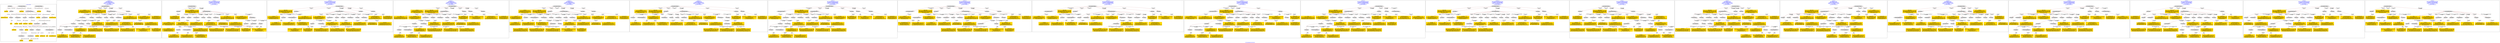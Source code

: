 digraph n0 {
fontcolor="blue"
remincross="true"
label="s19-s-indianapolis-artworks.xml"
subgraph cluster_0 {
label="1-correct model"
n2[style="filled",color="white",fillcolor="lightgray",label="E12_Production1"];
n3[style="filled",color="white",fillcolor="lightgray",label="E21_Person1"];
n4[style="filled",color="white",fillcolor="lightgray",label="E52_Time-Span4"];
n5[style="filled",color="white",fillcolor="lightgray",label="E69_Death1"];
n6[style="filled",color="white",fillcolor="lightgray",label="E74_Group1"];
n7[style="filled",color="white",fillcolor="lightgray",label="E82_Actor_Appellation1"];
n8[style="filled",color="white",fillcolor="lightgray",label="E67_Birth1"];
n9[shape="plaintext",style="filled",fillcolor="gold",label="artist_uri"];
n10[style="filled",color="white",fillcolor="lightgray",label="E22_Man-Made_Object1"];
n11[style="filled",color="white",fillcolor="lightgray",label="E35_Title1"];
n12[style="filled",color="white",fillcolor="lightgray",label="E8_Acquisition1"];
n13[style="filled",color="white",fillcolor="lightgray",label="E55_Type1"];
n14[style="filled",color="white",fillcolor="lightgray",label="E54_Dimension1"];
n15[shape="plaintext",style="filled",fillcolor="gold",label="sourceURL"];
n16[style="filled",color="white",fillcolor="lightgray",label="E33_Linguistic_Object1"];
n17[style="filled",color="white",fillcolor="lightgray",label="E55_Type2"];
n18[shape="plaintext",style="filled",fillcolor="gold",label="provenance"];
n19[style="filled",color="white",fillcolor="lightgray",label="E33_Linguistic_Object2"];
n20[style="filled",color="white",fillcolor="lightgray",label="E55_Type3"];
n21[shape="plaintext",style="filled",fillcolor="gold",label="galleryLabel"];
n22[shape="plaintext",style="filled",fillcolor="gold",label="title"];
n23[style="filled",color="white",fillcolor="lightgray",label="E38_Image1"];
n24[shape="plaintext",style="filled",fillcolor="gold",label="imageURL"];
n25[style="filled",color="white",fillcolor="lightgray",label="E52_Time-Span1"];
n26[shape="plaintext",style="filled",fillcolor="gold",label="birthDate"];
n27[style="filled",color="white",fillcolor="lightgray",label="E52_Time-Span2"];
n28[shape="plaintext",style="filled",fillcolor="gold",label="deathDate"];
n29[shape="plaintext",style="filled",fillcolor="gold",label="creationDate"];
n30[shape="plaintext",style="filled",fillcolor="gold",label="dimensions"];
n31[shape="plaintext",style="filled",fillcolor="gold",label="material_URI"];
n32[shape="plaintext",style="filled",fillcolor="gold",label="materials"];
n33[shape="plaintext",style="filled",fillcolor="gold",label="provenance_type_uri"];
n34[shape="plaintext",style="filled",fillcolor="gold",label="galleryLabel_type_uri"];
n35[shape="plaintext",style="filled",fillcolor="gold",label="nationality_URI"];
n36[shape="plaintext",style="filled",fillcolor="gold",label="nationality"];
n37[shape="plaintext",style="filled",fillcolor="gold",label="artist_appellation_uri"];
n38[shape="plaintext",style="filled",fillcolor="gold",label="artist"];
n39[shape="plaintext",style="filled",fillcolor="gold",label="creditLine"];
}
subgraph cluster_1 {
label="candidate 0\nlink coherence:0.8125\nnode coherence:0.84375\nconfidence:0.46386509510239193\nmapping score:0.4885032773148324\ncost:31.99935\n-precision:0.62-recall:0.54"
n41[style="filled",color="white",fillcolor="lightgray",label="E12_Production1"];
n42[style="filled",color="white",fillcolor="lightgray",label="E21_Person1"];
n43[style="filled",color="white",fillcolor="lightgray",label="E52_Time-Span2"];
n44[style="filled",color="white",fillcolor="lightgray",label="E55_Type1"];
n45[style="filled",color="white",fillcolor="lightgray",label="E74_Group1"];
n46[style="filled",color="white",fillcolor="lightgray",label="E82_Actor_Appellation1"];
n47[style="filled",color="white",fillcolor="lightgray",label="E22_Man-Made_Object1"];
n48[style="filled",color="white",fillcolor="lightgray",label="E38_Image1"];
n49[style="filled",color="white",fillcolor="lightgray",label="E54_Dimension1"];
n50[style="filled",color="white",fillcolor="lightgray",label="E55_Type2"];
n51[style="filled",color="white",fillcolor="lightgray",label="E55_Type3"];
n52[style="filled",color="white",fillcolor="lightgray",label="E8_Acquisition1"];
n53[style="filled",color="white",fillcolor="lightgray",label="E33_Linguistic_Object2"];
n54[style="filled",color="white",fillcolor="lightgray",label="E55_Type4"];
n55[shape="plaintext",style="filled",fillcolor="gold",label="material_URI\n[E57_Material,classLink,0.407]\n[E55_Type,classLink,0.406]\n[E74_Group,classLink,0.187]\n[E55_Type,label,0.0]"];
n56[shape="plaintext",style="filled",fillcolor="gold",label="nationality_URI\n[E74_Group,classLink,0.644]\n[E55_Type,classLink,0.214]\n[E57_Material,classLink,0.113]\n[E74_Group,label,0.029]"];
n57[shape="plaintext",style="filled",fillcolor="gold",label="dimensions\n[E54_Dimension,P3_has_note,0.589]\n[E22_Man-Made_Object,classLink,0.162]\n[E34_Inscription,P3_has_note,0.127]\n[E22_Man-Made_Object,P3_has_note,0.123]"];
n58[shape="plaintext",style="filled",fillcolor="gold",label="provenance_type_uri\n[E55_Type,classLink,0.702]\n[E74_Group,classLink,0.156]\n[E57_Material,classLink,0.141]\n[E33_Linguistic_Object,P3_has_note,0.001]"];
n59[shape="plaintext",style="filled",fillcolor="gold",label="birthDate\n[E52_Time-Span,P82a_begin_of_the_begin,0.578]\n[E52_Time-Span,P82_at_some_time_within,0.265]\n[E52_Time-Span,P82b_end_of_the_end,0.11]\n[E33_Linguistic_Object,P3_has_note,0.047]"];
n60[shape="plaintext",style="filled",fillcolor="gold",label="materials\n[E29_Design_or_Procedure,P3_has_note,0.343]\n[E57_Material,label,0.271]\n[E55_Type,label,0.209]\n[E57_Material,classLink,0.178]"];
n61[shape="plaintext",style="filled",fillcolor="gold",label="galleryLabel_type_uri\n[E55_Type,classLink,0.711]\n[E74_Group,classLink,0.152]\n[E57_Material,classLink,0.138]"];
n62[shape="plaintext",style="filled",fillcolor="gold",label="deathDate\n[E52_Time-Span,P82b_end_of_the_end,0.573]\n[E52_Time-Span,P82_at_some_time_within,0.26]\n[E12_Production,P3_has_note,0.084]\n[E52_Time-Span,P82a_begin_of_the_begin,0.083]"];
n63[shape="plaintext",style="filled",fillcolor="gold",label="creditLine\n[E30_Right,P3_has_note,0.534]\n[E8_Acquisition,P3_has_note,0.374]\n[E33_Linguistic_Object,P3_has_note,0.05]\n[E35_Title,label,0.042]"];
n64[shape="plaintext",style="filled",fillcolor="gold",label="artist_appellation_uri\n[E82_Actor_Appellation,classLink,0.795]\n[E21_Person,classLink,0.111]\n[E39_Actor,classLink,0.055]\n[E78_Collection,classLink,0.039]"];
n65[shape="plaintext",style="filled",fillcolor="gold",label="artist_uri\n[E21_Person,classLink,0.427]\n[E82_Actor_Appellation,classLink,0.309]\n[E39_Actor,classLink,0.154]\n[E78_Collection,classLink,0.109]"];
n66[shape="plaintext",style="filled",fillcolor="gold",label="creationDate\n[E52_Time-Span,P82_at_some_time_within,0.471]\n[E33_Linguistic_Object,P3_has_note,0.206]\n[E52_Time-Span,P82b_end_of_the_end,0.185]\n[E52_Time-Span,P82a_begin_of_the_begin,0.137]"];
n67[shape="plaintext",style="filled",fillcolor="gold",label="provenance\n[E30_Right,P3_has_note,0.316]\n[E33_Linguistic_Object,P3_has_note,0.261]\n[E8_Acquisition,P3_has_note,0.255]\n[E22_Man-Made_Object,P3_has_note,0.168]"];
n68[shape="plaintext",style="filled",fillcolor="gold",label="nationality\n[E74_Group,label,0.545]\n[E74_Group,classLink,0.279]\n[E8_Acquisition,P3_has_note,0.103]\n[E30_Right,P3_has_note,0.073]"];
n69[shape="plaintext",style="filled",fillcolor="gold",label="galleryLabel\n[E33_Linguistic_Object,P3_has_note,0.348]\n[E22_Man-Made_Object,P3_has_note,0.285]\n[E73_Information_Object,P3_has_note,0.284]\n[E35_Title,label,0.083]"];
n70[shape="plaintext",style="filled",fillcolor="gold",label="title\n[E35_Title,label,0.352]\n[E22_Man-Made_Object,P3_has_note,0.246]\n[E73_Information_Object,P3_has_note,0.223]\n[E33_Linguistic_Object,P3_has_note,0.178]"];
n71[shape="plaintext",style="filled",fillcolor="gold",label="sourceURL\n[E38_Image,classLink,0.358]\n[E22_Man-Made_Object,classLink,0.306]\n[E78_Collection,classLink,0.236]\n[E39_Actor,classLink,0.1]"];
n72[shape="plaintext",style="filled",fillcolor="gold",label="imageURL\n[E38_Image,classLink,0.847]\n[E39_Actor,classLink,0.067]\n[E78_Collection,classLink,0.047]\n[E22_Man-Made_Object,classLink,0.039]"];
n73[shape="plaintext",style="filled",fillcolor="gold",label="artist\n[E82_Actor_Appellation,label,0.542]\n[E22_Man-Made_Object,classLink,0.212]\n[E30_Right,P3_has_note,0.153]\n[E33_Linguistic_Object,P3_has_note,0.092]"];
}
subgraph cluster_2 {
label="candidate 1\nlink coherence:0.7878787878787878\nnode coherence:0.8484848484848485\nconfidence:0.463421267717969\nmapping score:0.4811616878570795\ncost:32.99927\n-precision:0.64-recall:0.57"
n75[style="filled",color="white",fillcolor="lightgray",label="E12_Production1"];
n76[style="filled",color="white",fillcolor="lightgray",label="E21_Person1"];
n77[style="filled",color="white",fillcolor="lightgray",label="E52_Time-Span2"];
n78[style="filled",color="white",fillcolor="lightgray",label="E55_Type1"];
n79[style="filled",color="white",fillcolor="lightgray",label="E74_Group1"];
n80[style="filled",color="white",fillcolor="lightgray",label="E82_Actor_Appellation1"];
n81[style="filled",color="white",fillcolor="lightgray",label="E22_Man-Made_Object1"];
n82[style="filled",color="white",fillcolor="lightgray",label="E35_Title1"];
n83[style="filled",color="white",fillcolor="lightgray",label="E38_Image1"];
n84[style="filled",color="white",fillcolor="lightgray",label="E54_Dimension1"];
n85[style="filled",color="white",fillcolor="lightgray",label="E55_Type2"];
n86[style="filled",color="white",fillcolor="lightgray",label="E55_Type3"];
n87[style="filled",color="white",fillcolor="lightgray",label="E8_Acquisition1"];
n88[style="filled",color="white",fillcolor="lightgray",label="E33_Linguistic_Object2"];
n89[style="filled",color="white",fillcolor="lightgray",label="E55_Type4"];
n90[shape="plaintext",style="filled",fillcolor="gold",label="material_URI\n[E57_Material,classLink,0.407]\n[E55_Type,classLink,0.406]\n[E74_Group,classLink,0.187]\n[E55_Type,label,0.0]"];
n91[shape="plaintext",style="filled",fillcolor="gold",label="nationality_URI\n[E74_Group,classLink,0.644]\n[E55_Type,classLink,0.214]\n[E57_Material,classLink,0.113]\n[E74_Group,label,0.029]"];
n92[shape="plaintext",style="filled",fillcolor="gold",label="dimensions\n[E54_Dimension,P3_has_note,0.589]\n[E22_Man-Made_Object,classLink,0.162]\n[E34_Inscription,P3_has_note,0.127]\n[E22_Man-Made_Object,P3_has_note,0.123]"];
n93[shape="plaintext",style="filled",fillcolor="gold",label="provenance_type_uri\n[E55_Type,classLink,0.702]\n[E74_Group,classLink,0.156]\n[E57_Material,classLink,0.141]\n[E33_Linguistic_Object,P3_has_note,0.001]"];
n94[shape="plaintext",style="filled",fillcolor="gold",label="birthDate\n[E52_Time-Span,P82a_begin_of_the_begin,0.578]\n[E52_Time-Span,P82_at_some_time_within,0.265]\n[E52_Time-Span,P82b_end_of_the_end,0.11]\n[E33_Linguistic_Object,P3_has_note,0.047]"];
n95[shape="plaintext",style="filled",fillcolor="gold",label="materials\n[E29_Design_or_Procedure,P3_has_note,0.343]\n[E57_Material,label,0.271]\n[E55_Type,label,0.209]\n[E57_Material,classLink,0.178]"];
n96[shape="plaintext",style="filled",fillcolor="gold",label="galleryLabel_type_uri\n[E55_Type,classLink,0.711]\n[E74_Group,classLink,0.152]\n[E57_Material,classLink,0.138]"];
n97[shape="plaintext",style="filled",fillcolor="gold",label="deathDate\n[E52_Time-Span,P82b_end_of_the_end,0.573]\n[E52_Time-Span,P82_at_some_time_within,0.26]\n[E12_Production,P3_has_note,0.084]\n[E52_Time-Span,P82a_begin_of_the_begin,0.083]"];
n98[shape="plaintext",style="filled",fillcolor="gold",label="artist_appellation_uri\n[E82_Actor_Appellation,classLink,0.795]\n[E21_Person,classLink,0.111]\n[E39_Actor,classLink,0.055]\n[E78_Collection,classLink,0.039]"];
n99[shape="plaintext",style="filled",fillcolor="gold",label="artist_uri\n[E21_Person,classLink,0.427]\n[E82_Actor_Appellation,classLink,0.309]\n[E39_Actor,classLink,0.154]\n[E78_Collection,classLink,0.109]"];
n100[shape="plaintext",style="filled",fillcolor="gold",label="creationDate\n[E52_Time-Span,P82_at_some_time_within,0.471]\n[E33_Linguistic_Object,P3_has_note,0.206]\n[E52_Time-Span,P82b_end_of_the_end,0.185]\n[E52_Time-Span,P82a_begin_of_the_begin,0.137]"];
n101[shape="plaintext",style="filled",fillcolor="gold",label="provenance\n[E30_Right,P3_has_note,0.316]\n[E33_Linguistic_Object,P3_has_note,0.261]\n[E8_Acquisition,P3_has_note,0.255]\n[E22_Man-Made_Object,P3_has_note,0.168]"];
n102[shape="plaintext",style="filled",fillcolor="gold",label="nationality\n[E74_Group,label,0.545]\n[E74_Group,classLink,0.279]\n[E8_Acquisition,P3_has_note,0.103]\n[E30_Right,P3_has_note,0.073]"];
n103[shape="plaintext",style="filled",fillcolor="gold",label="galleryLabel\n[E33_Linguistic_Object,P3_has_note,0.348]\n[E22_Man-Made_Object,P3_has_note,0.285]\n[E73_Information_Object,P3_has_note,0.284]\n[E35_Title,label,0.083]"];
n104[shape="plaintext",style="filled",fillcolor="gold",label="title\n[E35_Title,label,0.352]\n[E22_Man-Made_Object,P3_has_note,0.246]\n[E73_Information_Object,P3_has_note,0.223]\n[E33_Linguistic_Object,P3_has_note,0.178]"];
n105[shape="plaintext",style="filled",fillcolor="gold",label="sourceURL\n[E38_Image,classLink,0.358]\n[E22_Man-Made_Object,classLink,0.306]\n[E78_Collection,classLink,0.236]\n[E39_Actor,classLink,0.1]"];
n106[shape="plaintext",style="filled",fillcolor="gold",label="creditLine\n[E30_Right,P3_has_note,0.534]\n[E8_Acquisition,P3_has_note,0.374]\n[E33_Linguistic_Object,P3_has_note,0.05]\n[E35_Title,label,0.042]"];
n107[shape="plaintext",style="filled",fillcolor="gold",label="imageURL\n[E38_Image,classLink,0.847]\n[E39_Actor,classLink,0.067]\n[E78_Collection,classLink,0.047]\n[E22_Man-Made_Object,classLink,0.039]"];
n108[shape="plaintext",style="filled",fillcolor="gold",label="artist\n[E82_Actor_Appellation,label,0.542]\n[E22_Man-Made_Object,classLink,0.212]\n[E30_Right,P3_has_note,0.153]\n[E33_Linguistic_Object,P3_has_note,0.092]"];
}
subgraph cluster_3 {
label="candidate 10\nlink coherence:0.7575757575757576\nnode coherence:0.8484848484848485\nconfidence:0.463421267717969\nmapping score:0.4811616878570795\ncost:32.99938\n-precision:0.64-recall:0.57"
n110[style="filled",color="white",fillcolor="lightgray",label="E12_Production1"];
n111[style="filled",color="white",fillcolor="lightgray",label="E52_Time-Span2"];
n112[style="filled",color="white",fillcolor="lightgray",label="E55_Type1"];
n113[style="filled",color="white",fillcolor="lightgray",label="E21_Person1"];
n114[style="filled",color="white",fillcolor="lightgray",label="E74_Group1"];
n115[style="filled",color="white",fillcolor="lightgray",label="E82_Actor_Appellation1"];
n116[style="filled",color="white",fillcolor="lightgray",label="E22_Man-Made_Object1"];
n117[style="filled",color="white",fillcolor="lightgray",label="E35_Title1"];
n118[style="filled",color="white",fillcolor="lightgray",label="E38_Image1"];
n119[style="filled",color="white",fillcolor="lightgray",label="E54_Dimension1"];
n120[style="filled",color="white",fillcolor="lightgray",label="E55_Type3"];
n121[style="filled",color="white",fillcolor="lightgray",label="E8_Acquisition1"];
n122[style="filled",color="white",fillcolor="lightgray",label="E33_Linguistic_Object2"];
n123[style="filled",color="white",fillcolor="lightgray",label="E55_Type2"];
n124[style="filled",color="white",fillcolor="lightgray",label="E55_Type4"];
n125[shape="plaintext",style="filled",fillcolor="gold",label="material_URI\n[E57_Material,classLink,0.407]\n[E55_Type,classLink,0.406]\n[E74_Group,classLink,0.187]\n[E55_Type,label,0.0]"];
n126[shape="plaintext",style="filled",fillcolor="gold",label="nationality_URI\n[E74_Group,classLink,0.644]\n[E55_Type,classLink,0.214]\n[E57_Material,classLink,0.113]\n[E74_Group,label,0.029]"];
n127[shape="plaintext",style="filled",fillcolor="gold",label="dimensions\n[E54_Dimension,P3_has_note,0.589]\n[E22_Man-Made_Object,classLink,0.162]\n[E34_Inscription,P3_has_note,0.127]\n[E22_Man-Made_Object,P3_has_note,0.123]"];
n128[shape="plaintext",style="filled",fillcolor="gold",label="provenance_type_uri\n[E55_Type,classLink,0.702]\n[E74_Group,classLink,0.156]\n[E57_Material,classLink,0.141]\n[E33_Linguistic_Object,P3_has_note,0.001]"];
n129[shape="plaintext",style="filled",fillcolor="gold",label="birthDate\n[E52_Time-Span,P82a_begin_of_the_begin,0.578]\n[E52_Time-Span,P82_at_some_time_within,0.265]\n[E52_Time-Span,P82b_end_of_the_end,0.11]\n[E33_Linguistic_Object,P3_has_note,0.047]"];
n130[shape="plaintext",style="filled",fillcolor="gold",label="materials\n[E29_Design_or_Procedure,P3_has_note,0.343]\n[E57_Material,label,0.271]\n[E55_Type,label,0.209]\n[E57_Material,classLink,0.178]"];
n131[shape="plaintext",style="filled",fillcolor="gold",label="galleryLabel_type_uri\n[E55_Type,classLink,0.711]\n[E74_Group,classLink,0.152]\n[E57_Material,classLink,0.138]"];
n132[shape="plaintext",style="filled",fillcolor="gold",label="deathDate\n[E52_Time-Span,P82b_end_of_the_end,0.573]\n[E52_Time-Span,P82_at_some_time_within,0.26]\n[E12_Production,P3_has_note,0.084]\n[E52_Time-Span,P82a_begin_of_the_begin,0.083]"];
n133[shape="plaintext",style="filled",fillcolor="gold",label="artist_appellation_uri\n[E82_Actor_Appellation,classLink,0.795]\n[E21_Person,classLink,0.111]\n[E39_Actor,classLink,0.055]\n[E78_Collection,classLink,0.039]"];
n134[shape="plaintext",style="filled",fillcolor="gold",label="artist_uri\n[E21_Person,classLink,0.427]\n[E82_Actor_Appellation,classLink,0.309]\n[E39_Actor,classLink,0.154]\n[E78_Collection,classLink,0.109]"];
n135[shape="plaintext",style="filled",fillcolor="gold",label="creationDate\n[E52_Time-Span,P82_at_some_time_within,0.471]\n[E33_Linguistic_Object,P3_has_note,0.206]\n[E52_Time-Span,P82b_end_of_the_end,0.185]\n[E52_Time-Span,P82a_begin_of_the_begin,0.137]"];
n136[shape="plaintext",style="filled",fillcolor="gold",label="provenance\n[E30_Right,P3_has_note,0.316]\n[E33_Linguistic_Object,P3_has_note,0.261]\n[E8_Acquisition,P3_has_note,0.255]\n[E22_Man-Made_Object,P3_has_note,0.168]"];
n137[shape="plaintext",style="filled",fillcolor="gold",label="nationality\n[E74_Group,label,0.545]\n[E74_Group,classLink,0.279]\n[E8_Acquisition,P3_has_note,0.103]\n[E30_Right,P3_has_note,0.073]"];
n138[shape="plaintext",style="filled",fillcolor="gold",label="galleryLabel\n[E33_Linguistic_Object,P3_has_note,0.348]\n[E22_Man-Made_Object,P3_has_note,0.285]\n[E73_Information_Object,P3_has_note,0.284]\n[E35_Title,label,0.083]"];
n139[shape="plaintext",style="filled",fillcolor="gold",label="title\n[E35_Title,label,0.352]\n[E22_Man-Made_Object,P3_has_note,0.246]\n[E73_Information_Object,P3_has_note,0.223]\n[E33_Linguistic_Object,P3_has_note,0.178]"];
n140[shape="plaintext",style="filled",fillcolor="gold",label="sourceURL\n[E38_Image,classLink,0.358]\n[E22_Man-Made_Object,classLink,0.306]\n[E78_Collection,classLink,0.236]\n[E39_Actor,classLink,0.1]"];
n141[shape="plaintext",style="filled",fillcolor="gold",label="creditLine\n[E30_Right,P3_has_note,0.534]\n[E8_Acquisition,P3_has_note,0.374]\n[E33_Linguistic_Object,P3_has_note,0.05]\n[E35_Title,label,0.042]"];
n142[shape="plaintext",style="filled",fillcolor="gold",label="imageURL\n[E38_Image,classLink,0.847]\n[E39_Actor,classLink,0.067]\n[E78_Collection,classLink,0.047]\n[E22_Man-Made_Object,classLink,0.039]"];
n143[shape="plaintext",style="filled",fillcolor="gold",label="artist\n[E82_Actor_Appellation,label,0.542]\n[E22_Man-Made_Object,classLink,0.212]\n[E30_Right,P3_has_note,0.153]\n[E33_Linguistic_Object,P3_has_note,0.092]"];
}
subgraph cluster_4 {
label="candidate 11\nlink coherence:0.75\nnode coherence:0.84375\nconfidence:0.46386509510239193\nmapping score:0.4885032773148324\ncost:31.99942\n-precision:0.66-recall:0.57"
n145[style="filled",color="white",fillcolor="lightgray",label="E12_Production1"];
n146[style="filled",color="white",fillcolor="lightgray",label="E21_Person1"];
n147[style="filled",color="white",fillcolor="lightgray",label="E52_Time-Span2"];
n148[style="filled",color="white",fillcolor="lightgray",label="E74_Group1"];
n149[style="filled",color="white",fillcolor="lightgray",label="E82_Actor_Appellation1"];
n150[style="filled",color="white",fillcolor="lightgray",label="E22_Man-Made_Object1"];
n151[style="filled",color="white",fillcolor="lightgray",label="E38_Image1"];
n152[style="filled",color="white",fillcolor="lightgray",label="E54_Dimension1"];
n153[style="filled",color="white",fillcolor="lightgray",label="E55_Type3"];
n154[style="filled",color="white",fillcolor="lightgray",label="E8_Acquisition1"];
n155[style="filled",color="white",fillcolor="lightgray",label="E33_Linguistic_Object2"];
n156[style="filled",color="white",fillcolor="lightgray",label="E55_Type1"];
n157[style="filled",color="white",fillcolor="lightgray",label="E55_Type2"];
n158[style="filled",color="white",fillcolor="lightgray",label="E55_Type4"];
n159[shape="plaintext",style="filled",fillcolor="gold",label="material_URI\n[E57_Material,classLink,0.407]\n[E55_Type,classLink,0.406]\n[E74_Group,classLink,0.187]\n[E55_Type,label,0.0]"];
n160[shape="plaintext",style="filled",fillcolor="gold",label="nationality_URI\n[E74_Group,classLink,0.644]\n[E55_Type,classLink,0.214]\n[E57_Material,classLink,0.113]\n[E74_Group,label,0.029]"];
n161[shape="plaintext",style="filled",fillcolor="gold",label="dimensions\n[E54_Dimension,P3_has_note,0.589]\n[E22_Man-Made_Object,classLink,0.162]\n[E34_Inscription,P3_has_note,0.127]\n[E22_Man-Made_Object,P3_has_note,0.123]"];
n162[shape="plaintext",style="filled",fillcolor="gold",label="provenance_type_uri\n[E55_Type,classLink,0.702]\n[E74_Group,classLink,0.156]\n[E57_Material,classLink,0.141]\n[E33_Linguistic_Object,P3_has_note,0.001]"];
n163[shape="plaintext",style="filled",fillcolor="gold",label="birthDate\n[E52_Time-Span,P82a_begin_of_the_begin,0.578]\n[E52_Time-Span,P82_at_some_time_within,0.265]\n[E52_Time-Span,P82b_end_of_the_end,0.11]\n[E33_Linguistic_Object,P3_has_note,0.047]"];
n164[shape="plaintext",style="filled",fillcolor="gold",label="materials\n[E29_Design_or_Procedure,P3_has_note,0.343]\n[E57_Material,label,0.271]\n[E55_Type,label,0.209]\n[E57_Material,classLink,0.178]"];
n165[shape="plaintext",style="filled",fillcolor="gold",label="galleryLabel_type_uri\n[E55_Type,classLink,0.711]\n[E74_Group,classLink,0.152]\n[E57_Material,classLink,0.138]"];
n166[shape="plaintext",style="filled",fillcolor="gold",label="deathDate\n[E52_Time-Span,P82b_end_of_the_end,0.573]\n[E52_Time-Span,P82_at_some_time_within,0.26]\n[E12_Production,P3_has_note,0.084]\n[E52_Time-Span,P82a_begin_of_the_begin,0.083]"];
n167[shape="plaintext",style="filled",fillcolor="gold",label="creditLine\n[E30_Right,P3_has_note,0.534]\n[E8_Acquisition,P3_has_note,0.374]\n[E33_Linguistic_Object,P3_has_note,0.05]\n[E35_Title,label,0.042]"];
n168[shape="plaintext",style="filled",fillcolor="gold",label="artist_appellation_uri\n[E82_Actor_Appellation,classLink,0.795]\n[E21_Person,classLink,0.111]\n[E39_Actor,classLink,0.055]\n[E78_Collection,classLink,0.039]"];
n169[shape="plaintext",style="filled",fillcolor="gold",label="artist_uri\n[E21_Person,classLink,0.427]\n[E82_Actor_Appellation,classLink,0.309]\n[E39_Actor,classLink,0.154]\n[E78_Collection,classLink,0.109]"];
n170[shape="plaintext",style="filled",fillcolor="gold",label="creationDate\n[E52_Time-Span,P82_at_some_time_within,0.471]\n[E33_Linguistic_Object,P3_has_note,0.206]\n[E52_Time-Span,P82b_end_of_the_end,0.185]\n[E52_Time-Span,P82a_begin_of_the_begin,0.137]"];
n171[shape="plaintext",style="filled",fillcolor="gold",label="provenance\n[E30_Right,P3_has_note,0.316]\n[E33_Linguistic_Object,P3_has_note,0.261]\n[E8_Acquisition,P3_has_note,0.255]\n[E22_Man-Made_Object,P3_has_note,0.168]"];
n172[shape="plaintext",style="filled",fillcolor="gold",label="nationality\n[E74_Group,label,0.545]\n[E74_Group,classLink,0.279]\n[E8_Acquisition,P3_has_note,0.103]\n[E30_Right,P3_has_note,0.073]"];
n173[shape="plaintext",style="filled",fillcolor="gold",label="galleryLabel\n[E33_Linguistic_Object,P3_has_note,0.348]\n[E22_Man-Made_Object,P3_has_note,0.285]\n[E73_Information_Object,P3_has_note,0.284]\n[E35_Title,label,0.083]"];
n174[shape="plaintext",style="filled",fillcolor="gold",label="title\n[E35_Title,label,0.352]\n[E22_Man-Made_Object,P3_has_note,0.246]\n[E73_Information_Object,P3_has_note,0.223]\n[E33_Linguistic_Object,P3_has_note,0.178]"];
n175[shape="plaintext",style="filled",fillcolor="gold",label="sourceURL\n[E38_Image,classLink,0.358]\n[E22_Man-Made_Object,classLink,0.306]\n[E78_Collection,classLink,0.236]\n[E39_Actor,classLink,0.1]"];
n176[shape="plaintext",style="filled",fillcolor="gold",label="imageURL\n[E38_Image,classLink,0.847]\n[E39_Actor,classLink,0.067]\n[E78_Collection,classLink,0.047]\n[E22_Man-Made_Object,classLink,0.039]"];
n177[shape="plaintext",style="filled",fillcolor="gold",label="artist\n[E82_Actor_Appellation,label,0.542]\n[E22_Man-Made_Object,classLink,0.212]\n[E30_Right,P3_has_note,0.153]\n[E33_Linguistic_Object,P3_has_note,0.092]"];
}
subgraph cluster_5 {
label="candidate 12\nlink coherence:0.75\nnode coherence:0.84375\nconfidence:0.46386509510239193\nmapping score:0.4885032773148324\ncost:31.99946\n-precision:0.62-recall:0.54"
n179[style="filled",color="white",fillcolor="lightgray",label="E12_Production1"];
n180[style="filled",color="white",fillcolor="lightgray",label="E52_Time-Span2"];
n181[style="filled",color="white",fillcolor="lightgray",label="E55_Type1"];
n182[style="filled",color="white",fillcolor="lightgray",label="E21_Person1"];
n183[style="filled",color="white",fillcolor="lightgray",label="E74_Group1"];
n184[style="filled",color="white",fillcolor="lightgray",label="E82_Actor_Appellation1"];
n185[style="filled",color="white",fillcolor="lightgray",label="E22_Man-Made_Object1"];
n186[style="filled",color="white",fillcolor="lightgray",label="E38_Image1"];
n187[style="filled",color="white",fillcolor="lightgray",label="E54_Dimension1"];
n188[style="filled",color="white",fillcolor="lightgray",label="E55_Type3"];
n189[style="filled",color="white",fillcolor="lightgray",label="E8_Acquisition1"];
n190[style="filled",color="white",fillcolor="lightgray",label="E33_Linguistic_Object2"];
n191[style="filled",color="white",fillcolor="lightgray",label="E55_Type2"];
n192[style="filled",color="white",fillcolor="lightgray",label="E55_Type4"];
n193[shape="plaintext",style="filled",fillcolor="gold",label="material_URI\n[E57_Material,classLink,0.407]\n[E55_Type,classLink,0.406]\n[E74_Group,classLink,0.187]\n[E55_Type,label,0.0]"];
n194[shape="plaintext",style="filled",fillcolor="gold",label="nationality_URI\n[E74_Group,classLink,0.644]\n[E55_Type,classLink,0.214]\n[E57_Material,classLink,0.113]\n[E74_Group,label,0.029]"];
n195[shape="plaintext",style="filled",fillcolor="gold",label="dimensions\n[E54_Dimension,P3_has_note,0.589]\n[E22_Man-Made_Object,classLink,0.162]\n[E34_Inscription,P3_has_note,0.127]\n[E22_Man-Made_Object,P3_has_note,0.123]"];
n196[shape="plaintext",style="filled",fillcolor="gold",label="provenance_type_uri\n[E55_Type,classLink,0.702]\n[E74_Group,classLink,0.156]\n[E57_Material,classLink,0.141]\n[E33_Linguistic_Object,P3_has_note,0.001]"];
n197[shape="plaintext",style="filled",fillcolor="gold",label="birthDate\n[E52_Time-Span,P82a_begin_of_the_begin,0.578]\n[E52_Time-Span,P82_at_some_time_within,0.265]\n[E52_Time-Span,P82b_end_of_the_end,0.11]\n[E33_Linguistic_Object,P3_has_note,0.047]"];
n198[shape="plaintext",style="filled",fillcolor="gold",label="materials\n[E29_Design_or_Procedure,P3_has_note,0.343]\n[E57_Material,label,0.271]\n[E55_Type,label,0.209]\n[E57_Material,classLink,0.178]"];
n199[shape="plaintext",style="filled",fillcolor="gold",label="galleryLabel_type_uri\n[E55_Type,classLink,0.711]\n[E74_Group,classLink,0.152]\n[E57_Material,classLink,0.138]"];
n200[shape="plaintext",style="filled",fillcolor="gold",label="deathDate\n[E52_Time-Span,P82b_end_of_the_end,0.573]\n[E52_Time-Span,P82_at_some_time_within,0.26]\n[E12_Production,P3_has_note,0.084]\n[E52_Time-Span,P82a_begin_of_the_begin,0.083]"];
n201[shape="plaintext",style="filled",fillcolor="gold",label="creditLine\n[E30_Right,P3_has_note,0.534]\n[E8_Acquisition,P3_has_note,0.374]\n[E33_Linguistic_Object,P3_has_note,0.05]\n[E35_Title,label,0.042]"];
n202[shape="plaintext",style="filled",fillcolor="gold",label="artist_appellation_uri\n[E82_Actor_Appellation,classLink,0.795]\n[E21_Person,classLink,0.111]\n[E39_Actor,classLink,0.055]\n[E78_Collection,classLink,0.039]"];
n203[shape="plaintext",style="filled",fillcolor="gold",label="artist_uri\n[E21_Person,classLink,0.427]\n[E82_Actor_Appellation,classLink,0.309]\n[E39_Actor,classLink,0.154]\n[E78_Collection,classLink,0.109]"];
n204[shape="plaintext",style="filled",fillcolor="gold",label="creationDate\n[E52_Time-Span,P82_at_some_time_within,0.471]\n[E33_Linguistic_Object,P3_has_note,0.206]\n[E52_Time-Span,P82b_end_of_the_end,0.185]\n[E52_Time-Span,P82a_begin_of_the_begin,0.137]"];
n205[shape="plaintext",style="filled",fillcolor="gold",label="provenance\n[E30_Right,P3_has_note,0.316]\n[E33_Linguistic_Object,P3_has_note,0.261]\n[E8_Acquisition,P3_has_note,0.255]\n[E22_Man-Made_Object,P3_has_note,0.168]"];
n206[shape="plaintext",style="filled",fillcolor="gold",label="nationality\n[E74_Group,label,0.545]\n[E74_Group,classLink,0.279]\n[E8_Acquisition,P3_has_note,0.103]\n[E30_Right,P3_has_note,0.073]"];
n207[shape="plaintext",style="filled",fillcolor="gold",label="galleryLabel\n[E33_Linguistic_Object,P3_has_note,0.348]\n[E22_Man-Made_Object,P3_has_note,0.285]\n[E73_Information_Object,P3_has_note,0.284]\n[E35_Title,label,0.083]"];
n208[shape="plaintext",style="filled",fillcolor="gold",label="title\n[E35_Title,label,0.352]\n[E22_Man-Made_Object,P3_has_note,0.246]\n[E73_Information_Object,P3_has_note,0.223]\n[E33_Linguistic_Object,P3_has_note,0.178]"];
n209[shape="plaintext",style="filled",fillcolor="gold",label="sourceURL\n[E38_Image,classLink,0.358]\n[E22_Man-Made_Object,classLink,0.306]\n[E78_Collection,classLink,0.236]\n[E39_Actor,classLink,0.1]"];
n210[shape="plaintext",style="filled",fillcolor="gold",label="imageURL\n[E38_Image,classLink,0.847]\n[E39_Actor,classLink,0.067]\n[E78_Collection,classLink,0.047]\n[E22_Man-Made_Object,classLink,0.039]"];
n211[shape="plaintext",style="filled",fillcolor="gold",label="artist\n[E82_Actor_Appellation,label,0.542]\n[E22_Man-Made_Object,classLink,0.212]\n[E30_Right,P3_has_note,0.153]\n[E33_Linguistic_Object,P3_has_note,0.092]"];
}
subgraph cluster_6 {
label="candidate 13\nlink coherence:0.75\nnode coherence:0.84375\nconfidence:0.46386509510239193\nmapping score:0.4885032773148324\ncost:31.99951\n-precision:0.59-recall:0.51"
n213[style="filled",color="white",fillcolor="lightgray",label="E12_Production1"];
n214[style="filled",color="white",fillcolor="lightgray",label="E52_Time-Span2"];
n215[style="filled",color="white",fillcolor="lightgray",label="E21_Person1"];
n216[style="filled",color="white",fillcolor="lightgray",label="E74_Group1"];
n217[style="filled",color="white",fillcolor="lightgray",label="E82_Actor_Appellation1"];
n218[style="filled",color="white",fillcolor="lightgray",label="E22_Man-Made_Object1"];
n219[style="filled",color="white",fillcolor="lightgray",label="E38_Image1"];
n220[style="filled",color="white",fillcolor="lightgray",label="E54_Dimension1"];
n221[style="filled",color="white",fillcolor="lightgray",label="E55_Type2"];
n222[style="filled",color="white",fillcolor="lightgray",label="E55_Type3"];
n223[style="filled",color="white",fillcolor="lightgray",label="E8_Acquisition1"];
n224[style="filled",color="white",fillcolor="lightgray",label="E33_Linguistic_Object2"];
n225[style="filled",color="white",fillcolor="lightgray",label="E55_Type1"];
n226[style="filled",color="white",fillcolor="lightgray",label="E55_Type4"];
n227[shape="plaintext",style="filled",fillcolor="gold",label="material_URI\n[E57_Material,classLink,0.407]\n[E55_Type,classLink,0.406]\n[E74_Group,classLink,0.187]\n[E55_Type,label,0.0]"];
n228[shape="plaintext",style="filled",fillcolor="gold",label="nationality_URI\n[E74_Group,classLink,0.644]\n[E55_Type,classLink,0.214]\n[E57_Material,classLink,0.113]\n[E74_Group,label,0.029]"];
n229[shape="plaintext",style="filled",fillcolor="gold",label="dimensions\n[E54_Dimension,P3_has_note,0.589]\n[E22_Man-Made_Object,classLink,0.162]\n[E34_Inscription,P3_has_note,0.127]\n[E22_Man-Made_Object,P3_has_note,0.123]"];
n230[shape="plaintext",style="filled",fillcolor="gold",label="provenance_type_uri\n[E55_Type,classLink,0.702]\n[E74_Group,classLink,0.156]\n[E57_Material,classLink,0.141]\n[E33_Linguistic_Object,P3_has_note,0.001]"];
n231[shape="plaintext",style="filled",fillcolor="gold",label="birthDate\n[E52_Time-Span,P82a_begin_of_the_begin,0.578]\n[E52_Time-Span,P82_at_some_time_within,0.265]\n[E52_Time-Span,P82b_end_of_the_end,0.11]\n[E33_Linguistic_Object,P3_has_note,0.047]"];
n232[shape="plaintext",style="filled",fillcolor="gold",label="materials\n[E29_Design_or_Procedure,P3_has_note,0.343]\n[E57_Material,label,0.271]\n[E55_Type,label,0.209]\n[E57_Material,classLink,0.178]"];
n233[shape="plaintext",style="filled",fillcolor="gold",label="galleryLabel_type_uri\n[E55_Type,classLink,0.711]\n[E74_Group,classLink,0.152]\n[E57_Material,classLink,0.138]"];
n234[shape="plaintext",style="filled",fillcolor="gold",label="deathDate\n[E52_Time-Span,P82b_end_of_the_end,0.573]\n[E52_Time-Span,P82_at_some_time_within,0.26]\n[E12_Production,P3_has_note,0.084]\n[E52_Time-Span,P82a_begin_of_the_begin,0.083]"];
n235[shape="plaintext",style="filled",fillcolor="gold",label="creditLine\n[E30_Right,P3_has_note,0.534]\n[E8_Acquisition,P3_has_note,0.374]\n[E33_Linguistic_Object,P3_has_note,0.05]\n[E35_Title,label,0.042]"];
n236[shape="plaintext",style="filled",fillcolor="gold",label="artist_appellation_uri\n[E82_Actor_Appellation,classLink,0.795]\n[E21_Person,classLink,0.111]\n[E39_Actor,classLink,0.055]\n[E78_Collection,classLink,0.039]"];
n237[shape="plaintext",style="filled",fillcolor="gold",label="artist_uri\n[E21_Person,classLink,0.427]\n[E82_Actor_Appellation,classLink,0.309]\n[E39_Actor,classLink,0.154]\n[E78_Collection,classLink,0.109]"];
n238[shape="plaintext",style="filled",fillcolor="gold",label="creationDate\n[E52_Time-Span,P82_at_some_time_within,0.471]\n[E33_Linguistic_Object,P3_has_note,0.206]\n[E52_Time-Span,P82b_end_of_the_end,0.185]\n[E52_Time-Span,P82a_begin_of_the_begin,0.137]"];
n239[shape="plaintext",style="filled",fillcolor="gold",label="provenance\n[E30_Right,P3_has_note,0.316]\n[E33_Linguistic_Object,P3_has_note,0.261]\n[E8_Acquisition,P3_has_note,0.255]\n[E22_Man-Made_Object,P3_has_note,0.168]"];
n240[shape="plaintext",style="filled",fillcolor="gold",label="nationality\n[E74_Group,label,0.545]\n[E74_Group,classLink,0.279]\n[E8_Acquisition,P3_has_note,0.103]\n[E30_Right,P3_has_note,0.073]"];
n241[shape="plaintext",style="filled",fillcolor="gold",label="galleryLabel\n[E33_Linguistic_Object,P3_has_note,0.348]\n[E22_Man-Made_Object,P3_has_note,0.285]\n[E73_Information_Object,P3_has_note,0.284]\n[E35_Title,label,0.083]"];
n242[shape="plaintext",style="filled",fillcolor="gold",label="title\n[E35_Title,label,0.352]\n[E22_Man-Made_Object,P3_has_note,0.246]\n[E73_Information_Object,P3_has_note,0.223]\n[E33_Linguistic_Object,P3_has_note,0.178]"];
n243[shape="plaintext",style="filled",fillcolor="gold",label="sourceURL\n[E38_Image,classLink,0.358]\n[E22_Man-Made_Object,classLink,0.306]\n[E78_Collection,classLink,0.236]\n[E39_Actor,classLink,0.1]"];
n244[shape="plaintext",style="filled",fillcolor="gold",label="imageURL\n[E38_Image,classLink,0.847]\n[E39_Actor,classLink,0.067]\n[E78_Collection,classLink,0.047]\n[E22_Man-Made_Object,classLink,0.039]"];
n245[shape="plaintext",style="filled",fillcolor="gold",label="artist\n[E82_Actor_Appellation,label,0.542]\n[E22_Man-Made_Object,classLink,0.212]\n[E30_Right,P3_has_note,0.153]\n[E33_Linguistic_Object,P3_has_note,0.092]"];
}
subgraph cluster_7 {
label="candidate 14\nlink coherence:0.7272727272727273\nnode coherence:0.8484848484848485\nconfidence:0.46386509510239193\nmapping score:0.48130963031855384\ncost:131.99942\n-precision:0.64-recall:0.57"
n247[style="filled",color="white",fillcolor="lightgray",label="E12_Production1"];
n248[style="filled",color="white",fillcolor="lightgray",label="E21_Person1"];
n249[style="filled",color="white",fillcolor="lightgray",label="E52_Time-Span2"];
n250[style="filled",color="white",fillcolor="lightgray",label="E74_Group1"];
n251[style="filled",color="white",fillcolor="lightgray",label="E82_Actor_Appellation1"];
n252[style="filled",color="white",fillcolor="lightgray",label="E22_Man-Made_Object1"];
n253[style="filled",color="white",fillcolor="lightgray",label="E38_Image1"];
n254[style="filled",color="white",fillcolor="lightgray",label="E54_Dimension1"];
n255[style="filled",color="white",fillcolor="lightgray",label="E55_Type3"];
n256[style="filled",color="white",fillcolor="lightgray",label="E8_Acquisition1"];
n257[style="filled",color="white",fillcolor="lightgray",label="E33_Linguistic_Object2"];
n258[style="filled",color="white",fillcolor="lightgray",label="E55_Type1"];
n259[style="filled",color="white",fillcolor="lightgray",label="E55_Type2"];
n260[style="filled",color="white",fillcolor="lightgray",label="E55_Type4"];
n261[style="filled",color="white",fillcolor="lightgray",label="E33_Linguistic_Object1"];
n262[shape="plaintext",style="filled",fillcolor="gold",label="material_URI\n[E57_Material,classLink,0.407]\n[E55_Type,classLink,0.406]\n[E74_Group,classLink,0.187]\n[E55_Type,label,0.0]"];
n263[shape="plaintext",style="filled",fillcolor="gold",label="nationality_URI\n[E74_Group,classLink,0.644]\n[E55_Type,classLink,0.214]\n[E57_Material,classLink,0.113]\n[E74_Group,label,0.029]"];
n264[shape="plaintext",style="filled",fillcolor="gold",label="dimensions\n[E54_Dimension,P3_has_note,0.589]\n[E22_Man-Made_Object,classLink,0.162]\n[E34_Inscription,P3_has_note,0.127]\n[E22_Man-Made_Object,P3_has_note,0.123]"];
n265[shape="plaintext",style="filled",fillcolor="gold",label="provenance_type_uri\n[E55_Type,classLink,0.702]\n[E74_Group,classLink,0.156]\n[E57_Material,classLink,0.141]\n[E33_Linguistic_Object,P3_has_note,0.001]"];
n266[shape="plaintext",style="filled",fillcolor="gold",label="birthDate\n[E52_Time-Span,P82a_begin_of_the_begin,0.578]\n[E52_Time-Span,P82_at_some_time_within,0.265]\n[E52_Time-Span,P82b_end_of_the_end,0.11]\n[E33_Linguistic_Object,P3_has_note,0.047]"];
n267[shape="plaintext",style="filled",fillcolor="gold",label="materials\n[E29_Design_or_Procedure,P3_has_note,0.343]\n[E57_Material,label,0.271]\n[E55_Type,label,0.209]\n[E57_Material,classLink,0.178]"];
n268[shape="plaintext",style="filled",fillcolor="gold",label="galleryLabel_type_uri\n[E55_Type,classLink,0.711]\n[E74_Group,classLink,0.152]\n[E57_Material,classLink,0.138]"];
n269[shape="plaintext",style="filled",fillcolor="gold",label="deathDate\n[E52_Time-Span,P82b_end_of_the_end,0.573]\n[E52_Time-Span,P82_at_some_time_within,0.26]\n[E12_Production,P3_has_note,0.084]\n[E52_Time-Span,P82a_begin_of_the_begin,0.083]"];
n270[shape="plaintext",style="filled",fillcolor="gold",label="artist_appellation_uri\n[E82_Actor_Appellation,classLink,0.795]\n[E21_Person,classLink,0.111]\n[E39_Actor,classLink,0.055]\n[E78_Collection,classLink,0.039]"];
n271[shape="plaintext",style="filled",fillcolor="gold",label="artist_uri\n[E21_Person,classLink,0.427]\n[E82_Actor_Appellation,classLink,0.309]\n[E39_Actor,classLink,0.154]\n[E78_Collection,classLink,0.109]"];
n272[shape="plaintext",style="filled",fillcolor="gold",label="creationDate\n[E52_Time-Span,P82_at_some_time_within,0.471]\n[E33_Linguistic_Object,P3_has_note,0.206]\n[E52_Time-Span,P82b_end_of_the_end,0.185]\n[E52_Time-Span,P82a_begin_of_the_begin,0.137]"];
n273[shape="plaintext",style="filled",fillcolor="gold",label="provenance\n[E30_Right,P3_has_note,0.316]\n[E33_Linguistic_Object,P3_has_note,0.261]\n[E8_Acquisition,P3_has_note,0.255]\n[E22_Man-Made_Object,P3_has_note,0.168]"];
n274[shape="plaintext",style="filled",fillcolor="gold",label="nationality\n[E74_Group,label,0.545]\n[E74_Group,classLink,0.279]\n[E8_Acquisition,P3_has_note,0.103]\n[E30_Right,P3_has_note,0.073]"];
n275[shape="plaintext",style="filled",fillcolor="gold",label="galleryLabel\n[E33_Linguistic_Object,P3_has_note,0.348]\n[E22_Man-Made_Object,P3_has_note,0.285]\n[E73_Information_Object,P3_has_note,0.284]\n[E35_Title,label,0.083]"];
n276[shape="plaintext",style="filled",fillcolor="gold",label="title\n[E35_Title,label,0.352]\n[E22_Man-Made_Object,P3_has_note,0.246]\n[E73_Information_Object,P3_has_note,0.223]\n[E33_Linguistic_Object,P3_has_note,0.178]"];
n277[shape="plaintext",style="filled",fillcolor="gold",label="creditLine\n[E30_Right,P3_has_note,0.534]\n[E8_Acquisition,P3_has_note,0.374]\n[E33_Linguistic_Object,P3_has_note,0.05]\n[E35_Title,label,0.042]"];
n278[shape="plaintext",style="filled",fillcolor="gold",label="sourceURL\n[E38_Image,classLink,0.358]\n[E22_Man-Made_Object,classLink,0.306]\n[E78_Collection,classLink,0.236]\n[E39_Actor,classLink,0.1]"];
n279[shape="plaintext",style="filled",fillcolor="gold",label="imageURL\n[E38_Image,classLink,0.847]\n[E39_Actor,classLink,0.067]\n[E78_Collection,classLink,0.047]\n[E22_Man-Made_Object,classLink,0.039]"];
n280[shape="plaintext",style="filled",fillcolor="gold",label="artist\n[E82_Actor_Appellation,label,0.542]\n[E22_Man-Made_Object,classLink,0.212]\n[E30_Right,P3_has_note,0.153]\n[E33_Linguistic_Object,P3_has_note,0.092]"];
}
subgraph cluster_8 {
label="candidate 15\nlink coherence:0.7272727272727273\nnode coherence:0.8484848484848485\nconfidence:0.46386509510239193\nmapping score:0.48130963031855384\ncost:131.99946\n-precision:0.61-recall:0.54"
n282[style="filled",color="white",fillcolor="lightgray",label="E12_Production1"];
n283[style="filled",color="white",fillcolor="lightgray",label="E52_Time-Span2"];
n284[style="filled",color="white",fillcolor="lightgray",label="E55_Type1"];
n285[style="filled",color="white",fillcolor="lightgray",label="E21_Person1"];
n286[style="filled",color="white",fillcolor="lightgray",label="E74_Group1"];
n287[style="filled",color="white",fillcolor="lightgray",label="E82_Actor_Appellation1"];
n288[style="filled",color="white",fillcolor="lightgray",label="E22_Man-Made_Object1"];
n289[style="filled",color="white",fillcolor="lightgray",label="E38_Image1"];
n290[style="filled",color="white",fillcolor="lightgray",label="E54_Dimension1"];
n291[style="filled",color="white",fillcolor="lightgray",label="E55_Type3"];
n292[style="filled",color="white",fillcolor="lightgray",label="E8_Acquisition1"];
n293[style="filled",color="white",fillcolor="lightgray",label="E33_Linguistic_Object2"];
n294[style="filled",color="white",fillcolor="lightgray",label="E55_Type2"];
n295[style="filled",color="white",fillcolor="lightgray",label="E55_Type4"];
n296[style="filled",color="white",fillcolor="lightgray",label="E33_Linguistic_Object1"];
n297[shape="plaintext",style="filled",fillcolor="gold",label="material_URI\n[E57_Material,classLink,0.407]\n[E55_Type,classLink,0.406]\n[E74_Group,classLink,0.187]\n[E55_Type,label,0.0]"];
n298[shape="plaintext",style="filled",fillcolor="gold",label="nationality_URI\n[E74_Group,classLink,0.644]\n[E55_Type,classLink,0.214]\n[E57_Material,classLink,0.113]\n[E74_Group,label,0.029]"];
n299[shape="plaintext",style="filled",fillcolor="gold",label="dimensions\n[E54_Dimension,P3_has_note,0.589]\n[E22_Man-Made_Object,classLink,0.162]\n[E34_Inscription,P3_has_note,0.127]\n[E22_Man-Made_Object,P3_has_note,0.123]"];
n300[shape="plaintext",style="filled",fillcolor="gold",label="provenance_type_uri\n[E55_Type,classLink,0.702]\n[E74_Group,classLink,0.156]\n[E57_Material,classLink,0.141]\n[E33_Linguistic_Object,P3_has_note,0.001]"];
n301[shape="plaintext",style="filled",fillcolor="gold",label="birthDate\n[E52_Time-Span,P82a_begin_of_the_begin,0.578]\n[E52_Time-Span,P82_at_some_time_within,0.265]\n[E52_Time-Span,P82b_end_of_the_end,0.11]\n[E33_Linguistic_Object,P3_has_note,0.047]"];
n302[shape="plaintext",style="filled",fillcolor="gold",label="materials\n[E29_Design_or_Procedure,P3_has_note,0.343]\n[E57_Material,label,0.271]\n[E55_Type,label,0.209]\n[E57_Material,classLink,0.178]"];
n303[shape="plaintext",style="filled",fillcolor="gold",label="galleryLabel_type_uri\n[E55_Type,classLink,0.711]\n[E74_Group,classLink,0.152]\n[E57_Material,classLink,0.138]"];
n304[shape="plaintext",style="filled",fillcolor="gold",label="deathDate\n[E52_Time-Span,P82b_end_of_the_end,0.573]\n[E52_Time-Span,P82_at_some_time_within,0.26]\n[E12_Production,P3_has_note,0.084]\n[E52_Time-Span,P82a_begin_of_the_begin,0.083]"];
n305[shape="plaintext",style="filled",fillcolor="gold",label="artist_appellation_uri\n[E82_Actor_Appellation,classLink,0.795]\n[E21_Person,classLink,0.111]\n[E39_Actor,classLink,0.055]\n[E78_Collection,classLink,0.039]"];
n306[shape="plaintext",style="filled",fillcolor="gold",label="artist_uri\n[E21_Person,classLink,0.427]\n[E82_Actor_Appellation,classLink,0.309]\n[E39_Actor,classLink,0.154]\n[E78_Collection,classLink,0.109]"];
n307[shape="plaintext",style="filled",fillcolor="gold",label="creationDate\n[E52_Time-Span,P82_at_some_time_within,0.471]\n[E33_Linguistic_Object,P3_has_note,0.206]\n[E52_Time-Span,P82b_end_of_the_end,0.185]\n[E52_Time-Span,P82a_begin_of_the_begin,0.137]"];
n308[shape="plaintext",style="filled",fillcolor="gold",label="provenance\n[E30_Right,P3_has_note,0.316]\n[E33_Linguistic_Object,P3_has_note,0.261]\n[E8_Acquisition,P3_has_note,0.255]\n[E22_Man-Made_Object,P3_has_note,0.168]"];
n309[shape="plaintext",style="filled",fillcolor="gold",label="nationality\n[E74_Group,label,0.545]\n[E74_Group,classLink,0.279]\n[E8_Acquisition,P3_has_note,0.103]\n[E30_Right,P3_has_note,0.073]"];
n310[shape="plaintext",style="filled",fillcolor="gold",label="galleryLabel\n[E33_Linguistic_Object,P3_has_note,0.348]\n[E22_Man-Made_Object,P3_has_note,0.285]\n[E73_Information_Object,P3_has_note,0.284]\n[E35_Title,label,0.083]"];
n311[shape="plaintext",style="filled",fillcolor="gold",label="title\n[E35_Title,label,0.352]\n[E22_Man-Made_Object,P3_has_note,0.246]\n[E73_Information_Object,P3_has_note,0.223]\n[E33_Linguistic_Object,P3_has_note,0.178]"];
n312[shape="plaintext",style="filled",fillcolor="gold",label="creditLine\n[E30_Right,P3_has_note,0.534]\n[E8_Acquisition,P3_has_note,0.374]\n[E33_Linguistic_Object,P3_has_note,0.05]\n[E35_Title,label,0.042]"];
n313[shape="plaintext",style="filled",fillcolor="gold",label="sourceURL\n[E38_Image,classLink,0.358]\n[E22_Man-Made_Object,classLink,0.306]\n[E78_Collection,classLink,0.236]\n[E39_Actor,classLink,0.1]"];
n314[shape="plaintext",style="filled",fillcolor="gold",label="imageURL\n[E38_Image,classLink,0.847]\n[E39_Actor,classLink,0.067]\n[E78_Collection,classLink,0.047]\n[E22_Man-Made_Object,classLink,0.039]"];
n315[shape="plaintext",style="filled",fillcolor="gold",label="artist\n[E82_Actor_Appellation,label,0.542]\n[E22_Man-Made_Object,classLink,0.212]\n[E30_Right,P3_has_note,0.153]\n[E33_Linguistic_Object,P3_has_note,0.092]"];
}
subgraph cluster_9 {
label="candidate 16\nlink coherence:0.7272727272727273\nnode coherence:0.8484848484848485\nconfidence:0.46386509510239193\nmapping score:0.48130963031855384\ncost:131.99951\n-precision:0.61-recall:0.54"
n317[style="filled",color="white",fillcolor="lightgray",label="E12_Production1"];
n318[style="filled",color="white",fillcolor="lightgray",label="E52_Time-Span2"];
n319[style="filled",color="white",fillcolor="lightgray",label="E21_Person1"];
n320[style="filled",color="white",fillcolor="lightgray",label="E74_Group1"];
n321[style="filled",color="white",fillcolor="lightgray",label="E82_Actor_Appellation1"];
n322[style="filled",color="white",fillcolor="lightgray",label="E22_Man-Made_Object1"];
n323[style="filled",color="white",fillcolor="lightgray",label="E38_Image1"];
n324[style="filled",color="white",fillcolor="lightgray",label="E54_Dimension1"];
n325[style="filled",color="white",fillcolor="lightgray",label="E55_Type2"];
n326[style="filled",color="white",fillcolor="lightgray",label="E55_Type3"];
n327[style="filled",color="white",fillcolor="lightgray",label="E8_Acquisition1"];
n328[style="filled",color="white",fillcolor="lightgray",label="E33_Linguistic_Object2"];
n329[style="filled",color="white",fillcolor="lightgray",label="E55_Type1"];
n330[style="filled",color="white",fillcolor="lightgray",label="E55_Type4"];
n331[style="filled",color="white",fillcolor="lightgray",label="E33_Linguistic_Object1"];
n332[shape="plaintext",style="filled",fillcolor="gold",label="material_URI\n[E57_Material,classLink,0.407]\n[E55_Type,classLink,0.406]\n[E74_Group,classLink,0.187]\n[E55_Type,label,0.0]"];
n333[shape="plaintext",style="filled",fillcolor="gold",label="nationality_URI\n[E74_Group,classLink,0.644]\n[E55_Type,classLink,0.214]\n[E57_Material,classLink,0.113]\n[E74_Group,label,0.029]"];
n334[shape="plaintext",style="filled",fillcolor="gold",label="dimensions\n[E54_Dimension,P3_has_note,0.589]\n[E22_Man-Made_Object,classLink,0.162]\n[E34_Inscription,P3_has_note,0.127]\n[E22_Man-Made_Object,P3_has_note,0.123]"];
n335[shape="plaintext",style="filled",fillcolor="gold",label="provenance_type_uri\n[E55_Type,classLink,0.702]\n[E74_Group,classLink,0.156]\n[E57_Material,classLink,0.141]\n[E33_Linguistic_Object,P3_has_note,0.001]"];
n336[shape="plaintext",style="filled",fillcolor="gold",label="birthDate\n[E52_Time-Span,P82a_begin_of_the_begin,0.578]\n[E52_Time-Span,P82_at_some_time_within,0.265]\n[E52_Time-Span,P82b_end_of_the_end,0.11]\n[E33_Linguistic_Object,P3_has_note,0.047]"];
n337[shape="plaintext",style="filled",fillcolor="gold",label="materials\n[E29_Design_or_Procedure,P3_has_note,0.343]\n[E57_Material,label,0.271]\n[E55_Type,label,0.209]\n[E57_Material,classLink,0.178]"];
n338[shape="plaintext",style="filled",fillcolor="gold",label="galleryLabel_type_uri\n[E55_Type,classLink,0.711]\n[E74_Group,classLink,0.152]\n[E57_Material,classLink,0.138]"];
n339[shape="plaintext",style="filled",fillcolor="gold",label="deathDate\n[E52_Time-Span,P82b_end_of_the_end,0.573]\n[E52_Time-Span,P82_at_some_time_within,0.26]\n[E12_Production,P3_has_note,0.084]\n[E52_Time-Span,P82a_begin_of_the_begin,0.083]"];
n340[shape="plaintext",style="filled",fillcolor="gold",label="artist_appellation_uri\n[E82_Actor_Appellation,classLink,0.795]\n[E21_Person,classLink,0.111]\n[E39_Actor,classLink,0.055]\n[E78_Collection,classLink,0.039]"];
n341[shape="plaintext",style="filled",fillcolor="gold",label="artist_uri\n[E21_Person,classLink,0.427]\n[E82_Actor_Appellation,classLink,0.309]\n[E39_Actor,classLink,0.154]\n[E78_Collection,classLink,0.109]"];
n342[shape="plaintext",style="filled",fillcolor="gold",label="creationDate\n[E52_Time-Span,P82_at_some_time_within,0.471]\n[E33_Linguistic_Object,P3_has_note,0.206]\n[E52_Time-Span,P82b_end_of_the_end,0.185]\n[E52_Time-Span,P82a_begin_of_the_begin,0.137]"];
n343[shape="plaintext",style="filled",fillcolor="gold",label="provenance\n[E30_Right,P3_has_note,0.316]\n[E33_Linguistic_Object,P3_has_note,0.261]\n[E8_Acquisition,P3_has_note,0.255]\n[E22_Man-Made_Object,P3_has_note,0.168]"];
n344[shape="plaintext",style="filled",fillcolor="gold",label="nationality\n[E74_Group,label,0.545]\n[E74_Group,classLink,0.279]\n[E8_Acquisition,P3_has_note,0.103]\n[E30_Right,P3_has_note,0.073]"];
n345[shape="plaintext",style="filled",fillcolor="gold",label="galleryLabel\n[E33_Linguistic_Object,P3_has_note,0.348]\n[E22_Man-Made_Object,P3_has_note,0.285]\n[E73_Information_Object,P3_has_note,0.284]\n[E35_Title,label,0.083]"];
n346[shape="plaintext",style="filled",fillcolor="gold",label="title\n[E35_Title,label,0.352]\n[E22_Man-Made_Object,P3_has_note,0.246]\n[E73_Information_Object,P3_has_note,0.223]\n[E33_Linguistic_Object,P3_has_note,0.178]"];
n347[shape="plaintext",style="filled",fillcolor="gold",label="creditLine\n[E30_Right,P3_has_note,0.534]\n[E8_Acquisition,P3_has_note,0.374]\n[E33_Linguistic_Object,P3_has_note,0.05]\n[E35_Title,label,0.042]"];
n348[shape="plaintext",style="filled",fillcolor="gold",label="sourceURL\n[E38_Image,classLink,0.358]\n[E22_Man-Made_Object,classLink,0.306]\n[E78_Collection,classLink,0.236]\n[E39_Actor,classLink,0.1]"];
n349[shape="plaintext",style="filled",fillcolor="gold",label="imageURL\n[E38_Image,classLink,0.847]\n[E39_Actor,classLink,0.067]\n[E78_Collection,classLink,0.047]\n[E22_Man-Made_Object,classLink,0.039]"];
n350[shape="plaintext",style="filled",fillcolor="gold",label="artist\n[E82_Actor_Appellation,label,0.542]\n[E22_Man-Made_Object,classLink,0.212]\n[E30_Right,P3_has_note,0.153]\n[E33_Linguistic_Object,P3_has_note,0.092]"];
}
subgraph cluster_10 {
label="candidate 17\nlink coherence:0.7272727272727273\nnode coherence:0.8484848484848485\nconfidence:0.46386509510239193\nmapping score:0.48130963031855384\ncost:230.99941\n-precision:0.64-recall:0.57"
n352[style="filled",color="white",fillcolor="lightgray",label="E12_Production1"];
n353[style="filled",color="white",fillcolor="lightgray",label="E21_Person1"];
n354[style="filled",color="white",fillcolor="lightgray",label="E52_Time-Span2"];
n355[style="filled",color="white",fillcolor="lightgray",label="E74_Group1"];
n356[style="filled",color="white",fillcolor="lightgray",label="E82_Actor_Appellation1"];
n357[style="filled",color="white",fillcolor="lightgray",label="E22_Man-Made_Object1"];
n358[style="filled",color="white",fillcolor="lightgray",label="E38_Image1"];
n359[style="filled",color="white",fillcolor="lightgray",label="E54_Dimension1"];
n360[style="filled",color="white",fillcolor="lightgray",label="E55_Type2"];
n361[style="filled",color="white",fillcolor="lightgray",label="E55_Type3"];
n362[style="filled",color="white",fillcolor="lightgray",label="E8_Acquisition1"];
n363[style="filled",color="white",fillcolor="lightgray",label="E33_Linguistic_Object2"];
n364[style="filled",color="white",fillcolor="lightgray",label="E55_Type1"];
n365[style="filled",color="white",fillcolor="lightgray",label="E33_Linguistic_Object1"];
n366[style="filled",color="white",fillcolor="lightgray",label="E55_Type4"];
n367[shape="plaintext",style="filled",fillcolor="gold",label="material_URI\n[E57_Material,classLink,0.407]\n[E55_Type,classLink,0.406]\n[E74_Group,classLink,0.187]\n[E55_Type,label,0.0]"];
n368[shape="plaintext",style="filled",fillcolor="gold",label="nationality_URI\n[E74_Group,classLink,0.644]\n[E55_Type,classLink,0.214]\n[E57_Material,classLink,0.113]\n[E74_Group,label,0.029]"];
n369[shape="plaintext",style="filled",fillcolor="gold",label="dimensions\n[E54_Dimension,P3_has_note,0.589]\n[E22_Man-Made_Object,classLink,0.162]\n[E34_Inscription,P3_has_note,0.127]\n[E22_Man-Made_Object,P3_has_note,0.123]"];
n370[shape="plaintext",style="filled",fillcolor="gold",label="provenance_type_uri\n[E55_Type,classLink,0.702]\n[E74_Group,classLink,0.156]\n[E57_Material,classLink,0.141]\n[E33_Linguistic_Object,P3_has_note,0.001]"];
n371[shape="plaintext",style="filled",fillcolor="gold",label="birthDate\n[E52_Time-Span,P82a_begin_of_the_begin,0.578]\n[E52_Time-Span,P82_at_some_time_within,0.265]\n[E52_Time-Span,P82b_end_of_the_end,0.11]\n[E33_Linguistic_Object,P3_has_note,0.047]"];
n372[shape="plaintext",style="filled",fillcolor="gold",label="materials\n[E29_Design_or_Procedure,P3_has_note,0.343]\n[E57_Material,label,0.271]\n[E55_Type,label,0.209]\n[E57_Material,classLink,0.178]"];
n373[shape="plaintext",style="filled",fillcolor="gold",label="galleryLabel_type_uri\n[E55_Type,classLink,0.711]\n[E74_Group,classLink,0.152]\n[E57_Material,classLink,0.138]"];
n374[shape="plaintext",style="filled",fillcolor="gold",label="deathDate\n[E52_Time-Span,P82b_end_of_the_end,0.573]\n[E52_Time-Span,P82_at_some_time_within,0.26]\n[E12_Production,P3_has_note,0.084]\n[E52_Time-Span,P82a_begin_of_the_begin,0.083]"];
n375[shape="plaintext",style="filled",fillcolor="gold",label="artist_appellation_uri\n[E82_Actor_Appellation,classLink,0.795]\n[E21_Person,classLink,0.111]\n[E39_Actor,classLink,0.055]\n[E78_Collection,classLink,0.039]"];
n376[shape="plaintext",style="filled",fillcolor="gold",label="artist_uri\n[E21_Person,classLink,0.427]\n[E82_Actor_Appellation,classLink,0.309]\n[E39_Actor,classLink,0.154]\n[E78_Collection,classLink,0.109]"];
n377[shape="plaintext",style="filled",fillcolor="gold",label="creationDate\n[E52_Time-Span,P82_at_some_time_within,0.471]\n[E33_Linguistic_Object,P3_has_note,0.206]\n[E52_Time-Span,P82b_end_of_the_end,0.185]\n[E52_Time-Span,P82a_begin_of_the_begin,0.137]"];
n378[shape="plaintext",style="filled",fillcolor="gold",label="provenance\n[E30_Right,P3_has_note,0.316]\n[E33_Linguistic_Object,P3_has_note,0.261]\n[E8_Acquisition,P3_has_note,0.255]\n[E22_Man-Made_Object,P3_has_note,0.168]"];
n379[shape="plaintext",style="filled",fillcolor="gold",label="nationality\n[E74_Group,label,0.545]\n[E74_Group,classLink,0.279]\n[E8_Acquisition,P3_has_note,0.103]\n[E30_Right,P3_has_note,0.073]"];
n380[shape="plaintext",style="filled",fillcolor="gold",label="galleryLabel\n[E33_Linguistic_Object,P3_has_note,0.348]\n[E22_Man-Made_Object,P3_has_note,0.285]\n[E73_Information_Object,P3_has_note,0.284]\n[E35_Title,label,0.083]"];
n381[shape="plaintext",style="filled",fillcolor="gold",label="title\n[E35_Title,label,0.352]\n[E22_Man-Made_Object,P3_has_note,0.246]\n[E73_Information_Object,P3_has_note,0.223]\n[E33_Linguistic_Object,P3_has_note,0.178]"];
n382[shape="plaintext",style="filled",fillcolor="gold",label="creditLine\n[E30_Right,P3_has_note,0.534]\n[E8_Acquisition,P3_has_note,0.374]\n[E33_Linguistic_Object,P3_has_note,0.05]\n[E35_Title,label,0.042]"];
n383[shape="plaintext",style="filled",fillcolor="gold",label="sourceURL\n[E38_Image,classLink,0.358]\n[E22_Man-Made_Object,classLink,0.306]\n[E78_Collection,classLink,0.236]\n[E39_Actor,classLink,0.1]"];
n384[shape="plaintext",style="filled",fillcolor="gold",label="imageURL\n[E38_Image,classLink,0.847]\n[E39_Actor,classLink,0.067]\n[E78_Collection,classLink,0.047]\n[E22_Man-Made_Object,classLink,0.039]"];
n385[shape="plaintext",style="filled",fillcolor="gold",label="artist\n[E82_Actor_Appellation,label,0.542]\n[E22_Man-Made_Object,classLink,0.212]\n[E30_Right,P3_has_note,0.153]\n[E33_Linguistic_Object,P3_has_note,0.092]"];
}
subgraph cluster_11 {
label="candidate 18\nlink coherence:0.7272727272727273\nnode coherence:0.8484848484848485\nconfidence:0.46386509510239193\nmapping score:0.48130963031855384\ncost:230.99942\n-precision:0.64-recall:0.57"
n387[style="filled",color="white",fillcolor="lightgray",label="E12_Production1"];
n388[style="filled",color="white",fillcolor="lightgray",label="E21_Person1"];
n389[style="filled",color="white",fillcolor="lightgray",label="E52_Time-Span2"];
n390[style="filled",color="white",fillcolor="lightgray",label="E74_Group1"];
n391[style="filled",color="white",fillcolor="lightgray",label="E82_Actor_Appellation1"];
n392[style="filled",color="white",fillcolor="lightgray",label="E22_Man-Made_Object1"];
n393[style="filled",color="white",fillcolor="lightgray",label="E38_Image1"];
n394[style="filled",color="white",fillcolor="lightgray",label="E54_Dimension1"];
n395[style="filled",color="white",fillcolor="lightgray",label="E55_Type3"];
n396[style="filled",color="white",fillcolor="lightgray",label="E8_Acquisition1"];
n397[style="filled",color="white",fillcolor="lightgray",label="E33_Linguistic_Object2"];
n398[style="filled",color="white",fillcolor="lightgray",label="E55_Type1"];
n399[style="filled",color="white",fillcolor="lightgray",label="E55_Type2"];
n400[style="filled",color="white",fillcolor="lightgray",label="E33_Linguistic_Object1"];
n401[style="filled",color="white",fillcolor="lightgray",label="E55_Type4"];
n402[shape="plaintext",style="filled",fillcolor="gold",label="material_URI\n[E57_Material,classLink,0.407]\n[E55_Type,classLink,0.406]\n[E74_Group,classLink,0.187]\n[E55_Type,label,0.0]"];
n403[shape="plaintext",style="filled",fillcolor="gold",label="nationality_URI\n[E74_Group,classLink,0.644]\n[E55_Type,classLink,0.214]\n[E57_Material,classLink,0.113]\n[E74_Group,label,0.029]"];
n404[shape="plaintext",style="filled",fillcolor="gold",label="dimensions\n[E54_Dimension,P3_has_note,0.589]\n[E22_Man-Made_Object,classLink,0.162]\n[E34_Inscription,P3_has_note,0.127]\n[E22_Man-Made_Object,P3_has_note,0.123]"];
n405[shape="plaintext",style="filled",fillcolor="gold",label="provenance_type_uri\n[E55_Type,classLink,0.702]\n[E74_Group,classLink,0.156]\n[E57_Material,classLink,0.141]\n[E33_Linguistic_Object,P3_has_note,0.001]"];
n406[shape="plaintext",style="filled",fillcolor="gold",label="birthDate\n[E52_Time-Span,P82a_begin_of_the_begin,0.578]\n[E52_Time-Span,P82_at_some_time_within,0.265]\n[E52_Time-Span,P82b_end_of_the_end,0.11]\n[E33_Linguistic_Object,P3_has_note,0.047]"];
n407[shape="plaintext",style="filled",fillcolor="gold",label="materials\n[E29_Design_or_Procedure,P3_has_note,0.343]\n[E57_Material,label,0.271]\n[E55_Type,label,0.209]\n[E57_Material,classLink,0.178]"];
n408[shape="plaintext",style="filled",fillcolor="gold",label="galleryLabel_type_uri\n[E55_Type,classLink,0.711]\n[E74_Group,classLink,0.152]\n[E57_Material,classLink,0.138]"];
n409[shape="plaintext",style="filled",fillcolor="gold",label="deathDate\n[E52_Time-Span,P82b_end_of_the_end,0.573]\n[E52_Time-Span,P82_at_some_time_within,0.26]\n[E12_Production,P3_has_note,0.084]\n[E52_Time-Span,P82a_begin_of_the_begin,0.083]"];
n410[shape="plaintext",style="filled",fillcolor="gold",label="artist_appellation_uri\n[E82_Actor_Appellation,classLink,0.795]\n[E21_Person,classLink,0.111]\n[E39_Actor,classLink,0.055]\n[E78_Collection,classLink,0.039]"];
n411[shape="plaintext",style="filled",fillcolor="gold",label="artist_uri\n[E21_Person,classLink,0.427]\n[E82_Actor_Appellation,classLink,0.309]\n[E39_Actor,classLink,0.154]\n[E78_Collection,classLink,0.109]"];
n412[shape="plaintext",style="filled",fillcolor="gold",label="creationDate\n[E52_Time-Span,P82_at_some_time_within,0.471]\n[E33_Linguistic_Object,P3_has_note,0.206]\n[E52_Time-Span,P82b_end_of_the_end,0.185]\n[E52_Time-Span,P82a_begin_of_the_begin,0.137]"];
n413[shape="plaintext",style="filled",fillcolor="gold",label="provenance\n[E30_Right,P3_has_note,0.316]\n[E33_Linguistic_Object,P3_has_note,0.261]\n[E8_Acquisition,P3_has_note,0.255]\n[E22_Man-Made_Object,P3_has_note,0.168]"];
n414[shape="plaintext",style="filled",fillcolor="gold",label="nationality\n[E74_Group,label,0.545]\n[E74_Group,classLink,0.279]\n[E8_Acquisition,P3_has_note,0.103]\n[E30_Right,P3_has_note,0.073]"];
n415[shape="plaintext",style="filled",fillcolor="gold",label="galleryLabel\n[E33_Linguistic_Object,P3_has_note,0.348]\n[E22_Man-Made_Object,P3_has_note,0.285]\n[E73_Information_Object,P3_has_note,0.284]\n[E35_Title,label,0.083]"];
n416[shape="plaintext",style="filled",fillcolor="gold",label="title\n[E35_Title,label,0.352]\n[E22_Man-Made_Object,P3_has_note,0.246]\n[E73_Information_Object,P3_has_note,0.223]\n[E33_Linguistic_Object,P3_has_note,0.178]"];
n417[shape="plaintext",style="filled",fillcolor="gold",label="creditLine\n[E30_Right,P3_has_note,0.534]\n[E8_Acquisition,P3_has_note,0.374]\n[E33_Linguistic_Object,P3_has_note,0.05]\n[E35_Title,label,0.042]"];
n418[shape="plaintext",style="filled",fillcolor="gold",label="sourceURL\n[E38_Image,classLink,0.358]\n[E22_Man-Made_Object,classLink,0.306]\n[E78_Collection,classLink,0.236]\n[E39_Actor,classLink,0.1]"];
n419[shape="plaintext",style="filled",fillcolor="gold",label="imageURL\n[E38_Image,classLink,0.847]\n[E39_Actor,classLink,0.067]\n[E78_Collection,classLink,0.047]\n[E22_Man-Made_Object,classLink,0.039]"];
n420[shape="plaintext",style="filled",fillcolor="gold",label="artist\n[E82_Actor_Appellation,label,0.542]\n[E22_Man-Made_Object,classLink,0.212]\n[E30_Right,P3_has_note,0.153]\n[E33_Linguistic_Object,P3_has_note,0.092]"];
}
subgraph cluster_12 {
label="candidate 19\nlink coherence:0.7272727272727273\nnode coherence:0.8484848484848485\nconfidence:0.463421267717969\nmapping score:0.4811616878570795\ncost:32.99943\n-precision:0.61-recall:0.54"
n422[style="filled",color="white",fillcolor="lightgray",label="E12_Production1"];
n423[style="filled",color="white",fillcolor="lightgray",label="E52_Time-Span2"];
n424[style="filled",color="white",fillcolor="lightgray",label="E21_Person1"];
n425[style="filled",color="white",fillcolor="lightgray",label="E74_Group1"];
n426[style="filled",color="white",fillcolor="lightgray",label="E82_Actor_Appellation1"];
n427[style="filled",color="white",fillcolor="lightgray",label="E22_Man-Made_Object1"];
n428[style="filled",color="white",fillcolor="lightgray",label="E35_Title1"];
n429[style="filled",color="white",fillcolor="lightgray",label="E38_Image1"];
n430[style="filled",color="white",fillcolor="lightgray",label="E54_Dimension1"];
n431[style="filled",color="white",fillcolor="lightgray",label="E55_Type2"];
n432[style="filled",color="white",fillcolor="lightgray",label="E55_Type3"];
n433[style="filled",color="white",fillcolor="lightgray",label="E8_Acquisition1"];
n434[style="filled",color="white",fillcolor="lightgray",label="E33_Linguistic_Object2"];
n435[style="filled",color="white",fillcolor="lightgray",label="E55_Type1"];
n436[style="filled",color="white",fillcolor="lightgray",label="E55_Type4"];
n437[shape="plaintext",style="filled",fillcolor="gold",label="material_URI\n[E57_Material,classLink,0.407]\n[E55_Type,classLink,0.406]\n[E74_Group,classLink,0.187]\n[E55_Type,label,0.0]"];
n438[shape="plaintext",style="filled",fillcolor="gold",label="nationality_URI\n[E74_Group,classLink,0.644]\n[E55_Type,classLink,0.214]\n[E57_Material,classLink,0.113]\n[E74_Group,label,0.029]"];
n439[shape="plaintext",style="filled",fillcolor="gold",label="dimensions\n[E54_Dimension,P3_has_note,0.589]\n[E22_Man-Made_Object,classLink,0.162]\n[E34_Inscription,P3_has_note,0.127]\n[E22_Man-Made_Object,P3_has_note,0.123]"];
n440[shape="plaintext",style="filled",fillcolor="gold",label="provenance_type_uri\n[E55_Type,classLink,0.702]\n[E74_Group,classLink,0.156]\n[E57_Material,classLink,0.141]\n[E33_Linguistic_Object,P3_has_note,0.001]"];
n441[shape="plaintext",style="filled",fillcolor="gold",label="birthDate\n[E52_Time-Span,P82a_begin_of_the_begin,0.578]\n[E52_Time-Span,P82_at_some_time_within,0.265]\n[E52_Time-Span,P82b_end_of_the_end,0.11]\n[E33_Linguistic_Object,P3_has_note,0.047]"];
n442[shape="plaintext",style="filled",fillcolor="gold",label="materials\n[E29_Design_or_Procedure,P3_has_note,0.343]\n[E57_Material,label,0.271]\n[E55_Type,label,0.209]\n[E57_Material,classLink,0.178]"];
n443[shape="plaintext",style="filled",fillcolor="gold",label="galleryLabel_type_uri\n[E55_Type,classLink,0.711]\n[E74_Group,classLink,0.152]\n[E57_Material,classLink,0.138]"];
n444[shape="plaintext",style="filled",fillcolor="gold",label="deathDate\n[E52_Time-Span,P82b_end_of_the_end,0.573]\n[E52_Time-Span,P82_at_some_time_within,0.26]\n[E12_Production,P3_has_note,0.084]\n[E52_Time-Span,P82a_begin_of_the_begin,0.083]"];
n445[shape="plaintext",style="filled",fillcolor="gold",label="artist_appellation_uri\n[E82_Actor_Appellation,classLink,0.795]\n[E21_Person,classLink,0.111]\n[E39_Actor,classLink,0.055]\n[E78_Collection,classLink,0.039]"];
n446[shape="plaintext",style="filled",fillcolor="gold",label="artist_uri\n[E21_Person,classLink,0.427]\n[E82_Actor_Appellation,classLink,0.309]\n[E39_Actor,classLink,0.154]\n[E78_Collection,classLink,0.109]"];
n447[shape="plaintext",style="filled",fillcolor="gold",label="creationDate\n[E52_Time-Span,P82_at_some_time_within,0.471]\n[E33_Linguistic_Object,P3_has_note,0.206]\n[E52_Time-Span,P82b_end_of_the_end,0.185]\n[E52_Time-Span,P82a_begin_of_the_begin,0.137]"];
n448[shape="plaintext",style="filled",fillcolor="gold",label="provenance\n[E30_Right,P3_has_note,0.316]\n[E33_Linguistic_Object,P3_has_note,0.261]\n[E8_Acquisition,P3_has_note,0.255]\n[E22_Man-Made_Object,P3_has_note,0.168]"];
n449[shape="plaintext",style="filled",fillcolor="gold",label="nationality\n[E74_Group,label,0.545]\n[E74_Group,classLink,0.279]\n[E8_Acquisition,P3_has_note,0.103]\n[E30_Right,P3_has_note,0.073]"];
n450[shape="plaintext",style="filled",fillcolor="gold",label="galleryLabel\n[E33_Linguistic_Object,P3_has_note,0.348]\n[E22_Man-Made_Object,P3_has_note,0.285]\n[E73_Information_Object,P3_has_note,0.284]\n[E35_Title,label,0.083]"];
n451[shape="plaintext",style="filled",fillcolor="gold",label="title\n[E35_Title,label,0.352]\n[E22_Man-Made_Object,P3_has_note,0.246]\n[E73_Information_Object,P3_has_note,0.223]\n[E33_Linguistic_Object,P3_has_note,0.178]"];
n452[shape="plaintext",style="filled",fillcolor="gold",label="sourceURL\n[E38_Image,classLink,0.358]\n[E22_Man-Made_Object,classLink,0.306]\n[E78_Collection,classLink,0.236]\n[E39_Actor,classLink,0.1]"];
n453[shape="plaintext",style="filled",fillcolor="gold",label="creditLine\n[E30_Right,P3_has_note,0.534]\n[E8_Acquisition,P3_has_note,0.374]\n[E33_Linguistic_Object,P3_has_note,0.05]\n[E35_Title,label,0.042]"];
n454[shape="plaintext",style="filled",fillcolor="gold",label="imageURL\n[E38_Image,classLink,0.847]\n[E39_Actor,classLink,0.067]\n[E78_Collection,classLink,0.047]\n[E22_Man-Made_Object,classLink,0.039]"];
n455[shape="plaintext",style="filled",fillcolor="gold",label="artist\n[E82_Actor_Appellation,label,0.542]\n[E22_Man-Made_Object,classLink,0.212]\n[E30_Right,P3_has_note,0.153]\n[E33_Linguistic_Object,P3_has_note,0.092]"];
}
subgraph cluster_13 {
label="candidate 2\nlink coherence:0.7878787878787878\nnode coherence:0.8484848484848485\nconfidence:0.463421267717969\nmapping score:0.4811616878570795\ncost:32.99928\n-precision:0.67-recall:0.59"
n457[style="filled",color="white",fillcolor="lightgray",label="E12_Production1"];
n458[style="filled",color="white",fillcolor="lightgray",label="E21_Person1"];
n459[style="filled",color="white",fillcolor="lightgray",label="E52_Time-Span2"];
n460[style="filled",color="white",fillcolor="lightgray",label="E55_Type1"];
n461[style="filled",color="white",fillcolor="lightgray",label="E74_Group1"];
n462[style="filled",color="white",fillcolor="lightgray",label="E82_Actor_Appellation1"];
n463[style="filled",color="white",fillcolor="lightgray",label="E22_Man-Made_Object1"];
n464[style="filled",color="white",fillcolor="lightgray",label="E35_Title1"];
n465[style="filled",color="white",fillcolor="lightgray",label="E38_Image1"];
n466[style="filled",color="white",fillcolor="lightgray",label="E54_Dimension1"];
n467[style="filled",color="white",fillcolor="lightgray",label="E55_Type3"];
n468[style="filled",color="white",fillcolor="lightgray",label="E8_Acquisition1"];
n469[style="filled",color="white",fillcolor="lightgray",label="E33_Linguistic_Object2"];
n470[style="filled",color="white",fillcolor="lightgray",label="E55_Type2"];
n471[style="filled",color="white",fillcolor="lightgray",label="E55_Type4"];
n472[shape="plaintext",style="filled",fillcolor="gold",label="material_URI\n[E57_Material,classLink,0.407]\n[E55_Type,classLink,0.406]\n[E74_Group,classLink,0.187]\n[E55_Type,label,0.0]"];
n473[shape="plaintext",style="filled",fillcolor="gold",label="nationality_URI\n[E74_Group,classLink,0.644]\n[E55_Type,classLink,0.214]\n[E57_Material,classLink,0.113]\n[E74_Group,label,0.029]"];
n474[shape="plaintext",style="filled",fillcolor="gold",label="dimensions\n[E54_Dimension,P3_has_note,0.589]\n[E22_Man-Made_Object,classLink,0.162]\n[E34_Inscription,P3_has_note,0.127]\n[E22_Man-Made_Object,P3_has_note,0.123]"];
n475[shape="plaintext",style="filled",fillcolor="gold",label="provenance_type_uri\n[E55_Type,classLink,0.702]\n[E74_Group,classLink,0.156]\n[E57_Material,classLink,0.141]\n[E33_Linguistic_Object,P3_has_note,0.001]"];
n476[shape="plaintext",style="filled",fillcolor="gold",label="birthDate\n[E52_Time-Span,P82a_begin_of_the_begin,0.578]\n[E52_Time-Span,P82_at_some_time_within,0.265]\n[E52_Time-Span,P82b_end_of_the_end,0.11]\n[E33_Linguistic_Object,P3_has_note,0.047]"];
n477[shape="plaintext",style="filled",fillcolor="gold",label="materials\n[E29_Design_or_Procedure,P3_has_note,0.343]\n[E57_Material,label,0.271]\n[E55_Type,label,0.209]\n[E57_Material,classLink,0.178]"];
n478[shape="plaintext",style="filled",fillcolor="gold",label="galleryLabel_type_uri\n[E55_Type,classLink,0.711]\n[E74_Group,classLink,0.152]\n[E57_Material,classLink,0.138]"];
n479[shape="plaintext",style="filled",fillcolor="gold",label="deathDate\n[E52_Time-Span,P82b_end_of_the_end,0.573]\n[E52_Time-Span,P82_at_some_time_within,0.26]\n[E12_Production,P3_has_note,0.084]\n[E52_Time-Span,P82a_begin_of_the_begin,0.083]"];
n480[shape="plaintext",style="filled",fillcolor="gold",label="artist_appellation_uri\n[E82_Actor_Appellation,classLink,0.795]\n[E21_Person,classLink,0.111]\n[E39_Actor,classLink,0.055]\n[E78_Collection,classLink,0.039]"];
n481[shape="plaintext",style="filled",fillcolor="gold",label="artist_uri\n[E21_Person,classLink,0.427]\n[E82_Actor_Appellation,classLink,0.309]\n[E39_Actor,classLink,0.154]\n[E78_Collection,classLink,0.109]"];
n482[shape="plaintext",style="filled",fillcolor="gold",label="creationDate\n[E52_Time-Span,P82_at_some_time_within,0.471]\n[E33_Linguistic_Object,P3_has_note,0.206]\n[E52_Time-Span,P82b_end_of_the_end,0.185]\n[E52_Time-Span,P82a_begin_of_the_begin,0.137]"];
n483[shape="plaintext",style="filled",fillcolor="gold",label="provenance\n[E30_Right,P3_has_note,0.316]\n[E33_Linguistic_Object,P3_has_note,0.261]\n[E8_Acquisition,P3_has_note,0.255]\n[E22_Man-Made_Object,P3_has_note,0.168]"];
n484[shape="plaintext",style="filled",fillcolor="gold",label="nationality\n[E74_Group,label,0.545]\n[E74_Group,classLink,0.279]\n[E8_Acquisition,P3_has_note,0.103]\n[E30_Right,P3_has_note,0.073]"];
n485[shape="plaintext",style="filled",fillcolor="gold",label="galleryLabel\n[E33_Linguistic_Object,P3_has_note,0.348]\n[E22_Man-Made_Object,P3_has_note,0.285]\n[E73_Information_Object,P3_has_note,0.284]\n[E35_Title,label,0.083]"];
n486[shape="plaintext",style="filled",fillcolor="gold",label="title\n[E35_Title,label,0.352]\n[E22_Man-Made_Object,P3_has_note,0.246]\n[E73_Information_Object,P3_has_note,0.223]\n[E33_Linguistic_Object,P3_has_note,0.178]"];
n487[shape="plaintext",style="filled",fillcolor="gold",label="sourceURL\n[E38_Image,classLink,0.358]\n[E22_Man-Made_Object,classLink,0.306]\n[E78_Collection,classLink,0.236]\n[E39_Actor,classLink,0.1]"];
n488[shape="plaintext",style="filled",fillcolor="gold",label="creditLine\n[E30_Right,P3_has_note,0.534]\n[E8_Acquisition,P3_has_note,0.374]\n[E33_Linguistic_Object,P3_has_note,0.05]\n[E35_Title,label,0.042]"];
n489[shape="plaintext",style="filled",fillcolor="gold",label="imageURL\n[E38_Image,classLink,0.847]\n[E39_Actor,classLink,0.067]\n[E78_Collection,classLink,0.047]\n[E22_Man-Made_Object,classLink,0.039]"];
n490[shape="plaintext",style="filled",fillcolor="gold",label="artist\n[E82_Actor_Appellation,label,0.542]\n[E22_Man-Made_Object,classLink,0.212]\n[E30_Right,P3_has_note,0.153]\n[E33_Linguistic_Object,P3_has_note,0.092]"];
}
subgraph cluster_14 {
label="candidate 3\nlink coherence:0.78125\nnode coherence:0.84375\nconfidence:0.46386509510239193\nmapping score:0.4885032773148324\ncost:31.99936\n-precision:0.66-recall:0.57"
n492[style="filled",color="white",fillcolor="lightgray",label="E12_Production1"];
n493[style="filled",color="white",fillcolor="lightgray",label="E21_Person1"];
n494[style="filled",color="white",fillcolor="lightgray",label="E52_Time-Span2"];
n495[style="filled",color="white",fillcolor="lightgray",label="E55_Type1"];
n496[style="filled",color="white",fillcolor="lightgray",label="E74_Group1"];
n497[style="filled",color="white",fillcolor="lightgray",label="E82_Actor_Appellation1"];
n498[style="filled",color="white",fillcolor="lightgray",label="E22_Man-Made_Object1"];
n499[style="filled",color="white",fillcolor="lightgray",label="E38_Image1"];
n500[style="filled",color="white",fillcolor="lightgray",label="E54_Dimension1"];
n501[style="filled",color="white",fillcolor="lightgray",label="E55_Type3"];
n502[style="filled",color="white",fillcolor="lightgray",label="E8_Acquisition1"];
n503[style="filled",color="white",fillcolor="lightgray",label="E33_Linguistic_Object2"];
n504[style="filled",color="white",fillcolor="lightgray",label="E55_Type2"];
n505[style="filled",color="white",fillcolor="lightgray",label="E55_Type4"];
n506[shape="plaintext",style="filled",fillcolor="gold",label="material_URI\n[E57_Material,classLink,0.407]\n[E55_Type,classLink,0.406]\n[E74_Group,classLink,0.187]\n[E55_Type,label,0.0]"];
n507[shape="plaintext",style="filled",fillcolor="gold",label="nationality_URI\n[E74_Group,classLink,0.644]\n[E55_Type,classLink,0.214]\n[E57_Material,classLink,0.113]\n[E74_Group,label,0.029]"];
n508[shape="plaintext",style="filled",fillcolor="gold",label="dimensions\n[E54_Dimension,P3_has_note,0.589]\n[E22_Man-Made_Object,classLink,0.162]\n[E34_Inscription,P3_has_note,0.127]\n[E22_Man-Made_Object,P3_has_note,0.123]"];
n509[shape="plaintext",style="filled",fillcolor="gold",label="provenance_type_uri\n[E55_Type,classLink,0.702]\n[E74_Group,classLink,0.156]\n[E57_Material,classLink,0.141]\n[E33_Linguistic_Object,P3_has_note,0.001]"];
n510[shape="plaintext",style="filled",fillcolor="gold",label="birthDate\n[E52_Time-Span,P82a_begin_of_the_begin,0.578]\n[E52_Time-Span,P82_at_some_time_within,0.265]\n[E52_Time-Span,P82b_end_of_the_end,0.11]\n[E33_Linguistic_Object,P3_has_note,0.047]"];
n511[shape="plaintext",style="filled",fillcolor="gold",label="materials\n[E29_Design_or_Procedure,P3_has_note,0.343]\n[E57_Material,label,0.271]\n[E55_Type,label,0.209]\n[E57_Material,classLink,0.178]"];
n512[shape="plaintext",style="filled",fillcolor="gold",label="galleryLabel_type_uri\n[E55_Type,classLink,0.711]\n[E74_Group,classLink,0.152]\n[E57_Material,classLink,0.138]"];
n513[shape="plaintext",style="filled",fillcolor="gold",label="deathDate\n[E52_Time-Span,P82b_end_of_the_end,0.573]\n[E52_Time-Span,P82_at_some_time_within,0.26]\n[E12_Production,P3_has_note,0.084]\n[E52_Time-Span,P82a_begin_of_the_begin,0.083]"];
n514[shape="plaintext",style="filled",fillcolor="gold",label="creditLine\n[E30_Right,P3_has_note,0.534]\n[E8_Acquisition,P3_has_note,0.374]\n[E33_Linguistic_Object,P3_has_note,0.05]\n[E35_Title,label,0.042]"];
n515[shape="plaintext",style="filled",fillcolor="gold",label="artist_appellation_uri\n[E82_Actor_Appellation,classLink,0.795]\n[E21_Person,classLink,0.111]\n[E39_Actor,classLink,0.055]\n[E78_Collection,classLink,0.039]"];
n516[shape="plaintext",style="filled",fillcolor="gold",label="artist_uri\n[E21_Person,classLink,0.427]\n[E82_Actor_Appellation,classLink,0.309]\n[E39_Actor,classLink,0.154]\n[E78_Collection,classLink,0.109]"];
n517[shape="plaintext",style="filled",fillcolor="gold",label="creationDate\n[E52_Time-Span,P82_at_some_time_within,0.471]\n[E33_Linguistic_Object,P3_has_note,0.206]\n[E52_Time-Span,P82b_end_of_the_end,0.185]\n[E52_Time-Span,P82a_begin_of_the_begin,0.137]"];
n518[shape="plaintext",style="filled",fillcolor="gold",label="provenance\n[E30_Right,P3_has_note,0.316]\n[E33_Linguistic_Object,P3_has_note,0.261]\n[E8_Acquisition,P3_has_note,0.255]\n[E22_Man-Made_Object,P3_has_note,0.168]"];
n519[shape="plaintext",style="filled",fillcolor="gold",label="nationality\n[E74_Group,label,0.545]\n[E74_Group,classLink,0.279]\n[E8_Acquisition,P3_has_note,0.103]\n[E30_Right,P3_has_note,0.073]"];
n520[shape="plaintext",style="filled",fillcolor="gold",label="galleryLabel\n[E33_Linguistic_Object,P3_has_note,0.348]\n[E22_Man-Made_Object,P3_has_note,0.285]\n[E73_Information_Object,P3_has_note,0.284]\n[E35_Title,label,0.083]"];
n521[shape="plaintext",style="filled",fillcolor="gold",label="title\n[E35_Title,label,0.352]\n[E22_Man-Made_Object,P3_has_note,0.246]\n[E73_Information_Object,P3_has_note,0.223]\n[E33_Linguistic_Object,P3_has_note,0.178]"];
n522[shape="plaintext",style="filled",fillcolor="gold",label="sourceURL\n[E38_Image,classLink,0.358]\n[E22_Man-Made_Object,classLink,0.306]\n[E78_Collection,classLink,0.236]\n[E39_Actor,classLink,0.1]"];
n523[shape="plaintext",style="filled",fillcolor="gold",label="imageURL\n[E38_Image,classLink,0.847]\n[E39_Actor,classLink,0.067]\n[E78_Collection,classLink,0.047]\n[E22_Man-Made_Object,classLink,0.039]"];
n524[shape="plaintext",style="filled",fillcolor="gold",label="artist\n[E82_Actor_Appellation,label,0.542]\n[E22_Man-Made_Object,classLink,0.212]\n[E30_Right,P3_has_note,0.153]\n[E33_Linguistic_Object,P3_has_note,0.092]"];
}
subgraph cluster_15 {
label="candidate 4\nlink coherence:0.78125\nnode coherence:0.84375\nconfidence:0.46386509510239193\nmapping score:0.4885032773148324\ncost:31.99941\n-precision:0.62-recall:0.54"
n526[style="filled",color="white",fillcolor="lightgray",label="E12_Production1"];
n527[style="filled",color="white",fillcolor="lightgray",label="E21_Person1"];
n528[style="filled",color="white",fillcolor="lightgray",label="E52_Time-Span2"];
n529[style="filled",color="white",fillcolor="lightgray",label="E74_Group1"];
n530[style="filled",color="white",fillcolor="lightgray",label="E82_Actor_Appellation1"];
n531[style="filled",color="white",fillcolor="lightgray",label="E22_Man-Made_Object1"];
n532[style="filled",color="white",fillcolor="lightgray",label="E38_Image1"];
n533[style="filled",color="white",fillcolor="lightgray",label="E54_Dimension1"];
n534[style="filled",color="white",fillcolor="lightgray",label="E55_Type2"];
n535[style="filled",color="white",fillcolor="lightgray",label="E55_Type3"];
n536[style="filled",color="white",fillcolor="lightgray",label="E8_Acquisition1"];
n537[style="filled",color="white",fillcolor="lightgray",label="E33_Linguistic_Object2"];
n538[style="filled",color="white",fillcolor="lightgray",label="E55_Type1"];
n539[style="filled",color="white",fillcolor="lightgray",label="E55_Type4"];
n540[shape="plaintext",style="filled",fillcolor="gold",label="material_URI\n[E57_Material,classLink,0.407]\n[E55_Type,classLink,0.406]\n[E74_Group,classLink,0.187]\n[E55_Type,label,0.0]"];
n541[shape="plaintext",style="filled",fillcolor="gold",label="nationality_URI\n[E74_Group,classLink,0.644]\n[E55_Type,classLink,0.214]\n[E57_Material,classLink,0.113]\n[E74_Group,label,0.029]"];
n542[shape="plaintext",style="filled",fillcolor="gold",label="dimensions\n[E54_Dimension,P3_has_note,0.589]\n[E22_Man-Made_Object,classLink,0.162]\n[E34_Inscription,P3_has_note,0.127]\n[E22_Man-Made_Object,P3_has_note,0.123]"];
n543[shape="plaintext",style="filled",fillcolor="gold",label="provenance_type_uri\n[E55_Type,classLink,0.702]\n[E74_Group,classLink,0.156]\n[E57_Material,classLink,0.141]\n[E33_Linguistic_Object,P3_has_note,0.001]"];
n544[shape="plaintext",style="filled",fillcolor="gold",label="birthDate\n[E52_Time-Span,P82a_begin_of_the_begin,0.578]\n[E52_Time-Span,P82_at_some_time_within,0.265]\n[E52_Time-Span,P82b_end_of_the_end,0.11]\n[E33_Linguistic_Object,P3_has_note,0.047]"];
n545[shape="plaintext",style="filled",fillcolor="gold",label="materials\n[E29_Design_or_Procedure,P3_has_note,0.343]\n[E57_Material,label,0.271]\n[E55_Type,label,0.209]\n[E57_Material,classLink,0.178]"];
n546[shape="plaintext",style="filled",fillcolor="gold",label="galleryLabel_type_uri\n[E55_Type,classLink,0.711]\n[E74_Group,classLink,0.152]\n[E57_Material,classLink,0.138]"];
n547[shape="plaintext",style="filled",fillcolor="gold",label="deathDate\n[E52_Time-Span,P82b_end_of_the_end,0.573]\n[E52_Time-Span,P82_at_some_time_within,0.26]\n[E12_Production,P3_has_note,0.084]\n[E52_Time-Span,P82a_begin_of_the_begin,0.083]"];
n548[shape="plaintext",style="filled",fillcolor="gold",label="creditLine\n[E30_Right,P3_has_note,0.534]\n[E8_Acquisition,P3_has_note,0.374]\n[E33_Linguistic_Object,P3_has_note,0.05]\n[E35_Title,label,0.042]"];
n549[shape="plaintext",style="filled",fillcolor="gold",label="artist_appellation_uri\n[E82_Actor_Appellation,classLink,0.795]\n[E21_Person,classLink,0.111]\n[E39_Actor,classLink,0.055]\n[E78_Collection,classLink,0.039]"];
n550[shape="plaintext",style="filled",fillcolor="gold",label="artist_uri\n[E21_Person,classLink,0.427]\n[E82_Actor_Appellation,classLink,0.309]\n[E39_Actor,classLink,0.154]\n[E78_Collection,classLink,0.109]"];
n551[shape="plaintext",style="filled",fillcolor="gold",label="creationDate\n[E52_Time-Span,P82_at_some_time_within,0.471]\n[E33_Linguistic_Object,P3_has_note,0.206]\n[E52_Time-Span,P82b_end_of_the_end,0.185]\n[E52_Time-Span,P82a_begin_of_the_begin,0.137]"];
n552[shape="plaintext",style="filled",fillcolor="gold",label="provenance\n[E30_Right,P3_has_note,0.316]\n[E33_Linguistic_Object,P3_has_note,0.261]\n[E8_Acquisition,P3_has_note,0.255]\n[E22_Man-Made_Object,P3_has_note,0.168]"];
n553[shape="plaintext",style="filled",fillcolor="gold",label="nationality\n[E74_Group,label,0.545]\n[E74_Group,classLink,0.279]\n[E8_Acquisition,P3_has_note,0.103]\n[E30_Right,P3_has_note,0.073]"];
n554[shape="plaintext",style="filled",fillcolor="gold",label="galleryLabel\n[E33_Linguistic_Object,P3_has_note,0.348]\n[E22_Man-Made_Object,P3_has_note,0.285]\n[E73_Information_Object,P3_has_note,0.284]\n[E35_Title,label,0.083]"];
n555[shape="plaintext",style="filled",fillcolor="gold",label="title\n[E35_Title,label,0.352]\n[E22_Man-Made_Object,P3_has_note,0.246]\n[E73_Information_Object,P3_has_note,0.223]\n[E33_Linguistic_Object,P3_has_note,0.178]"];
n556[shape="plaintext",style="filled",fillcolor="gold",label="sourceURL\n[E38_Image,classLink,0.358]\n[E22_Man-Made_Object,classLink,0.306]\n[E78_Collection,classLink,0.236]\n[E39_Actor,classLink,0.1]"];
n557[shape="plaintext",style="filled",fillcolor="gold",label="imageURL\n[E38_Image,classLink,0.847]\n[E39_Actor,classLink,0.067]\n[E78_Collection,classLink,0.047]\n[E22_Man-Made_Object,classLink,0.039]"];
n558[shape="plaintext",style="filled",fillcolor="gold",label="artist\n[E82_Actor_Appellation,label,0.542]\n[E22_Man-Made_Object,classLink,0.212]\n[E30_Right,P3_has_note,0.153]\n[E33_Linguistic_Object,P3_has_note,0.092]"];
}
subgraph cluster_16 {
label="candidate 5\nlink coherence:0.78125\nnode coherence:0.84375\nconfidence:0.46386509510239193\nmapping score:0.4885032773148324\ncost:31.99945\n-precision:0.59-recall:0.51"
n560[style="filled",color="white",fillcolor="lightgray",label="E12_Production1"];
n561[style="filled",color="white",fillcolor="lightgray",label="E52_Time-Span2"];
n562[style="filled",color="white",fillcolor="lightgray",label="E55_Type1"];
n563[style="filled",color="white",fillcolor="lightgray",label="E21_Person1"];
n564[style="filled",color="white",fillcolor="lightgray",label="E74_Group1"];
n565[style="filled",color="white",fillcolor="lightgray",label="E82_Actor_Appellation1"];
n566[style="filled",color="white",fillcolor="lightgray",label="E22_Man-Made_Object1"];
n567[style="filled",color="white",fillcolor="lightgray",label="E38_Image1"];
n568[style="filled",color="white",fillcolor="lightgray",label="E54_Dimension1"];
n569[style="filled",color="white",fillcolor="lightgray",label="E55_Type2"];
n570[style="filled",color="white",fillcolor="lightgray",label="E55_Type3"];
n571[style="filled",color="white",fillcolor="lightgray",label="E8_Acquisition1"];
n572[style="filled",color="white",fillcolor="lightgray",label="E33_Linguistic_Object2"];
n573[style="filled",color="white",fillcolor="lightgray",label="E55_Type4"];
n574[shape="plaintext",style="filled",fillcolor="gold",label="material_URI\n[E57_Material,classLink,0.407]\n[E55_Type,classLink,0.406]\n[E74_Group,classLink,0.187]\n[E55_Type,label,0.0]"];
n575[shape="plaintext",style="filled",fillcolor="gold",label="nationality_URI\n[E74_Group,classLink,0.644]\n[E55_Type,classLink,0.214]\n[E57_Material,classLink,0.113]\n[E74_Group,label,0.029]"];
n576[shape="plaintext",style="filled",fillcolor="gold",label="dimensions\n[E54_Dimension,P3_has_note,0.589]\n[E22_Man-Made_Object,classLink,0.162]\n[E34_Inscription,P3_has_note,0.127]\n[E22_Man-Made_Object,P3_has_note,0.123]"];
n577[shape="plaintext",style="filled",fillcolor="gold",label="provenance_type_uri\n[E55_Type,classLink,0.702]\n[E74_Group,classLink,0.156]\n[E57_Material,classLink,0.141]\n[E33_Linguistic_Object,P3_has_note,0.001]"];
n578[shape="plaintext",style="filled",fillcolor="gold",label="birthDate\n[E52_Time-Span,P82a_begin_of_the_begin,0.578]\n[E52_Time-Span,P82_at_some_time_within,0.265]\n[E52_Time-Span,P82b_end_of_the_end,0.11]\n[E33_Linguistic_Object,P3_has_note,0.047]"];
n579[shape="plaintext",style="filled",fillcolor="gold",label="materials\n[E29_Design_or_Procedure,P3_has_note,0.343]\n[E57_Material,label,0.271]\n[E55_Type,label,0.209]\n[E57_Material,classLink,0.178]"];
n580[shape="plaintext",style="filled",fillcolor="gold",label="galleryLabel_type_uri\n[E55_Type,classLink,0.711]\n[E74_Group,classLink,0.152]\n[E57_Material,classLink,0.138]"];
n581[shape="plaintext",style="filled",fillcolor="gold",label="deathDate\n[E52_Time-Span,P82b_end_of_the_end,0.573]\n[E52_Time-Span,P82_at_some_time_within,0.26]\n[E12_Production,P3_has_note,0.084]\n[E52_Time-Span,P82a_begin_of_the_begin,0.083]"];
n582[shape="plaintext",style="filled",fillcolor="gold",label="creditLine\n[E30_Right,P3_has_note,0.534]\n[E8_Acquisition,P3_has_note,0.374]\n[E33_Linguistic_Object,P3_has_note,0.05]\n[E35_Title,label,0.042]"];
n583[shape="plaintext",style="filled",fillcolor="gold",label="artist_appellation_uri\n[E82_Actor_Appellation,classLink,0.795]\n[E21_Person,classLink,0.111]\n[E39_Actor,classLink,0.055]\n[E78_Collection,classLink,0.039]"];
n584[shape="plaintext",style="filled",fillcolor="gold",label="artist_uri\n[E21_Person,classLink,0.427]\n[E82_Actor_Appellation,classLink,0.309]\n[E39_Actor,classLink,0.154]\n[E78_Collection,classLink,0.109]"];
n585[shape="plaintext",style="filled",fillcolor="gold",label="creationDate\n[E52_Time-Span,P82_at_some_time_within,0.471]\n[E33_Linguistic_Object,P3_has_note,0.206]\n[E52_Time-Span,P82b_end_of_the_end,0.185]\n[E52_Time-Span,P82a_begin_of_the_begin,0.137]"];
n586[shape="plaintext",style="filled",fillcolor="gold",label="provenance\n[E30_Right,P3_has_note,0.316]\n[E33_Linguistic_Object,P3_has_note,0.261]\n[E8_Acquisition,P3_has_note,0.255]\n[E22_Man-Made_Object,P3_has_note,0.168]"];
n587[shape="plaintext",style="filled",fillcolor="gold",label="nationality\n[E74_Group,label,0.545]\n[E74_Group,classLink,0.279]\n[E8_Acquisition,P3_has_note,0.103]\n[E30_Right,P3_has_note,0.073]"];
n588[shape="plaintext",style="filled",fillcolor="gold",label="galleryLabel\n[E33_Linguistic_Object,P3_has_note,0.348]\n[E22_Man-Made_Object,P3_has_note,0.285]\n[E73_Information_Object,P3_has_note,0.284]\n[E35_Title,label,0.083]"];
n589[shape="plaintext",style="filled",fillcolor="gold",label="title\n[E35_Title,label,0.352]\n[E22_Man-Made_Object,P3_has_note,0.246]\n[E73_Information_Object,P3_has_note,0.223]\n[E33_Linguistic_Object,P3_has_note,0.178]"];
n590[shape="plaintext",style="filled",fillcolor="gold",label="sourceURL\n[E38_Image,classLink,0.358]\n[E22_Man-Made_Object,classLink,0.306]\n[E78_Collection,classLink,0.236]\n[E39_Actor,classLink,0.1]"];
n591[shape="plaintext",style="filled",fillcolor="gold",label="imageURL\n[E38_Image,classLink,0.847]\n[E39_Actor,classLink,0.067]\n[E78_Collection,classLink,0.047]\n[E22_Man-Made_Object,classLink,0.039]"];
n592[shape="plaintext",style="filled",fillcolor="gold",label="artist\n[E82_Actor_Appellation,label,0.542]\n[E22_Man-Made_Object,classLink,0.212]\n[E30_Right,P3_has_note,0.153]\n[E33_Linguistic_Object,P3_has_note,0.092]"];
}
subgraph cluster_17 {
label="candidate 6\nlink coherence:0.7575757575757576\nnode coherence:0.8484848484848485\nconfidence:0.46386509510239193\nmapping score:0.48130963031855384\ncost:131.99941\n-precision:0.64-recall:0.57"
n594[style="filled",color="white",fillcolor="lightgray",label="E12_Production1"];
n595[style="filled",color="white",fillcolor="lightgray",label="E21_Person1"];
n596[style="filled",color="white",fillcolor="lightgray",label="E52_Time-Span2"];
n597[style="filled",color="white",fillcolor="lightgray",label="E74_Group1"];
n598[style="filled",color="white",fillcolor="lightgray",label="E82_Actor_Appellation1"];
n599[style="filled",color="white",fillcolor="lightgray",label="E22_Man-Made_Object1"];
n600[style="filled",color="white",fillcolor="lightgray",label="E38_Image1"];
n601[style="filled",color="white",fillcolor="lightgray",label="E54_Dimension1"];
n602[style="filled",color="white",fillcolor="lightgray",label="E55_Type2"];
n603[style="filled",color="white",fillcolor="lightgray",label="E55_Type3"];
n604[style="filled",color="white",fillcolor="lightgray",label="E8_Acquisition1"];
n605[style="filled",color="white",fillcolor="lightgray",label="E33_Linguistic_Object2"];
n606[style="filled",color="white",fillcolor="lightgray",label="E55_Type1"];
n607[style="filled",color="white",fillcolor="lightgray",label="E55_Type4"];
n608[style="filled",color="white",fillcolor="lightgray",label="E33_Linguistic_Object1"];
n609[shape="plaintext",style="filled",fillcolor="gold",label="material_URI\n[E57_Material,classLink,0.407]\n[E55_Type,classLink,0.406]\n[E74_Group,classLink,0.187]\n[E55_Type,label,0.0]"];
n610[shape="plaintext",style="filled",fillcolor="gold",label="nationality_URI\n[E74_Group,classLink,0.644]\n[E55_Type,classLink,0.214]\n[E57_Material,classLink,0.113]\n[E74_Group,label,0.029]"];
n611[shape="plaintext",style="filled",fillcolor="gold",label="dimensions\n[E54_Dimension,P3_has_note,0.589]\n[E22_Man-Made_Object,classLink,0.162]\n[E34_Inscription,P3_has_note,0.127]\n[E22_Man-Made_Object,P3_has_note,0.123]"];
n612[shape="plaintext",style="filled",fillcolor="gold",label="provenance_type_uri\n[E55_Type,classLink,0.702]\n[E74_Group,classLink,0.156]\n[E57_Material,classLink,0.141]\n[E33_Linguistic_Object,P3_has_note,0.001]"];
n613[shape="plaintext",style="filled",fillcolor="gold",label="birthDate\n[E52_Time-Span,P82a_begin_of_the_begin,0.578]\n[E52_Time-Span,P82_at_some_time_within,0.265]\n[E52_Time-Span,P82b_end_of_the_end,0.11]\n[E33_Linguistic_Object,P3_has_note,0.047]"];
n614[shape="plaintext",style="filled",fillcolor="gold",label="materials\n[E29_Design_or_Procedure,P3_has_note,0.343]\n[E57_Material,label,0.271]\n[E55_Type,label,0.209]\n[E57_Material,classLink,0.178]"];
n615[shape="plaintext",style="filled",fillcolor="gold",label="galleryLabel_type_uri\n[E55_Type,classLink,0.711]\n[E74_Group,classLink,0.152]\n[E57_Material,classLink,0.138]"];
n616[shape="plaintext",style="filled",fillcolor="gold",label="deathDate\n[E52_Time-Span,P82b_end_of_the_end,0.573]\n[E52_Time-Span,P82_at_some_time_within,0.26]\n[E12_Production,P3_has_note,0.084]\n[E52_Time-Span,P82a_begin_of_the_begin,0.083]"];
n617[shape="plaintext",style="filled",fillcolor="gold",label="artist_appellation_uri\n[E82_Actor_Appellation,classLink,0.795]\n[E21_Person,classLink,0.111]\n[E39_Actor,classLink,0.055]\n[E78_Collection,classLink,0.039]"];
n618[shape="plaintext",style="filled",fillcolor="gold",label="artist_uri\n[E21_Person,classLink,0.427]\n[E82_Actor_Appellation,classLink,0.309]\n[E39_Actor,classLink,0.154]\n[E78_Collection,classLink,0.109]"];
n619[shape="plaintext",style="filled",fillcolor="gold",label="creationDate\n[E52_Time-Span,P82_at_some_time_within,0.471]\n[E33_Linguistic_Object,P3_has_note,0.206]\n[E52_Time-Span,P82b_end_of_the_end,0.185]\n[E52_Time-Span,P82a_begin_of_the_begin,0.137]"];
n620[shape="plaintext",style="filled",fillcolor="gold",label="provenance\n[E30_Right,P3_has_note,0.316]\n[E33_Linguistic_Object,P3_has_note,0.261]\n[E8_Acquisition,P3_has_note,0.255]\n[E22_Man-Made_Object,P3_has_note,0.168]"];
n621[shape="plaintext",style="filled",fillcolor="gold",label="nationality\n[E74_Group,label,0.545]\n[E74_Group,classLink,0.279]\n[E8_Acquisition,P3_has_note,0.103]\n[E30_Right,P3_has_note,0.073]"];
n622[shape="plaintext",style="filled",fillcolor="gold",label="galleryLabel\n[E33_Linguistic_Object,P3_has_note,0.348]\n[E22_Man-Made_Object,P3_has_note,0.285]\n[E73_Information_Object,P3_has_note,0.284]\n[E35_Title,label,0.083]"];
n623[shape="plaintext",style="filled",fillcolor="gold",label="title\n[E35_Title,label,0.352]\n[E22_Man-Made_Object,P3_has_note,0.246]\n[E73_Information_Object,P3_has_note,0.223]\n[E33_Linguistic_Object,P3_has_note,0.178]"];
n624[shape="plaintext",style="filled",fillcolor="gold",label="creditLine\n[E30_Right,P3_has_note,0.534]\n[E8_Acquisition,P3_has_note,0.374]\n[E33_Linguistic_Object,P3_has_note,0.05]\n[E35_Title,label,0.042]"];
n625[shape="plaintext",style="filled",fillcolor="gold",label="sourceURL\n[E38_Image,classLink,0.358]\n[E22_Man-Made_Object,classLink,0.306]\n[E78_Collection,classLink,0.236]\n[E39_Actor,classLink,0.1]"];
n626[shape="plaintext",style="filled",fillcolor="gold",label="imageURL\n[E38_Image,classLink,0.847]\n[E39_Actor,classLink,0.067]\n[E78_Collection,classLink,0.047]\n[E22_Man-Made_Object,classLink,0.039]"];
n627[shape="plaintext",style="filled",fillcolor="gold",label="artist\n[E82_Actor_Appellation,label,0.542]\n[E22_Man-Made_Object,classLink,0.212]\n[E30_Right,P3_has_note,0.153]\n[E33_Linguistic_Object,P3_has_note,0.092]"];
}
subgraph cluster_18 {
label="candidate 7\nlink coherence:0.7575757575757576\nnode coherence:0.8484848484848485\nconfidence:0.463421267717969\nmapping score:0.4811616878570795\ncost:32.99933\n-precision:0.64-recall:0.57"
n629[style="filled",color="white",fillcolor="lightgray",label="E12_Production1"];
n630[style="filled",color="white",fillcolor="lightgray",label="E21_Person1"];
n631[style="filled",color="white",fillcolor="lightgray",label="E52_Time-Span2"];
n632[style="filled",color="white",fillcolor="lightgray",label="E74_Group1"];
n633[style="filled",color="white",fillcolor="lightgray",label="E82_Actor_Appellation1"];
n634[style="filled",color="white",fillcolor="lightgray",label="E22_Man-Made_Object1"];
n635[style="filled",color="white",fillcolor="lightgray",label="E35_Title1"];
n636[style="filled",color="white",fillcolor="lightgray",label="E38_Image1"];
n637[style="filled",color="white",fillcolor="lightgray",label="E54_Dimension1"];
n638[style="filled",color="white",fillcolor="lightgray",label="E55_Type2"];
n639[style="filled",color="white",fillcolor="lightgray",label="E55_Type3"];
n640[style="filled",color="white",fillcolor="lightgray",label="E8_Acquisition1"];
n641[style="filled",color="white",fillcolor="lightgray",label="E33_Linguistic_Object2"];
n642[style="filled",color="white",fillcolor="lightgray",label="E55_Type1"];
n643[style="filled",color="white",fillcolor="lightgray",label="E55_Type4"];
n644[shape="plaintext",style="filled",fillcolor="gold",label="material_URI\n[E57_Material,classLink,0.407]\n[E55_Type,classLink,0.406]\n[E74_Group,classLink,0.187]\n[E55_Type,label,0.0]"];
n645[shape="plaintext",style="filled",fillcolor="gold",label="nationality_URI\n[E74_Group,classLink,0.644]\n[E55_Type,classLink,0.214]\n[E57_Material,classLink,0.113]\n[E74_Group,label,0.029]"];
n646[shape="plaintext",style="filled",fillcolor="gold",label="dimensions\n[E54_Dimension,P3_has_note,0.589]\n[E22_Man-Made_Object,classLink,0.162]\n[E34_Inscription,P3_has_note,0.127]\n[E22_Man-Made_Object,P3_has_note,0.123]"];
n647[shape="plaintext",style="filled",fillcolor="gold",label="provenance_type_uri\n[E55_Type,classLink,0.702]\n[E74_Group,classLink,0.156]\n[E57_Material,classLink,0.141]\n[E33_Linguistic_Object,P3_has_note,0.001]"];
n648[shape="plaintext",style="filled",fillcolor="gold",label="birthDate\n[E52_Time-Span,P82a_begin_of_the_begin,0.578]\n[E52_Time-Span,P82_at_some_time_within,0.265]\n[E52_Time-Span,P82b_end_of_the_end,0.11]\n[E33_Linguistic_Object,P3_has_note,0.047]"];
n649[shape="plaintext",style="filled",fillcolor="gold",label="materials\n[E29_Design_or_Procedure,P3_has_note,0.343]\n[E57_Material,label,0.271]\n[E55_Type,label,0.209]\n[E57_Material,classLink,0.178]"];
n650[shape="plaintext",style="filled",fillcolor="gold",label="galleryLabel_type_uri\n[E55_Type,classLink,0.711]\n[E74_Group,classLink,0.152]\n[E57_Material,classLink,0.138]"];
n651[shape="plaintext",style="filled",fillcolor="gold",label="deathDate\n[E52_Time-Span,P82b_end_of_the_end,0.573]\n[E52_Time-Span,P82_at_some_time_within,0.26]\n[E12_Production,P3_has_note,0.084]\n[E52_Time-Span,P82a_begin_of_the_begin,0.083]"];
n652[shape="plaintext",style="filled",fillcolor="gold",label="artist_appellation_uri\n[E82_Actor_Appellation,classLink,0.795]\n[E21_Person,classLink,0.111]\n[E39_Actor,classLink,0.055]\n[E78_Collection,classLink,0.039]"];
n653[shape="plaintext",style="filled",fillcolor="gold",label="artist_uri\n[E21_Person,classLink,0.427]\n[E82_Actor_Appellation,classLink,0.309]\n[E39_Actor,classLink,0.154]\n[E78_Collection,classLink,0.109]"];
n654[shape="plaintext",style="filled",fillcolor="gold",label="creationDate\n[E52_Time-Span,P82_at_some_time_within,0.471]\n[E33_Linguistic_Object,P3_has_note,0.206]\n[E52_Time-Span,P82b_end_of_the_end,0.185]\n[E52_Time-Span,P82a_begin_of_the_begin,0.137]"];
n655[shape="plaintext",style="filled",fillcolor="gold",label="provenance\n[E30_Right,P3_has_note,0.316]\n[E33_Linguistic_Object,P3_has_note,0.261]\n[E8_Acquisition,P3_has_note,0.255]\n[E22_Man-Made_Object,P3_has_note,0.168]"];
n656[shape="plaintext",style="filled",fillcolor="gold",label="nationality\n[E74_Group,label,0.545]\n[E74_Group,classLink,0.279]\n[E8_Acquisition,P3_has_note,0.103]\n[E30_Right,P3_has_note,0.073]"];
n657[shape="plaintext",style="filled",fillcolor="gold",label="galleryLabel\n[E33_Linguistic_Object,P3_has_note,0.348]\n[E22_Man-Made_Object,P3_has_note,0.285]\n[E73_Information_Object,P3_has_note,0.284]\n[E35_Title,label,0.083]"];
n658[shape="plaintext",style="filled",fillcolor="gold",label="title\n[E35_Title,label,0.352]\n[E22_Man-Made_Object,P3_has_note,0.246]\n[E73_Information_Object,P3_has_note,0.223]\n[E33_Linguistic_Object,P3_has_note,0.178]"];
n659[shape="plaintext",style="filled",fillcolor="gold",label="sourceURL\n[E38_Image,classLink,0.358]\n[E22_Man-Made_Object,classLink,0.306]\n[E78_Collection,classLink,0.236]\n[E39_Actor,classLink,0.1]"];
n660[shape="plaintext",style="filled",fillcolor="gold",label="creditLine\n[E30_Right,P3_has_note,0.534]\n[E8_Acquisition,P3_has_note,0.374]\n[E33_Linguistic_Object,P3_has_note,0.05]\n[E35_Title,label,0.042]"];
n661[shape="plaintext",style="filled",fillcolor="gold",label="imageURL\n[E38_Image,classLink,0.847]\n[E39_Actor,classLink,0.067]\n[E78_Collection,classLink,0.047]\n[E22_Man-Made_Object,classLink,0.039]"];
n662[shape="plaintext",style="filled",fillcolor="gold",label="artist\n[E82_Actor_Appellation,label,0.542]\n[E22_Man-Made_Object,classLink,0.212]\n[E30_Right,P3_has_note,0.153]\n[E33_Linguistic_Object,P3_has_note,0.092]"];
}
subgraph cluster_19 {
label="candidate 8\nlink coherence:0.7575757575757576\nnode coherence:0.8484848484848485\nconfidence:0.463421267717969\nmapping score:0.4811616878570795\ncost:32.99934\n-precision:0.67-recall:0.59"
n664[style="filled",color="white",fillcolor="lightgray",label="E12_Production1"];
n665[style="filled",color="white",fillcolor="lightgray",label="E21_Person1"];
n666[style="filled",color="white",fillcolor="lightgray",label="E52_Time-Span2"];
n667[style="filled",color="white",fillcolor="lightgray",label="E74_Group1"];
n668[style="filled",color="white",fillcolor="lightgray",label="E82_Actor_Appellation1"];
n669[style="filled",color="white",fillcolor="lightgray",label="E22_Man-Made_Object1"];
n670[style="filled",color="white",fillcolor="lightgray",label="E35_Title1"];
n671[style="filled",color="white",fillcolor="lightgray",label="E38_Image1"];
n672[style="filled",color="white",fillcolor="lightgray",label="E54_Dimension1"];
n673[style="filled",color="white",fillcolor="lightgray",label="E55_Type3"];
n674[style="filled",color="white",fillcolor="lightgray",label="E8_Acquisition1"];
n675[style="filled",color="white",fillcolor="lightgray",label="E33_Linguistic_Object2"];
n676[style="filled",color="white",fillcolor="lightgray",label="E55_Type1"];
n677[style="filled",color="white",fillcolor="lightgray",label="E55_Type2"];
n678[style="filled",color="white",fillcolor="lightgray",label="E55_Type4"];
n679[shape="plaintext",style="filled",fillcolor="gold",label="material_URI\n[E57_Material,classLink,0.407]\n[E55_Type,classLink,0.406]\n[E74_Group,classLink,0.187]\n[E55_Type,label,0.0]"];
n680[shape="plaintext",style="filled",fillcolor="gold",label="nationality_URI\n[E74_Group,classLink,0.644]\n[E55_Type,classLink,0.214]\n[E57_Material,classLink,0.113]\n[E74_Group,label,0.029]"];
n681[shape="plaintext",style="filled",fillcolor="gold",label="dimensions\n[E54_Dimension,P3_has_note,0.589]\n[E22_Man-Made_Object,classLink,0.162]\n[E34_Inscription,P3_has_note,0.127]\n[E22_Man-Made_Object,P3_has_note,0.123]"];
n682[shape="plaintext",style="filled",fillcolor="gold",label="provenance_type_uri\n[E55_Type,classLink,0.702]\n[E74_Group,classLink,0.156]\n[E57_Material,classLink,0.141]\n[E33_Linguistic_Object,P3_has_note,0.001]"];
n683[shape="plaintext",style="filled",fillcolor="gold",label="birthDate\n[E52_Time-Span,P82a_begin_of_the_begin,0.578]\n[E52_Time-Span,P82_at_some_time_within,0.265]\n[E52_Time-Span,P82b_end_of_the_end,0.11]\n[E33_Linguistic_Object,P3_has_note,0.047]"];
n684[shape="plaintext",style="filled",fillcolor="gold",label="materials\n[E29_Design_or_Procedure,P3_has_note,0.343]\n[E57_Material,label,0.271]\n[E55_Type,label,0.209]\n[E57_Material,classLink,0.178]"];
n685[shape="plaintext",style="filled",fillcolor="gold",label="galleryLabel_type_uri\n[E55_Type,classLink,0.711]\n[E74_Group,classLink,0.152]\n[E57_Material,classLink,0.138]"];
n686[shape="plaintext",style="filled",fillcolor="gold",label="deathDate\n[E52_Time-Span,P82b_end_of_the_end,0.573]\n[E52_Time-Span,P82_at_some_time_within,0.26]\n[E12_Production,P3_has_note,0.084]\n[E52_Time-Span,P82a_begin_of_the_begin,0.083]"];
n687[shape="plaintext",style="filled",fillcolor="gold",label="artist_appellation_uri\n[E82_Actor_Appellation,classLink,0.795]\n[E21_Person,classLink,0.111]\n[E39_Actor,classLink,0.055]\n[E78_Collection,classLink,0.039]"];
n688[shape="plaintext",style="filled",fillcolor="gold",label="artist_uri\n[E21_Person,classLink,0.427]\n[E82_Actor_Appellation,classLink,0.309]\n[E39_Actor,classLink,0.154]\n[E78_Collection,classLink,0.109]"];
n689[shape="plaintext",style="filled",fillcolor="gold",label="creationDate\n[E52_Time-Span,P82_at_some_time_within,0.471]\n[E33_Linguistic_Object,P3_has_note,0.206]\n[E52_Time-Span,P82b_end_of_the_end,0.185]\n[E52_Time-Span,P82a_begin_of_the_begin,0.137]"];
n690[shape="plaintext",style="filled",fillcolor="gold",label="provenance\n[E30_Right,P3_has_note,0.316]\n[E33_Linguistic_Object,P3_has_note,0.261]\n[E8_Acquisition,P3_has_note,0.255]\n[E22_Man-Made_Object,P3_has_note,0.168]"];
n691[shape="plaintext",style="filled",fillcolor="gold",label="nationality\n[E74_Group,label,0.545]\n[E74_Group,classLink,0.279]\n[E8_Acquisition,P3_has_note,0.103]\n[E30_Right,P3_has_note,0.073]"];
n692[shape="plaintext",style="filled",fillcolor="gold",label="galleryLabel\n[E33_Linguistic_Object,P3_has_note,0.348]\n[E22_Man-Made_Object,P3_has_note,0.285]\n[E73_Information_Object,P3_has_note,0.284]\n[E35_Title,label,0.083]"];
n693[shape="plaintext",style="filled",fillcolor="gold",label="title\n[E35_Title,label,0.352]\n[E22_Man-Made_Object,P3_has_note,0.246]\n[E73_Information_Object,P3_has_note,0.223]\n[E33_Linguistic_Object,P3_has_note,0.178]"];
n694[shape="plaintext",style="filled",fillcolor="gold",label="sourceURL\n[E38_Image,classLink,0.358]\n[E22_Man-Made_Object,classLink,0.306]\n[E78_Collection,classLink,0.236]\n[E39_Actor,classLink,0.1]"];
n695[shape="plaintext",style="filled",fillcolor="gold",label="creditLine\n[E30_Right,P3_has_note,0.534]\n[E8_Acquisition,P3_has_note,0.374]\n[E33_Linguistic_Object,P3_has_note,0.05]\n[E35_Title,label,0.042]"];
n696[shape="plaintext",style="filled",fillcolor="gold",label="imageURL\n[E38_Image,classLink,0.847]\n[E39_Actor,classLink,0.067]\n[E78_Collection,classLink,0.047]\n[E22_Man-Made_Object,classLink,0.039]"];
n697[shape="plaintext",style="filled",fillcolor="gold",label="artist\n[E82_Actor_Appellation,label,0.542]\n[E22_Man-Made_Object,classLink,0.212]\n[E30_Right,P3_has_note,0.153]\n[E33_Linguistic_Object,P3_has_note,0.092]"];
}
subgraph cluster_20 {
label="candidate 9\nlink coherence:0.7575757575757576\nnode coherence:0.8484848484848485\nconfidence:0.463421267717969\nmapping score:0.4811616878570795\ncost:32.99937\n-precision:0.61-recall:0.54"
n699[style="filled",color="white",fillcolor="lightgray",label="E12_Production1"];
n700[style="filled",color="white",fillcolor="lightgray",label="E52_Time-Span2"];
n701[style="filled",color="white",fillcolor="lightgray",label="E55_Type1"];
n702[style="filled",color="white",fillcolor="lightgray",label="E21_Person1"];
n703[style="filled",color="white",fillcolor="lightgray",label="E74_Group1"];
n704[style="filled",color="white",fillcolor="lightgray",label="E82_Actor_Appellation1"];
n705[style="filled",color="white",fillcolor="lightgray",label="E22_Man-Made_Object1"];
n706[style="filled",color="white",fillcolor="lightgray",label="E35_Title1"];
n707[style="filled",color="white",fillcolor="lightgray",label="E38_Image1"];
n708[style="filled",color="white",fillcolor="lightgray",label="E54_Dimension1"];
n709[style="filled",color="white",fillcolor="lightgray",label="E55_Type2"];
n710[style="filled",color="white",fillcolor="lightgray",label="E55_Type3"];
n711[style="filled",color="white",fillcolor="lightgray",label="E8_Acquisition1"];
n712[style="filled",color="white",fillcolor="lightgray",label="E33_Linguistic_Object2"];
n713[style="filled",color="white",fillcolor="lightgray",label="E55_Type4"];
n714[shape="plaintext",style="filled",fillcolor="gold",label="material_URI\n[E57_Material,classLink,0.407]\n[E55_Type,classLink,0.406]\n[E74_Group,classLink,0.187]\n[E55_Type,label,0.0]"];
n715[shape="plaintext",style="filled",fillcolor="gold",label="nationality_URI\n[E74_Group,classLink,0.644]\n[E55_Type,classLink,0.214]\n[E57_Material,classLink,0.113]\n[E74_Group,label,0.029]"];
n716[shape="plaintext",style="filled",fillcolor="gold",label="dimensions\n[E54_Dimension,P3_has_note,0.589]\n[E22_Man-Made_Object,classLink,0.162]\n[E34_Inscription,P3_has_note,0.127]\n[E22_Man-Made_Object,P3_has_note,0.123]"];
n717[shape="plaintext",style="filled",fillcolor="gold",label="provenance_type_uri\n[E55_Type,classLink,0.702]\n[E74_Group,classLink,0.156]\n[E57_Material,classLink,0.141]\n[E33_Linguistic_Object,P3_has_note,0.001]"];
n718[shape="plaintext",style="filled",fillcolor="gold",label="birthDate\n[E52_Time-Span,P82a_begin_of_the_begin,0.578]\n[E52_Time-Span,P82_at_some_time_within,0.265]\n[E52_Time-Span,P82b_end_of_the_end,0.11]\n[E33_Linguistic_Object,P3_has_note,0.047]"];
n719[shape="plaintext",style="filled",fillcolor="gold",label="materials\n[E29_Design_or_Procedure,P3_has_note,0.343]\n[E57_Material,label,0.271]\n[E55_Type,label,0.209]\n[E57_Material,classLink,0.178]"];
n720[shape="plaintext",style="filled",fillcolor="gold",label="galleryLabel_type_uri\n[E55_Type,classLink,0.711]\n[E74_Group,classLink,0.152]\n[E57_Material,classLink,0.138]"];
n721[shape="plaintext",style="filled",fillcolor="gold",label="deathDate\n[E52_Time-Span,P82b_end_of_the_end,0.573]\n[E52_Time-Span,P82_at_some_time_within,0.26]\n[E12_Production,P3_has_note,0.084]\n[E52_Time-Span,P82a_begin_of_the_begin,0.083]"];
n722[shape="plaintext",style="filled",fillcolor="gold",label="artist_appellation_uri\n[E82_Actor_Appellation,classLink,0.795]\n[E21_Person,classLink,0.111]\n[E39_Actor,classLink,0.055]\n[E78_Collection,classLink,0.039]"];
n723[shape="plaintext",style="filled",fillcolor="gold",label="artist_uri\n[E21_Person,classLink,0.427]\n[E82_Actor_Appellation,classLink,0.309]\n[E39_Actor,classLink,0.154]\n[E78_Collection,classLink,0.109]"];
n724[shape="plaintext",style="filled",fillcolor="gold",label="creationDate\n[E52_Time-Span,P82_at_some_time_within,0.471]\n[E33_Linguistic_Object,P3_has_note,0.206]\n[E52_Time-Span,P82b_end_of_the_end,0.185]\n[E52_Time-Span,P82a_begin_of_the_begin,0.137]"];
n725[shape="plaintext",style="filled",fillcolor="gold",label="provenance\n[E30_Right,P3_has_note,0.316]\n[E33_Linguistic_Object,P3_has_note,0.261]\n[E8_Acquisition,P3_has_note,0.255]\n[E22_Man-Made_Object,P3_has_note,0.168]"];
n726[shape="plaintext",style="filled",fillcolor="gold",label="nationality\n[E74_Group,label,0.545]\n[E74_Group,classLink,0.279]\n[E8_Acquisition,P3_has_note,0.103]\n[E30_Right,P3_has_note,0.073]"];
n727[shape="plaintext",style="filled",fillcolor="gold",label="galleryLabel\n[E33_Linguistic_Object,P3_has_note,0.348]\n[E22_Man-Made_Object,P3_has_note,0.285]\n[E73_Information_Object,P3_has_note,0.284]\n[E35_Title,label,0.083]"];
n728[shape="plaintext",style="filled",fillcolor="gold",label="title\n[E35_Title,label,0.352]\n[E22_Man-Made_Object,P3_has_note,0.246]\n[E73_Information_Object,P3_has_note,0.223]\n[E33_Linguistic_Object,P3_has_note,0.178]"];
n729[shape="plaintext",style="filled",fillcolor="gold",label="sourceURL\n[E38_Image,classLink,0.358]\n[E22_Man-Made_Object,classLink,0.306]\n[E78_Collection,classLink,0.236]\n[E39_Actor,classLink,0.1]"];
n730[shape="plaintext",style="filled",fillcolor="gold",label="creditLine\n[E30_Right,P3_has_note,0.534]\n[E8_Acquisition,P3_has_note,0.374]\n[E33_Linguistic_Object,P3_has_note,0.05]\n[E35_Title,label,0.042]"];
n731[shape="plaintext",style="filled",fillcolor="gold",label="imageURL\n[E38_Image,classLink,0.847]\n[E39_Actor,classLink,0.067]\n[E78_Collection,classLink,0.047]\n[E22_Man-Made_Object,classLink,0.039]"];
n732[shape="plaintext",style="filled",fillcolor="gold",label="artist\n[E82_Actor_Appellation,label,0.542]\n[E22_Man-Made_Object,classLink,0.212]\n[E30_Right,P3_has_note,0.153]\n[E33_Linguistic_Object,P3_has_note,0.092]"];
}
n2 -> n3[color="brown",fontcolor="black",label="P14_carried_out_by"]
n2 -> n4[color="brown",fontcolor="black",label="P4_has_time-span"]
n3 -> n5[color="brown",fontcolor="black",label="P100i_died_in"]
n3 -> n6[color="brown",fontcolor="black",label="P107i_is_current_or_former_member_of"]
n3 -> n7[color="brown",fontcolor="black",label="P131_is_identified_by"]
n3 -> n8[color="brown",fontcolor="black",label="P98i_was_born"]
n3 -> n9[color="brown",fontcolor="black",label="classLink"]
n10 -> n11[color="brown",fontcolor="black",label="P102_has_title"]
n10 -> n2[color="brown",fontcolor="black",label="P108i_was_produced_by"]
n10 -> n12[color="brown",fontcolor="black",label="P24i_changed_ownership_through"]
n10 -> n13[color="brown",fontcolor="black",label="P2_has_type"]
n10 -> n14[color="brown",fontcolor="black",label="P43_has_dimension"]
n10 -> n15[color="brown",fontcolor="black",label="classLink"]
n16 -> n10[color="brown",fontcolor="black",label="P129_is_about"]
n16 -> n17[color="brown",fontcolor="black",label="P2_has_type"]
n16 -> n18[color="brown",fontcolor="black",label="P3_has_note"]
n19 -> n10[color="brown",fontcolor="black",label="P129_is_about"]
n19 -> n20[color="brown",fontcolor="black",label="P2_has_type"]
n19 -> n21[color="brown",fontcolor="black",label="P3_has_note"]
n11 -> n22[color="brown",fontcolor="black",label="label"]
n23 -> n10[color="brown",fontcolor="black",label="P138_represents"]
n23 -> n24[color="brown",fontcolor="black",label="classLink"]
n25 -> n26[color="brown",fontcolor="black",label="P82_at_some_time_within"]
n27 -> n28[color="brown",fontcolor="black",label="P82_at_some_time_within"]
n4 -> n29[color="brown",fontcolor="black",label="P82_at_some_time_within"]
n14 -> n30[color="brown",fontcolor="black",label="P3_has_note"]
n13 -> n31[color="brown",fontcolor="black",label="classLink"]
n13 -> n32[color="brown",fontcolor="black",label="label"]
n17 -> n33[color="brown",fontcolor="black",label="classLink"]
n20 -> n34[color="brown",fontcolor="black",label="classLink"]
n8 -> n25[color="brown",fontcolor="black",label="P4_has_time-span"]
n5 -> n27[color="brown",fontcolor="black",label="P4_has_time-span"]
n6 -> n35[color="brown",fontcolor="black",label="classLink"]
n6 -> n36[color="brown",fontcolor="black",label="label"]
n7 -> n37[color="brown",fontcolor="black",label="classLink"]
n7 -> n38[color="brown",fontcolor="black",label="label"]
n12 -> n39[color="brown",fontcolor="black",label="P3_has_note"]
n41 -> n42[color="brown",fontcolor="black",label="P14_carried_out_by\nw=0.9999"]
n41 -> n43[color="brown",fontcolor="black",label="P4_has_time-span\nw=0.99994"]
n41 -> n44[color="brown",fontcolor="black",label="P32_used_general_technique\nw=0.99994"]
n42 -> n45[color="brown",fontcolor="black",label="P107i_is_current_or_former_member_of\nw=0.99994"]
n42 -> n46[color="brown",fontcolor="black",label="P131_is_identified_by\nw=0.9999"]
n47 -> n41[color="brown",fontcolor="black",label="P108i_was_produced_by\nw=0.9999"]
n47 -> n48[color="brown",fontcolor="black",label="P138i_has_representation\nw=1.0"]
n47 -> n49[color="brown",fontcolor="black",label="P43_has_dimension\nw=0.99992"]
n47 -> n50[color="brown",fontcolor="black",label="P2_has_type\nw=0.99998"]
n47 -> n51[color="brown",fontcolor="black",label="P2_has_type\nw=1.0"]
n47 -> n52[color="brown",fontcolor="black",label="P24i_changed_ownership_through\nw=0.99995"]
n53 -> n47[color="brown",fontcolor="black",label="P129_is_about\nw=0.99998"]
n53 -> n54[color="brown",fontcolor="black",label="P2_has_type\nw=1.0"]
n44 -> n55[color="brown",fontcolor="black",label="classLink\nw=1.0"]
n54 -> n56[color="brown",fontcolor="black",label="classLink\nw=1.0"]
n49 -> n57[color="brown",fontcolor="black",label="P3_has_note\nw=1.0"]
n50 -> n58[color="brown",fontcolor="black",label="classLink\nw=1.0"]
n43 -> n59[color="brown",fontcolor="black",label="P82a_begin_of_the_begin\nw=1.0"]
n44 -> n60[color="brown",fontcolor="black",label="label\nw=1.0"]
n51 -> n61[color="brown",fontcolor="black",label="classLink\nw=1.0"]
n43 -> n62[color="brown",fontcolor="black",label="P82b_end_of_the_end\nw=1.0"]
n53 -> n63[color="brown",fontcolor="black",label="P3_has_note\nw=1.0"]
n46 -> n64[color="brown",fontcolor="black",label="classLink\nw=1.0"]
n42 -> n65[color="brown",fontcolor="black",label="classLink\nw=1.0"]
n43 -> n66[color="brown",fontcolor="black",label="P82_at_some_time_within\nw=1.0"]
n52 -> n67[color="brown",fontcolor="black",label="P3_has_note\nw=1.0"]
n45 -> n68[color="brown",fontcolor="black",label="label\nw=1.0"]
n53 -> n69[color="brown",fontcolor="black",label="P3_has_note\nw=1.0"]
n47 -> n70[color="brown",fontcolor="black",label="P3_has_note\nw=1.0"]
n47 -> n71[color="brown",fontcolor="black",label="classLink\nw=1.0"]
n48 -> n72[color="brown",fontcolor="black",label="classLink\nw=1.0"]
n46 -> n73[color="brown",fontcolor="black",label="label\nw=1.0"]
n75 -> n76[color="brown",fontcolor="black",label="P14_carried_out_by\nw=0.9999"]
n75 -> n77[color="brown",fontcolor="black",label="P4_has_time-span\nw=0.99994"]
n75 -> n78[color="brown",fontcolor="black",label="P32_used_general_technique\nw=0.99994"]
n76 -> n79[color="brown",fontcolor="black",label="P107i_is_current_or_former_member_of\nw=0.99994"]
n76 -> n80[color="brown",fontcolor="black",label="P131_is_identified_by\nw=0.9999"]
n81 -> n75[color="brown",fontcolor="black",label="P108i_was_produced_by\nw=0.9999"]
n81 -> n82[color="brown",fontcolor="black",label="P102_has_title\nw=0.99992"]
n81 -> n83[color="brown",fontcolor="black",label="P138i_has_representation\nw=1.0"]
n81 -> n84[color="brown",fontcolor="black",label="P43_has_dimension\nw=0.99992"]
n81 -> n85[color="brown",fontcolor="black",label="P2_has_type\nw=0.99998"]
n81 -> n86[color="brown",fontcolor="black",label="P2_has_type\nw=1.0"]
n81 -> n87[color="brown",fontcolor="black",label="P24i_changed_ownership_through\nw=0.99995"]
n88 -> n81[color="brown",fontcolor="black",label="P129_is_about\nw=0.99998"]
n88 -> n89[color="brown",fontcolor="black",label="P2_has_type\nw=1.0"]
n78 -> n90[color="brown",fontcolor="black",label="classLink\nw=1.0"]
n89 -> n91[color="brown",fontcolor="black",label="classLink\nw=1.0"]
n84 -> n92[color="brown",fontcolor="black",label="P3_has_note\nw=1.0"]
n85 -> n93[color="brown",fontcolor="black",label="classLink\nw=1.0"]
n77 -> n94[color="brown",fontcolor="black",label="P82a_begin_of_the_begin\nw=1.0"]
n78 -> n95[color="brown",fontcolor="black",label="label\nw=1.0"]
n86 -> n96[color="brown",fontcolor="black",label="classLink\nw=1.0"]
n77 -> n97[color="brown",fontcolor="black",label="P82b_end_of_the_end\nw=1.0"]
n80 -> n98[color="brown",fontcolor="black",label="classLink\nw=1.0"]
n76 -> n99[color="brown",fontcolor="black",label="classLink\nw=1.0"]
n77 -> n100[color="brown",fontcolor="black",label="P82_at_some_time_within\nw=1.0"]
n87 -> n101[color="brown",fontcolor="black",label="P3_has_note\nw=1.0"]
n79 -> n102[color="brown",fontcolor="black",label="label\nw=1.0"]
n88 -> n103[color="brown",fontcolor="black",label="P3_has_note\nw=1.0"]
n81 -> n104[color="brown",fontcolor="black",label="P3_has_note\nw=1.0"]
n81 -> n105[color="brown",fontcolor="black",label="classLink\nw=1.0"]
n82 -> n106[color="brown",fontcolor="black",label="label\nw=1.0"]
n83 -> n107[color="brown",fontcolor="black",label="classLink\nw=1.0"]
n80 -> n108[color="brown",fontcolor="black",label="label\nw=1.0"]
n110 -> n111[color="brown",fontcolor="black",label="P4_has_time-span\nw=0.99994"]
n110 -> n112[color="brown",fontcolor="black",label="P32_used_general_technique\nw=0.99994"]
n113 -> n114[color="brown",fontcolor="black",label="P107i_is_current_or_former_member_of\nw=0.99994"]
n113 -> n115[color="brown",fontcolor="black",label="P131_is_identified_by\nw=0.9999"]
n116 -> n110[color="brown",fontcolor="black",label="P108i_was_produced_by\nw=0.9999"]
n116 -> n117[color="brown",fontcolor="black",label="P102_has_title\nw=0.99992"]
n116 -> n118[color="brown",fontcolor="black",label="P138i_has_representation\nw=1.0"]
n116 -> n119[color="brown",fontcolor="black",label="P43_has_dimension\nw=0.99992"]
n116 -> n120[color="brown",fontcolor="black",label="P2_has_type\nw=1.0"]
n116 -> n121[color="brown",fontcolor="black",label="P24i_changed_ownership_through\nw=0.99995"]
n122 -> n113[color="brown",fontcolor="black",label="P129_is_about\nw=1.0"]
n122 -> n116[color="brown",fontcolor="black",label="P129_is_about\nw=0.99998"]
n122 -> n123[color="brown",fontcolor="black",label="P2_has_type\nw=0.99999"]
n122 -> n124[color="brown",fontcolor="black",label="P2_has_type\nw=1.0"]
n112 -> n125[color="brown",fontcolor="black",label="classLink\nw=1.0"]
n124 -> n126[color="brown",fontcolor="black",label="classLink\nw=1.0"]
n119 -> n127[color="brown",fontcolor="black",label="P3_has_note\nw=1.0"]
n123 -> n128[color="brown",fontcolor="black",label="classLink\nw=1.0"]
n111 -> n129[color="brown",fontcolor="black",label="P82a_begin_of_the_begin\nw=1.0"]
n112 -> n130[color="brown",fontcolor="black",label="label\nw=1.0"]
n120 -> n131[color="brown",fontcolor="black",label="classLink\nw=1.0"]
n111 -> n132[color="brown",fontcolor="black",label="P82b_end_of_the_end\nw=1.0"]
n115 -> n133[color="brown",fontcolor="black",label="classLink\nw=1.0"]
n113 -> n134[color="brown",fontcolor="black",label="classLink\nw=1.0"]
n111 -> n135[color="brown",fontcolor="black",label="P82_at_some_time_within\nw=1.0"]
n121 -> n136[color="brown",fontcolor="black",label="P3_has_note\nw=1.0"]
n114 -> n137[color="brown",fontcolor="black",label="label\nw=1.0"]
n122 -> n138[color="brown",fontcolor="black",label="P3_has_note\nw=1.0"]
n116 -> n139[color="brown",fontcolor="black",label="P3_has_note\nw=1.0"]
n116 -> n140[color="brown",fontcolor="black",label="classLink\nw=1.0"]
n117 -> n141[color="brown",fontcolor="black",label="label\nw=1.0"]
n118 -> n142[color="brown",fontcolor="black",label="classLink\nw=1.0"]
n115 -> n143[color="brown",fontcolor="black",label="label\nw=1.0"]
n145 -> n146[color="brown",fontcolor="black",label="P14_carried_out_by\nw=0.9999"]
n145 -> n147[color="brown",fontcolor="black",label="P4_has_time-span\nw=0.99994"]
n146 -> n148[color="brown",fontcolor="black",label="P107i_is_current_or_former_member_of\nw=0.99994"]
n146 -> n149[color="brown",fontcolor="black",label="P131_is_identified_by\nw=0.9999"]
n150 -> n145[color="brown",fontcolor="black",label="P108i_was_produced_by\nw=0.9999"]
n150 -> n151[color="brown",fontcolor="black",label="P138i_has_representation\nw=1.0"]
n150 -> n152[color="brown",fontcolor="black",label="P43_has_dimension\nw=0.99992"]
n150 -> n153[color="brown",fontcolor="black",label="P2_has_type\nw=1.0"]
n150 -> n154[color="brown",fontcolor="black",label="P24i_changed_ownership_through\nw=0.99995"]
n155 -> n150[color="brown",fontcolor="black",label="P129_is_about\nw=0.99998"]
n155 -> n156[color="brown",fontcolor="black",label="P2_has_type\nw=1.0"]
n155 -> n157[color="brown",fontcolor="black",label="P2_has_type\nw=0.99999"]
n155 -> n158[color="brown",fontcolor="black",label="P2_has_type\nw=1.0"]
n156 -> n159[color="brown",fontcolor="black",label="classLink\nw=1.0"]
n158 -> n160[color="brown",fontcolor="black",label="classLink\nw=1.0"]
n152 -> n161[color="brown",fontcolor="black",label="P3_has_note\nw=1.0"]
n157 -> n162[color="brown",fontcolor="black",label="classLink\nw=1.0"]
n147 -> n163[color="brown",fontcolor="black",label="P82a_begin_of_the_begin\nw=1.0"]
n156 -> n164[color="brown",fontcolor="black",label="label\nw=1.0"]
n153 -> n165[color="brown",fontcolor="black",label="classLink\nw=1.0"]
n147 -> n166[color="brown",fontcolor="black",label="P82b_end_of_the_end\nw=1.0"]
n155 -> n167[color="brown",fontcolor="black",label="P3_has_note\nw=1.0"]
n149 -> n168[color="brown",fontcolor="black",label="classLink\nw=1.0"]
n146 -> n169[color="brown",fontcolor="black",label="classLink\nw=1.0"]
n147 -> n170[color="brown",fontcolor="black",label="P82_at_some_time_within\nw=1.0"]
n154 -> n171[color="brown",fontcolor="black",label="P3_has_note\nw=1.0"]
n148 -> n172[color="brown",fontcolor="black",label="label\nw=1.0"]
n155 -> n173[color="brown",fontcolor="black",label="P3_has_note\nw=1.0"]
n150 -> n174[color="brown",fontcolor="black",label="P3_has_note\nw=1.0"]
n150 -> n175[color="brown",fontcolor="black",label="classLink\nw=1.0"]
n151 -> n176[color="brown",fontcolor="black",label="classLink\nw=1.0"]
n149 -> n177[color="brown",fontcolor="black",label="label\nw=1.0"]
n179 -> n180[color="brown",fontcolor="black",label="P4_has_time-span\nw=0.99994"]
n179 -> n181[color="brown",fontcolor="black",label="P32_used_general_technique\nw=0.99994"]
n182 -> n183[color="brown",fontcolor="black",label="P107i_is_current_or_former_member_of\nw=0.99994"]
n182 -> n184[color="brown",fontcolor="black",label="P131_is_identified_by\nw=0.9999"]
n185 -> n179[color="brown",fontcolor="black",label="P108i_was_produced_by\nw=0.9999"]
n185 -> n186[color="brown",fontcolor="black",label="P138i_has_representation\nw=1.0"]
n185 -> n187[color="brown",fontcolor="black",label="P43_has_dimension\nw=0.99992"]
n185 -> n188[color="brown",fontcolor="black",label="P2_has_type\nw=1.0"]
n185 -> n189[color="brown",fontcolor="black",label="P24i_changed_ownership_through\nw=0.99995"]
n190 -> n182[color="brown",fontcolor="black",label="P129_is_about\nw=1.0"]
n190 -> n185[color="brown",fontcolor="black",label="P129_is_about\nw=0.99998"]
n190 -> n191[color="brown",fontcolor="black",label="P2_has_type\nw=0.99999"]
n190 -> n192[color="brown",fontcolor="black",label="P2_has_type\nw=1.0"]
n181 -> n193[color="brown",fontcolor="black",label="classLink\nw=1.0"]
n192 -> n194[color="brown",fontcolor="black",label="classLink\nw=1.0"]
n187 -> n195[color="brown",fontcolor="black",label="P3_has_note\nw=1.0"]
n191 -> n196[color="brown",fontcolor="black",label="classLink\nw=1.0"]
n180 -> n197[color="brown",fontcolor="black",label="P82a_begin_of_the_begin\nw=1.0"]
n181 -> n198[color="brown",fontcolor="black",label="label\nw=1.0"]
n188 -> n199[color="brown",fontcolor="black",label="classLink\nw=1.0"]
n180 -> n200[color="brown",fontcolor="black",label="P82b_end_of_the_end\nw=1.0"]
n190 -> n201[color="brown",fontcolor="black",label="P3_has_note\nw=1.0"]
n184 -> n202[color="brown",fontcolor="black",label="classLink\nw=1.0"]
n182 -> n203[color="brown",fontcolor="black",label="classLink\nw=1.0"]
n180 -> n204[color="brown",fontcolor="black",label="P82_at_some_time_within\nw=1.0"]
n189 -> n205[color="brown",fontcolor="black",label="P3_has_note\nw=1.0"]
n183 -> n206[color="brown",fontcolor="black",label="label\nw=1.0"]
n190 -> n207[color="brown",fontcolor="black",label="P3_has_note\nw=1.0"]
n185 -> n208[color="brown",fontcolor="black",label="P3_has_note\nw=1.0"]
n185 -> n209[color="brown",fontcolor="black",label="classLink\nw=1.0"]
n186 -> n210[color="brown",fontcolor="black",label="classLink\nw=1.0"]
n184 -> n211[color="brown",fontcolor="black",label="label\nw=1.0"]
n213 -> n214[color="brown",fontcolor="black",label="P4_has_time-span\nw=0.99994"]
n215 -> n216[color="brown",fontcolor="black",label="P107i_is_current_or_former_member_of\nw=0.99994"]
n215 -> n217[color="brown",fontcolor="black",label="P131_is_identified_by\nw=0.9999"]
n218 -> n213[color="brown",fontcolor="black",label="P108i_was_produced_by\nw=0.9999"]
n218 -> n219[color="brown",fontcolor="black",label="P138i_has_representation\nw=1.0"]
n218 -> n220[color="brown",fontcolor="black",label="P43_has_dimension\nw=0.99992"]
n218 -> n221[color="brown",fontcolor="black",label="P2_has_type\nw=0.99998"]
n218 -> n222[color="brown",fontcolor="black",label="P2_has_type\nw=1.0"]
n218 -> n223[color="brown",fontcolor="black",label="P24i_changed_ownership_through\nw=0.99995"]
n224 -> n215[color="brown",fontcolor="black",label="P129_is_about\nw=1.0"]
n224 -> n218[color="brown",fontcolor="black",label="P129_is_about\nw=0.99998"]
n224 -> n225[color="brown",fontcolor="black",label="P2_has_type\nw=1.0"]
n224 -> n226[color="brown",fontcolor="black",label="P2_has_type\nw=1.0"]
n225 -> n227[color="brown",fontcolor="black",label="classLink\nw=1.0"]
n226 -> n228[color="brown",fontcolor="black",label="classLink\nw=1.0"]
n220 -> n229[color="brown",fontcolor="black",label="P3_has_note\nw=1.0"]
n221 -> n230[color="brown",fontcolor="black",label="classLink\nw=1.0"]
n214 -> n231[color="brown",fontcolor="black",label="P82a_begin_of_the_begin\nw=1.0"]
n225 -> n232[color="brown",fontcolor="black",label="label\nw=1.0"]
n222 -> n233[color="brown",fontcolor="black",label="classLink\nw=1.0"]
n214 -> n234[color="brown",fontcolor="black",label="P82b_end_of_the_end\nw=1.0"]
n224 -> n235[color="brown",fontcolor="black",label="P3_has_note\nw=1.0"]
n217 -> n236[color="brown",fontcolor="black",label="classLink\nw=1.0"]
n215 -> n237[color="brown",fontcolor="black",label="classLink\nw=1.0"]
n214 -> n238[color="brown",fontcolor="black",label="P82_at_some_time_within\nw=1.0"]
n223 -> n239[color="brown",fontcolor="black",label="P3_has_note\nw=1.0"]
n216 -> n240[color="brown",fontcolor="black",label="label\nw=1.0"]
n224 -> n241[color="brown",fontcolor="black",label="P3_has_note\nw=1.0"]
n218 -> n242[color="brown",fontcolor="black",label="P3_has_note\nw=1.0"]
n218 -> n243[color="brown",fontcolor="black",label="classLink\nw=1.0"]
n219 -> n244[color="brown",fontcolor="black",label="classLink\nw=1.0"]
n217 -> n245[color="brown",fontcolor="black",label="label\nw=1.0"]
n247 -> n248[color="brown",fontcolor="black",label="P14_carried_out_by\nw=0.9999"]
n247 -> n249[color="brown",fontcolor="black",label="P4_has_time-span\nw=0.99994"]
n248 -> n250[color="brown",fontcolor="black",label="P107i_is_current_or_former_member_of\nw=0.99994"]
n248 -> n251[color="brown",fontcolor="black",label="P131_is_identified_by\nw=0.9999"]
n252 -> n247[color="brown",fontcolor="black",label="P108i_was_produced_by\nw=0.9999"]
n252 -> n253[color="brown",fontcolor="black",label="P138i_has_representation\nw=1.0"]
n252 -> n254[color="brown",fontcolor="black",label="P43_has_dimension\nw=0.99992"]
n252 -> n255[color="brown",fontcolor="black",label="P2_has_type\nw=1.0"]
n252 -> n256[color="brown",fontcolor="black",label="P24i_changed_ownership_through\nw=0.99995"]
n257 -> n252[color="brown",fontcolor="black",label="P129_is_about\nw=0.99998"]
n257 -> n258[color="brown",fontcolor="black",label="P2_has_type\nw=1.0"]
n257 -> n259[color="brown",fontcolor="black",label="P2_has_type\nw=0.99999"]
n257 -> n260[color="brown",fontcolor="black",label="P2_has_type\nw=1.0"]
n257 -> n261[color="brown",fontcolor="black",label="P73_has_translation\nw=100.0"]
n258 -> n262[color="brown",fontcolor="black",label="classLink\nw=1.0"]
n260 -> n263[color="brown",fontcolor="black",label="classLink\nw=1.0"]
n254 -> n264[color="brown",fontcolor="black",label="P3_has_note\nw=1.0"]
n259 -> n265[color="brown",fontcolor="black",label="classLink\nw=1.0"]
n249 -> n266[color="brown",fontcolor="black",label="P82a_begin_of_the_begin\nw=1.0"]
n258 -> n267[color="brown",fontcolor="black",label="label\nw=1.0"]
n255 -> n268[color="brown",fontcolor="black",label="classLink\nw=1.0"]
n249 -> n269[color="brown",fontcolor="black",label="P82b_end_of_the_end\nw=1.0"]
n251 -> n270[color="brown",fontcolor="black",label="classLink\nw=1.0"]
n248 -> n271[color="brown",fontcolor="black",label="classLink\nw=1.0"]
n249 -> n272[color="brown",fontcolor="black",label="P82_at_some_time_within\nw=1.0"]
n256 -> n273[color="brown",fontcolor="black",label="P3_has_note\nw=1.0"]
n250 -> n274[color="brown",fontcolor="black",label="label\nw=1.0"]
n257 -> n275[color="brown",fontcolor="black",label="P3_has_note\nw=1.0"]
n252 -> n276[color="brown",fontcolor="black",label="P3_has_note\nw=1.0"]
n261 -> n277[color="brown",fontcolor="black",label="P3_has_note\nw=1.0"]
n252 -> n278[color="brown",fontcolor="black",label="classLink\nw=1.0"]
n253 -> n279[color="brown",fontcolor="black",label="classLink\nw=1.0"]
n251 -> n280[color="brown",fontcolor="black",label="label\nw=1.0"]
n282 -> n283[color="brown",fontcolor="black",label="P4_has_time-span\nw=0.99994"]
n282 -> n284[color="brown",fontcolor="black",label="P32_used_general_technique\nw=0.99994"]
n285 -> n286[color="brown",fontcolor="black",label="P107i_is_current_or_former_member_of\nw=0.99994"]
n285 -> n287[color="brown",fontcolor="black",label="P131_is_identified_by\nw=0.9999"]
n288 -> n282[color="brown",fontcolor="black",label="P108i_was_produced_by\nw=0.9999"]
n288 -> n289[color="brown",fontcolor="black",label="P138i_has_representation\nw=1.0"]
n288 -> n290[color="brown",fontcolor="black",label="P43_has_dimension\nw=0.99992"]
n288 -> n291[color="brown",fontcolor="black",label="P2_has_type\nw=1.0"]
n288 -> n292[color="brown",fontcolor="black",label="P24i_changed_ownership_through\nw=0.99995"]
n293 -> n285[color="brown",fontcolor="black",label="P129_is_about\nw=1.0"]
n293 -> n288[color="brown",fontcolor="black",label="P129_is_about\nw=0.99998"]
n293 -> n294[color="brown",fontcolor="black",label="P2_has_type\nw=0.99999"]
n293 -> n295[color="brown",fontcolor="black",label="P2_has_type\nw=1.0"]
n293 -> n296[color="brown",fontcolor="black",label="P73_has_translation\nw=100.0"]
n284 -> n297[color="brown",fontcolor="black",label="classLink\nw=1.0"]
n295 -> n298[color="brown",fontcolor="black",label="classLink\nw=1.0"]
n290 -> n299[color="brown",fontcolor="black",label="P3_has_note\nw=1.0"]
n294 -> n300[color="brown",fontcolor="black",label="classLink\nw=1.0"]
n283 -> n301[color="brown",fontcolor="black",label="P82a_begin_of_the_begin\nw=1.0"]
n284 -> n302[color="brown",fontcolor="black",label="label\nw=1.0"]
n291 -> n303[color="brown",fontcolor="black",label="classLink\nw=1.0"]
n283 -> n304[color="brown",fontcolor="black",label="P82b_end_of_the_end\nw=1.0"]
n287 -> n305[color="brown",fontcolor="black",label="classLink\nw=1.0"]
n285 -> n306[color="brown",fontcolor="black",label="classLink\nw=1.0"]
n283 -> n307[color="brown",fontcolor="black",label="P82_at_some_time_within\nw=1.0"]
n292 -> n308[color="brown",fontcolor="black",label="P3_has_note\nw=1.0"]
n286 -> n309[color="brown",fontcolor="black",label="label\nw=1.0"]
n293 -> n310[color="brown",fontcolor="black",label="P3_has_note\nw=1.0"]
n288 -> n311[color="brown",fontcolor="black",label="P3_has_note\nw=1.0"]
n296 -> n312[color="brown",fontcolor="black",label="P3_has_note\nw=1.0"]
n288 -> n313[color="brown",fontcolor="black",label="classLink\nw=1.0"]
n289 -> n314[color="brown",fontcolor="black",label="classLink\nw=1.0"]
n287 -> n315[color="brown",fontcolor="black",label="label\nw=1.0"]
n317 -> n318[color="brown",fontcolor="black",label="P4_has_time-span\nw=0.99994"]
n319 -> n320[color="brown",fontcolor="black",label="P107i_is_current_or_former_member_of\nw=0.99994"]
n319 -> n321[color="brown",fontcolor="black",label="P131_is_identified_by\nw=0.9999"]
n322 -> n317[color="brown",fontcolor="black",label="P108i_was_produced_by\nw=0.9999"]
n322 -> n323[color="brown",fontcolor="black",label="P138i_has_representation\nw=1.0"]
n322 -> n324[color="brown",fontcolor="black",label="P43_has_dimension\nw=0.99992"]
n322 -> n325[color="brown",fontcolor="black",label="P2_has_type\nw=0.99998"]
n322 -> n326[color="brown",fontcolor="black",label="P2_has_type\nw=1.0"]
n322 -> n327[color="brown",fontcolor="black",label="P24i_changed_ownership_through\nw=0.99995"]
n328 -> n319[color="brown",fontcolor="black",label="P129_is_about\nw=1.0"]
n328 -> n322[color="brown",fontcolor="black",label="P129_is_about\nw=0.99998"]
n328 -> n329[color="brown",fontcolor="black",label="P2_has_type\nw=1.0"]
n328 -> n330[color="brown",fontcolor="black",label="P2_has_type\nw=1.0"]
n328 -> n331[color="brown",fontcolor="black",label="P73_has_translation\nw=100.0"]
n329 -> n332[color="brown",fontcolor="black",label="classLink\nw=1.0"]
n330 -> n333[color="brown",fontcolor="black",label="classLink\nw=1.0"]
n324 -> n334[color="brown",fontcolor="black",label="P3_has_note\nw=1.0"]
n325 -> n335[color="brown",fontcolor="black",label="classLink\nw=1.0"]
n318 -> n336[color="brown",fontcolor="black",label="P82a_begin_of_the_begin\nw=1.0"]
n329 -> n337[color="brown",fontcolor="black",label="label\nw=1.0"]
n326 -> n338[color="brown",fontcolor="black",label="classLink\nw=1.0"]
n318 -> n339[color="brown",fontcolor="black",label="P82b_end_of_the_end\nw=1.0"]
n321 -> n340[color="brown",fontcolor="black",label="classLink\nw=1.0"]
n319 -> n341[color="brown",fontcolor="black",label="classLink\nw=1.0"]
n318 -> n342[color="brown",fontcolor="black",label="P82_at_some_time_within\nw=1.0"]
n327 -> n343[color="brown",fontcolor="black",label="P3_has_note\nw=1.0"]
n320 -> n344[color="brown",fontcolor="black",label="label\nw=1.0"]
n328 -> n345[color="brown",fontcolor="black",label="P3_has_note\nw=1.0"]
n322 -> n346[color="brown",fontcolor="black",label="P3_has_note\nw=1.0"]
n331 -> n347[color="brown",fontcolor="black",label="P3_has_note\nw=1.0"]
n322 -> n348[color="brown",fontcolor="black",label="classLink\nw=1.0"]
n323 -> n349[color="brown",fontcolor="black",label="classLink\nw=1.0"]
n321 -> n350[color="brown",fontcolor="black",label="label\nw=1.0"]
n352 -> n353[color="brown",fontcolor="black",label="P14_carried_out_by\nw=0.9999"]
n352 -> n354[color="brown",fontcolor="black",label="P4_has_time-span\nw=0.99994"]
n353 -> n355[color="brown",fontcolor="black",label="P107i_is_current_or_former_member_of\nw=0.99994"]
n353 -> n356[color="brown",fontcolor="black",label="P131_is_identified_by\nw=0.9999"]
n357 -> n352[color="brown",fontcolor="black",label="P108i_was_produced_by\nw=0.9999"]
n357 -> n358[color="brown",fontcolor="black",label="P138i_has_representation\nw=1.0"]
n357 -> n359[color="brown",fontcolor="black",label="P43_has_dimension\nw=0.99992"]
n357 -> n360[color="brown",fontcolor="black",label="P2_has_type\nw=0.99998"]
n357 -> n361[color="brown",fontcolor="black",label="P2_has_type\nw=1.0"]
n357 -> n362[color="brown",fontcolor="black",label="P24i_changed_ownership_through\nw=0.99995"]
n363 -> n357[color="brown",fontcolor="black",label="P129_is_about\nw=0.99998"]
n363 -> n364[color="brown",fontcolor="black",label="P2_has_type\nw=1.0"]
n363 -> n365[color="brown",fontcolor="black",label="P73_has_translation\nw=100.0"]
n364 -> n366[color="brown",fontcolor="black",label="P127_has_broader_term\nw=100.0"]
n364 -> n367[color="brown",fontcolor="black",label="classLink\nw=1.0"]
n366 -> n368[color="brown",fontcolor="black",label="classLink\nw=1.0"]
n359 -> n369[color="brown",fontcolor="black",label="P3_has_note\nw=1.0"]
n360 -> n370[color="brown",fontcolor="black",label="classLink\nw=1.0"]
n354 -> n371[color="brown",fontcolor="black",label="P82a_begin_of_the_begin\nw=1.0"]
n364 -> n372[color="brown",fontcolor="black",label="label\nw=1.0"]
n361 -> n373[color="brown",fontcolor="black",label="classLink\nw=1.0"]
n354 -> n374[color="brown",fontcolor="black",label="P82b_end_of_the_end\nw=1.0"]
n356 -> n375[color="brown",fontcolor="black",label="classLink\nw=1.0"]
n353 -> n376[color="brown",fontcolor="black",label="classLink\nw=1.0"]
n354 -> n377[color="brown",fontcolor="black",label="P82_at_some_time_within\nw=1.0"]
n362 -> n378[color="brown",fontcolor="black",label="P3_has_note\nw=1.0"]
n355 -> n379[color="brown",fontcolor="black",label="label\nw=1.0"]
n363 -> n380[color="brown",fontcolor="black",label="P3_has_note\nw=1.0"]
n357 -> n381[color="brown",fontcolor="black",label="P3_has_note\nw=1.0"]
n365 -> n382[color="brown",fontcolor="black",label="P3_has_note\nw=1.0"]
n357 -> n383[color="brown",fontcolor="black",label="classLink\nw=1.0"]
n358 -> n384[color="brown",fontcolor="black",label="classLink\nw=1.0"]
n356 -> n385[color="brown",fontcolor="black",label="label\nw=1.0"]
n387 -> n388[color="brown",fontcolor="black",label="P14_carried_out_by\nw=0.9999"]
n387 -> n389[color="brown",fontcolor="black",label="P4_has_time-span\nw=0.99994"]
n388 -> n390[color="brown",fontcolor="black",label="P107i_is_current_or_former_member_of\nw=0.99994"]
n388 -> n391[color="brown",fontcolor="black",label="P131_is_identified_by\nw=0.9999"]
n392 -> n387[color="brown",fontcolor="black",label="P108i_was_produced_by\nw=0.9999"]
n392 -> n393[color="brown",fontcolor="black",label="P138i_has_representation\nw=1.0"]
n392 -> n394[color="brown",fontcolor="black",label="P43_has_dimension\nw=0.99992"]
n392 -> n395[color="brown",fontcolor="black",label="P2_has_type\nw=1.0"]
n392 -> n396[color="brown",fontcolor="black",label="P24i_changed_ownership_through\nw=0.99995"]
n397 -> n392[color="brown",fontcolor="black",label="P129_is_about\nw=0.99998"]
n397 -> n398[color="brown",fontcolor="black",label="P2_has_type\nw=1.0"]
n397 -> n399[color="brown",fontcolor="black",label="P2_has_type\nw=0.99999"]
n397 -> n400[color="brown",fontcolor="black",label="P73_has_translation\nw=100.0"]
n398 -> n401[color="brown",fontcolor="black",label="P127_has_broader_term\nw=100.0"]
n398 -> n402[color="brown",fontcolor="black",label="classLink\nw=1.0"]
n401 -> n403[color="brown",fontcolor="black",label="classLink\nw=1.0"]
n394 -> n404[color="brown",fontcolor="black",label="P3_has_note\nw=1.0"]
n399 -> n405[color="brown",fontcolor="black",label="classLink\nw=1.0"]
n389 -> n406[color="brown",fontcolor="black",label="P82a_begin_of_the_begin\nw=1.0"]
n398 -> n407[color="brown",fontcolor="black",label="label\nw=1.0"]
n395 -> n408[color="brown",fontcolor="black",label="classLink\nw=1.0"]
n389 -> n409[color="brown",fontcolor="black",label="P82b_end_of_the_end\nw=1.0"]
n391 -> n410[color="brown",fontcolor="black",label="classLink\nw=1.0"]
n388 -> n411[color="brown",fontcolor="black",label="classLink\nw=1.0"]
n389 -> n412[color="brown",fontcolor="black",label="P82_at_some_time_within\nw=1.0"]
n396 -> n413[color="brown",fontcolor="black",label="P3_has_note\nw=1.0"]
n390 -> n414[color="brown",fontcolor="black",label="label\nw=1.0"]
n397 -> n415[color="brown",fontcolor="black",label="P3_has_note\nw=1.0"]
n392 -> n416[color="brown",fontcolor="black",label="P3_has_note\nw=1.0"]
n400 -> n417[color="brown",fontcolor="black",label="P3_has_note\nw=1.0"]
n392 -> n418[color="brown",fontcolor="black",label="classLink\nw=1.0"]
n393 -> n419[color="brown",fontcolor="black",label="classLink\nw=1.0"]
n391 -> n420[color="brown",fontcolor="black",label="label\nw=1.0"]
n422 -> n423[color="brown",fontcolor="black",label="P4_has_time-span\nw=0.99994"]
n424 -> n425[color="brown",fontcolor="black",label="P107i_is_current_or_former_member_of\nw=0.99994"]
n424 -> n426[color="brown",fontcolor="black",label="P131_is_identified_by\nw=0.9999"]
n427 -> n422[color="brown",fontcolor="black",label="P108i_was_produced_by\nw=0.9999"]
n427 -> n428[color="brown",fontcolor="black",label="P102_has_title\nw=0.99992"]
n427 -> n429[color="brown",fontcolor="black",label="P138i_has_representation\nw=1.0"]
n427 -> n430[color="brown",fontcolor="black",label="P43_has_dimension\nw=0.99992"]
n427 -> n431[color="brown",fontcolor="black",label="P2_has_type\nw=0.99998"]
n427 -> n432[color="brown",fontcolor="black",label="P2_has_type\nw=1.0"]
n427 -> n433[color="brown",fontcolor="black",label="P24i_changed_ownership_through\nw=0.99995"]
n434 -> n424[color="brown",fontcolor="black",label="P129_is_about\nw=1.0"]
n434 -> n427[color="brown",fontcolor="black",label="P129_is_about\nw=0.99998"]
n434 -> n435[color="brown",fontcolor="black",label="P2_has_type\nw=1.0"]
n434 -> n436[color="brown",fontcolor="black",label="P2_has_type\nw=1.0"]
n435 -> n437[color="brown",fontcolor="black",label="classLink\nw=1.0"]
n436 -> n438[color="brown",fontcolor="black",label="classLink\nw=1.0"]
n430 -> n439[color="brown",fontcolor="black",label="P3_has_note\nw=1.0"]
n431 -> n440[color="brown",fontcolor="black",label="classLink\nw=1.0"]
n423 -> n441[color="brown",fontcolor="black",label="P82a_begin_of_the_begin\nw=1.0"]
n435 -> n442[color="brown",fontcolor="black",label="label\nw=1.0"]
n432 -> n443[color="brown",fontcolor="black",label="classLink\nw=1.0"]
n423 -> n444[color="brown",fontcolor="black",label="P82b_end_of_the_end\nw=1.0"]
n426 -> n445[color="brown",fontcolor="black",label="classLink\nw=1.0"]
n424 -> n446[color="brown",fontcolor="black",label="classLink\nw=1.0"]
n423 -> n447[color="brown",fontcolor="black",label="P82_at_some_time_within\nw=1.0"]
n433 -> n448[color="brown",fontcolor="black",label="P3_has_note\nw=1.0"]
n425 -> n449[color="brown",fontcolor="black",label="label\nw=1.0"]
n434 -> n450[color="brown",fontcolor="black",label="P3_has_note\nw=1.0"]
n427 -> n451[color="brown",fontcolor="black",label="P3_has_note\nw=1.0"]
n427 -> n452[color="brown",fontcolor="black",label="classLink\nw=1.0"]
n428 -> n453[color="brown",fontcolor="black",label="label\nw=1.0"]
n429 -> n454[color="brown",fontcolor="black",label="classLink\nw=1.0"]
n426 -> n455[color="brown",fontcolor="black",label="label\nw=1.0"]
n457 -> n458[color="brown",fontcolor="black",label="P14_carried_out_by\nw=0.9999"]
n457 -> n459[color="brown",fontcolor="black",label="P4_has_time-span\nw=0.99994"]
n457 -> n460[color="brown",fontcolor="black",label="P32_used_general_technique\nw=0.99994"]
n458 -> n461[color="brown",fontcolor="black",label="P107i_is_current_or_former_member_of\nw=0.99994"]
n458 -> n462[color="brown",fontcolor="black",label="P131_is_identified_by\nw=0.9999"]
n463 -> n457[color="brown",fontcolor="black",label="P108i_was_produced_by\nw=0.9999"]
n463 -> n464[color="brown",fontcolor="black",label="P102_has_title\nw=0.99992"]
n463 -> n465[color="brown",fontcolor="black",label="P138i_has_representation\nw=1.0"]
n463 -> n466[color="brown",fontcolor="black",label="P43_has_dimension\nw=0.99992"]
n463 -> n467[color="brown",fontcolor="black",label="P2_has_type\nw=1.0"]
n463 -> n468[color="brown",fontcolor="black",label="P24i_changed_ownership_through\nw=0.99995"]
n469 -> n463[color="brown",fontcolor="black",label="P129_is_about\nw=0.99998"]
n469 -> n470[color="brown",fontcolor="black",label="P2_has_type\nw=0.99999"]
n469 -> n471[color="brown",fontcolor="black",label="P2_has_type\nw=1.0"]
n460 -> n472[color="brown",fontcolor="black",label="classLink\nw=1.0"]
n471 -> n473[color="brown",fontcolor="black",label="classLink\nw=1.0"]
n466 -> n474[color="brown",fontcolor="black",label="P3_has_note\nw=1.0"]
n470 -> n475[color="brown",fontcolor="black",label="classLink\nw=1.0"]
n459 -> n476[color="brown",fontcolor="black",label="P82a_begin_of_the_begin\nw=1.0"]
n460 -> n477[color="brown",fontcolor="black",label="label\nw=1.0"]
n467 -> n478[color="brown",fontcolor="black",label="classLink\nw=1.0"]
n459 -> n479[color="brown",fontcolor="black",label="P82b_end_of_the_end\nw=1.0"]
n462 -> n480[color="brown",fontcolor="black",label="classLink\nw=1.0"]
n458 -> n481[color="brown",fontcolor="black",label="classLink\nw=1.0"]
n459 -> n482[color="brown",fontcolor="black",label="P82_at_some_time_within\nw=1.0"]
n468 -> n483[color="brown",fontcolor="black",label="P3_has_note\nw=1.0"]
n461 -> n484[color="brown",fontcolor="black",label="label\nw=1.0"]
n469 -> n485[color="brown",fontcolor="black",label="P3_has_note\nw=1.0"]
n463 -> n486[color="brown",fontcolor="black",label="P3_has_note\nw=1.0"]
n463 -> n487[color="brown",fontcolor="black",label="classLink\nw=1.0"]
n464 -> n488[color="brown",fontcolor="black",label="label\nw=1.0"]
n465 -> n489[color="brown",fontcolor="black",label="classLink\nw=1.0"]
n462 -> n490[color="brown",fontcolor="black",label="label\nw=1.0"]
n492 -> n493[color="brown",fontcolor="black",label="P14_carried_out_by\nw=0.9999"]
n492 -> n494[color="brown",fontcolor="black",label="P4_has_time-span\nw=0.99994"]
n492 -> n495[color="brown",fontcolor="black",label="P32_used_general_technique\nw=0.99994"]
n493 -> n496[color="brown",fontcolor="black",label="P107i_is_current_or_former_member_of\nw=0.99994"]
n493 -> n497[color="brown",fontcolor="black",label="P131_is_identified_by\nw=0.9999"]
n498 -> n492[color="brown",fontcolor="black",label="P108i_was_produced_by\nw=0.9999"]
n498 -> n499[color="brown",fontcolor="black",label="P138i_has_representation\nw=1.0"]
n498 -> n500[color="brown",fontcolor="black",label="P43_has_dimension\nw=0.99992"]
n498 -> n501[color="brown",fontcolor="black",label="P2_has_type\nw=1.0"]
n498 -> n502[color="brown",fontcolor="black",label="P24i_changed_ownership_through\nw=0.99995"]
n503 -> n498[color="brown",fontcolor="black",label="P129_is_about\nw=0.99998"]
n503 -> n504[color="brown",fontcolor="black",label="P2_has_type\nw=0.99999"]
n503 -> n505[color="brown",fontcolor="black",label="P2_has_type\nw=1.0"]
n495 -> n506[color="brown",fontcolor="black",label="classLink\nw=1.0"]
n505 -> n507[color="brown",fontcolor="black",label="classLink\nw=1.0"]
n500 -> n508[color="brown",fontcolor="black",label="P3_has_note\nw=1.0"]
n504 -> n509[color="brown",fontcolor="black",label="classLink\nw=1.0"]
n494 -> n510[color="brown",fontcolor="black",label="P82a_begin_of_the_begin\nw=1.0"]
n495 -> n511[color="brown",fontcolor="black",label="label\nw=1.0"]
n501 -> n512[color="brown",fontcolor="black",label="classLink\nw=1.0"]
n494 -> n513[color="brown",fontcolor="black",label="P82b_end_of_the_end\nw=1.0"]
n503 -> n514[color="brown",fontcolor="black",label="P3_has_note\nw=1.0"]
n497 -> n515[color="brown",fontcolor="black",label="classLink\nw=1.0"]
n493 -> n516[color="brown",fontcolor="black",label="classLink\nw=1.0"]
n494 -> n517[color="brown",fontcolor="black",label="P82_at_some_time_within\nw=1.0"]
n502 -> n518[color="brown",fontcolor="black",label="P3_has_note\nw=1.0"]
n496 -> n519[color="brown",fontcolor="black",label="label\nw=1.0"]
n503 -> n520[color="brown",fontcolor="black",label="P3_has_note\nw=1.0"]
n498 -> n521[color="brown",fontcolor="black",label="P3_has_note\nw=1.0"]
n498 -> n522[color="brown",fontcolor="black",label="classLink\nw=1.0"]
n499 -> n523[color="brown",fontcolor="black",label="classLink\nw=1.0"]
n497 -> n524[color="brown",fontcolor="black",label="label\nw=1.0"]
n526 -> n527[color="brown",fontcolor="black",label="P14_carried_out_by\nw=0.9999"]
n526 -> n528[color="brown",fontcolor="black",label="P4_has_time-span\nw=0.99994"]
n527 -> n529[color="brown",fontcolor="black",label="P107i_is_current_or_former_member_of\nw=0.99994"]
n527 -> n530[color="brown",fontcolor="black",label="P131_is_identified_by\nw=0.9999"]
n531 -> n526[color="brown",fontcolor="black",label="P108i_was_produced_by\nw=0.9999"]
n531 -> n532[color="brown",fontcolor="black",label="P138i_has_representation\nw=1.0"]
n531 -> n533[color="brown",fontcolor="black",label="P43_has_dimension\nw=0.99992"]
n531 -> n534[color="brown",fontcolor="black",label="P2_has_type\nw=0.99998"]
n531 -> n535[color="brown",fontcolor="black",label="P2_has_type\nw=1.0"]
n531 -> n536[color="brown",fontcolor="black",label="P24i_changed_ownership_through\nw=0.99995"]
n537 -> n531[color="brown",fontcolor="black",label="P129_is_about\nw=0.99998"]
n537 -> n538[color="brown",fontcolor="black",label="P2_has_type\nw=1.0"]
n537 -> n539[color="brown",fontcolor="black",label="P2_has_type\nw=1.0"]
n538 -> n540[color="brown",fontcolor="black",label="classLink\nw=1.0"]
n539 -> n541[color="brown",fontcolor="black",label="classLink\nw=1.0"]
n533 -> n542[color="brown",fontcolor="black",label="P3_has_note\nw=1.0"]
n534 -> n543[color="brown",fontcolor="black",label="classLink\nw=1.0"]
n528 -> n544[color="brown",fontcolor="black",label="P82a_begin_of_the_begin\nw=1.0"]
n538 -> n545[color="brown",fontcolor="black",label="label\nw=1.0"]
n535 -> n546[color="brown",fontcolor="black",label="classLink\nw=1.0"]
n528 -> n547[color="brown",fontcolor="black",label="P82b_end_of_the_end\nw=1.0"]
n537 -> n548[color="brown",fontcolor="black",label="P3_has_note\nw=1.0"]
n530 -> n549[color="brown",fontcolor="black",label="classLink\nw=1.0"]
n527 -> n550[color="brown",fontcolor="black",label="classLink\nw=1.0"]
n528 -> n551[color="brown",fontcolor="black",label="P82_at_some_time_within\nw=1.0"]
n536 -> n552[color="brown",fontcolor="black",label="P3_has_note\nw=1.0"]
n529 -> n553[color="brown",fontcolor="black",label="label\nw=1.0"]
n537 -> n554[color="brown",fontcolor="black",label="P3_has_note\nw=1.0"]
n531 -> n555[color="brown",fontcolor="black",label="P3_has_note\nw=1.0"]
n531 -> n556[color="brown",fontcolor="black",label="classLink\nw=1.0"]
n532 -> n557[color="brown",fontcolor="black",label="classLink\nw=1.0"]
n530 -> n558[color="brown",fontcolor="black",label="label\nw=1.0"]
n560 -> n561[color="brown",fontcolor="black",label="P4_has_time-span\nw=0.99994"]
n560 -> n562[color="brown",fontcolor="black",label="P32_used_general_technique\nw=0.99994"]
n563 -> n564[color="brown",fontcolor="black",label="P107i_is_current_or_former_member_of\nw=0.99994"]
n563 -> n565[color="brown",fontcolor="black",label="P131_is_identified_by\nw=0.9999"]
n566 -> n560[color="brown",fontcolor="black",label="P108i_was_produced_by\nw=0.9999"]
n566 -> n567[color="brown",fontcolor="black",label="P138i_has_representation\nw=1.0"]
n566 -> n568[color="brown",fontcolor="black",label="P43_has_dimension\nw=0.99992"]
n566 -> n569[color="brown",fontcolor="black",label="P2_has_type\nw=0.99998"]
n566 -> n570[color="brown",fontcolor="black",label="P2_has_type\nw=1.0"]
n566 -> n571[color="brown",fontcolor="black",label="P24i_changed_ownership_through\nw=0.99995"]
n572 -> n563[color="brown",fontcolor="black",label="P129_is_about\nw=1.0"]
n572 -> n566[color="brown",fontcolor="black",label="P129_is_about\nw=0.99998"]
n572 -> n573[color="brown",fontcolor="black",label="P2_has_type\nw=1.0"]
n562 -> n574[color="brown",fontcolor="black",label="classLink\nw=1.0"]
n573 -> n575[color="brown",fontcolor="black",label="classLink\nw=1.0"]
n568 -> n576[color="brown",fontcolor="black",label="P3_has_note\nw=1.0"]
n569 -> n577[color="brown",fontcolor="black",label="classLink\nw=1.0"]
n561 -> n578[color="brown",fontcolor="black",label="P82a_begin_of_the_begin\nw=1.0"]
n562 -> n579[color="brown",fontcolor="black",label="label\nw=1.0"]
n570 -> n580[color="brown",fontcolor="black",label="classLink\nw=1.0"]
n561 -> n581[color="brown",fontcolor="black",label="P82b_end_of_the_end\nw=1.0"]
n572 -> n582[color="brown",fontcolor="black",label="P3_has_note\nw=1.0"]
n565 -> n583[color="brown",fontcolor="black",label="classLink\nw=1.0"]
n563 -> n584[color="brown",fontcolor="black",label="classLink\nw=1.0"]
n561 -> n585[color="brown",fontcolor="black",label="P82_at_some_time_within\nw=1.0"]
n571 -> n586[color="brown",fontcolor="black",label="P3_has_note\nw=1.0"]
n564 -> n587[color="brown",fontcolor="black",label="label\nw=1.0"]
n572 -> n588[color="brown",fontcolor="black",label="P3_has_note\nw=1.0"]
n566 -> n589[color="brown",fontcolor="black",label="P3_has_note\nw=1.0"]
n566 -> n590[color="brown",fontcolor="black",label="classLink\nw=1.0"]
n567 -> n591[color="brown",fontcolor="black",label="classLink\nw=1.0"]
n565 -> n592[color="brown",fontcolor="black",label="label\nw=1.0"]
n594 -> n595[color="brown",fontcolor="black",label="P14_carried_out_by\nw=0.9999"]
n594 -> n596[color="brown",fontcolor="black",label="P4_has_time-span\nw=0.99994"]
n595 -> n597[color="brown",fontcolor="black",label="P107i_is_current_or_former_member_of\nw=0.99994"]
n595 -> n598[color="brown",fontcolor="black",label="P131_is_identified_by\nw=0.9999"]
n599 -> n594[color="brown",fontcolor="black",label="P108i_was_produced_by\nw=0.9999"]
n599 -> n600[color="brown",fontcolor="black",label="P138i_has_representation\nw=1.0"]
n599 -> n601[color="brown",fontcolor="black",label="P43_has_dimension\nw=0.99992"]
n599 -> n602[color="brown",fontcolor="black",label="P2_has_type\nw=0.99998"]
n599 -> n603[color="brown",fontcolor="black",label="P2_has_type\nw=1.0"]
n599 -> n604[color="brown",fontcolor="black",label="P24i_changed_ownership_through\nw=0.99995"]
n605 -> n599[color="brown",fontcolor="black",label="P129_is_about\nw=0.99998"]
n605 -> n606[color="brown",fontcolor="black",label="P2_has_type\nw=1.0"]
n605 -> n607[color="brown",fontcolor="black",label="P2_has_type\nw=1.0"]
n605 -> n608[color="brown",fontcolor="black",label="P73_has_translation\nw=100.0"]
n606 -> n609[color="brown",fontcolor="black",label="classLink\nw=1.0"]
n607 -> n610[color="brown",fontcolor="black",label="classLink\nw=1.0"]
n601 -> n611[color="brown",fontcolor="black",label="P3_has_note\nw=1.0"]
n602 -> n612[color="brown",fontcolor="black",label="classLink\nw=1.0"]
n596 -> n613[color="brown",fontcolor="black",label="P82a_begin_of_the_begin\nw=1.0"]
n606 -> n614[color="brown",fontcolor="black",label="label\nw=1.0"]
n603 -> n615[color="brown",fontcolor="black",label="classLink\nw=1.0"]
n596 -> n616[color="brown",fontcolor="black",label="P82b_end_of_the_end\nw=1.0"]
n598 -> n617[color="brown",fontcolor="black",label="classLink\nw=1.0"]
n595 -> n618[color="brown",fontcolor="black",label="classLink\nw=1.0"]
n596 -> n619[color="brown",fontcolor="black",label="P82_at_some_time_within\nw=1.0"]
n604 -> n620[color="brown",fontcolor="black",label="P3_has_note\nw=1.0"]
n597 -> n621[color="brown",fontcolor="black",label="label\nw=1.0"]
n605 -> n622[color="brown",fontcolor="black",label="P3_has_note\nw=1.0"]
n599 -> n623[color="brown",fontcolor="black",label="P3_has_note\nw=1.0"]
n608 -> n624[color="brown",fontcolor="black",label="P3_has_note\nw=1.0"]
n599 -> n625[color="brown",fontcolor="black",label="classLink\nw=1.0"]
n600 -> n626[color="brown",fontcolor="black",label="classLink\nw=1.0"]
n598 -> n627[color="brown",fontcolor="black",label="label\nw=1.0"]
n629 -> n630[color="brown",fontcolor="black",label="P14_carried_out_by\nw=0.9999"]
n629 -> n631[color="brown",fontcolor="black",label="P4_has_time-span\nw=0.99994"]
n630 -> n632[color="brown",fontcolor="black",label="P107i_is_current_or_former_member_of\nw=0.99994"]
n630 -> n633[color="brown",fontcolor="black",label="P131_is_identified_by\nw=0.9999"]
n634 -> n629[color="brown",fontcolor="black",label="P108i_was_produced_by\nw=0.9999"]
n634 -> n635[color="brown",fontcolor="black",label="P102_has_title\nw=0.99992"]
n634 -> n636[color="brown",fontcolor="black",label="P138i_has_representation\nw=1.0"]
n634 -> n637[color="brown",fontcolor="black",label="P43_has_dimension\nw=0.99992"]
n634 -> n638[color="brown",fontcolor="black",label="P2_has_type\nw=0.99998"]
n634 -> n639[color="brown",fontcolor="black",label="P2_has_type\nw=1.0"]
n634 -> n640[color="brown",fontcolor="black",label="P24i_changed_ownership_through\nw=0.99995"]
n641 -> n634[color="brown",fontcolor="black",label="P129_is_about\nw=0.99998"]
n641 -> n642[color="brown",fontcolor="black",label="P2_has_type\nw=1.0"]
n641 -> n643[color="brown",fontcolor="black",label="P2_has_type\nw=1.0"]
n642 -> n644[color="brown",fontcolor="black",label="classLink\nw=1.0"]
n643 -> n645[color="brown",fontcolor="black",label="classLink\nw=1.0"]
n637 -> n646[color="brown",fontcolor="black",label="P3_has_note\nw=1.0"]
n638 -> n647[color="brown",fontcolor="black",label="classLink\nw=1.0"]
n631 -> n648[color="brown",fontcolor="black",label="P82a_begin_of_the_begin\nw=1.0"]
n642 -> n649[color="brown",fontcolor="black",label="label\nw=1.0"]
n639 -> n650[color="brown",fontcolor="black",label="classLink\nw=1.0"]
n631 -> n651[color="brown",fontcolor="black",label="P82b_end_of_the_end\nw=1.0"]
n633 -> n652[color="brown",fontcolor="black",label="classLink\nw=1.0"]
n630 -> n653[color="brown",fontcolor="black",label="classLink\nw=1.0"]
n631 -> n654[color="brown",fontcolor="black",label="P82_at_some_time_within\nw=1.0"]
n640 -> n655[color="brown",fontcolor="black",label="P3_has_note\nw=1.0"]
n632 -> n656[color="brown",fontcolor="black",label="label\nw=1.0"]
n641 -> n657[color="brown",fontcolor="black",label="P3_has_note\nw=1.0"]
n634 -> n658[color="brown",fontcolor="black",label="P3_has_note\nw=1.0"]
n634 -> n659[color="brown",fontcolor="black",label="classLink\nw=1.0"]
n635 -> n660[color="brown",fontcolor="black",label="label\nw=1.0"]
n636 -> n661[color="brown",fontcolor="black",label="classLink\nw=1.0"]
n633 -> n662[color="brown",fontcolor="black",label="label\nw=1.0"]
n664 -> n665[color="brown",fontcolor="black",label="P14_carried_out_by\nw=0.9999"]
n664 -> n666[color="brown",fontcolor="black",label="P4_has_time-span\nw=0.99994"]
n665 -> n667[color="brown",fontcolor="black",label="P107i_is_current_or_former_member_of\nw=0.99994"]
n665 -> n668[color="brown",fontcolor="black",label="P131_is_identified_by\nw=0.9999"]
n669 -> n664[color="brown",fontcolor="black",label="P108i_was_produced_by\nw=0.9999"]
n669 -> n670[color="brown",fontcolor="black",label="P102_has_title\nw=0.99992"]
n669 -> n671[color="brown",fontcolor="black",label="P138i_has_representation\nw=1.0"]
n669 -> n672[color="brown",fontcolor="black",label="P43_has_dimension\nw=0.99992"]
n669 -> n673[color="brown",fontcolor="black",label="P2_has_type\nw=1.0"]
n669 -> n674[color="brown",fontcolor="black",label="P24i_changed_ownership_through\nw=0.99995"]
n675 -> n669[color="brown",fontcolor="black",label="P129_is_about\nw=0.99998"]
n675 -> n676[color="brown",fontcolor="black",label="P2_has_type\nw=1.0"]
n675 -> n677[color="brown",fontcolor="black",label="P2_has_type\nw=0.99999"]
n675 -> n678[color="brown",fontcolor="black",label="P2_has_type\nw=1.0"]
n676 -> n679[color="brown",fontcolor="black",label="classLink\nw=1.0"]
n678 -> n680[color="brown",fontcolor="black",label="classLink\nw=1.0"]
n672 -> n681[color="brown",fontcolor="black",label="P3_has_note\nw=1.0"]
n677 -> n682[color="brown",fontcolor="black",label="classLink\nw=1.0"]
n666 -> n683[color="brown",fontcolor="black",label="P82a_begin_of_the_begin\nw=1.0"]
n676 -> n684[color="brown",fontcolor="black",label="label\nw=1.0"]
n673 -> n685[color="brown",fontcolor="black",label="classLink\nw=1.0"]
n666 -> n686[color="brown",fontcolor="black",label="P82b_end_of_the_end\nw=1.0"]
n668 -> n687[color="brown",fontcolor="black",label="classLink\nw=1.0"]
n665 -> n688[color="brown",fontcolor="black",label="classLink\nw=1.0"]
n666 -> n689[color="brown",fontcolor="black",label="P82_at_some_time_within\nw=1.0"]
n674 -> n690[color="brown",fontcolor="black",label="P3_has_note\nw=1.0"]
n667 -> n691[color="brown",fontcolor="black",label="label\nw=1.0"]
n675 -> n692[color="brown",fontcolor="black",label="P3_has_note\nw=1.0"]
n669 -> n693[color="brown",fontcolor="black",label="P3_has_note\nw=1.0"]
n669 -> n694[color="brown",fontcolor="black",label="classLink\nw=1.0"]
n670 -> n695[color="brown",fontcolor="black",label="label\nw=1.0"]
n671 -> n696[color="brown",fontcolor="black",label="classLink\nw=1.0"]
n668 -> n697[color="brown",fontcolor="black",label="label\nw=1.0"]
n699 -> n700[color="brown",fontcolor="black",label="P4_has_time-span\nw=0.99994"]
n699 -> n701[color="brown",fontcolor="black",label="P32_used_general_technique\nw=0.99994"]
n702 -> n703[color="brown",fontcolor="black",label="P107i_is_current_or_former_member_of\nw=0.99994"]
n702 -> n704[color="brown",fontcolor="black",label="P131_is_identified_by\nw=0.9999"]
n705 -> n699[color="brown",fontcolor="black",label="P108i_was_produced_by\nw=0.9999"]
n705 -> n706[color="brown",fontcolor="black",label="P102_has_title\nw=0.99992"]
n705 -> n707[color="brown",fontcolor="black",label="P138i_has_representation\nw=1.0"]
n705 -> n708[color="brown",fontcolor="black",label="P43_has_dimension\nw=0.99992"]
n705 -> n709[color="brown",fontcolor="black",label="P2_has_type\nw=0.99998"]
n705 -> n710[color="brown",fontcolor="black",label="P2_has_type\nw=1.0"]
n705 -> n711[color="brown",fontcolor="black",label="P24i_changed_ownership_through\nw=0.99995"]
n712 -> n702[color="brown",fontcolor="black",label="P129_is_about\nw=1.0"]
n712 -> n705[color="brown",fontcolor="black",label="P129_is_about\nw=0.99998"]
n712 -> n713[color="brown",fontcolor="black",label="P2_has_type\nw=1.0"]
n701 -> n714[color="brown",fontcolor="black",label="classLink\nw=1.0"]
n713 -> n715[color="brown",fontcolor="black",label="classLink\nw=1.0"]
n708 -> n716[color="brown",fontcolor="black",label="P3_has_note\nw=1.0"]
n709 -> n717[color="brown",fontcolor="black",label="classLink\nw=1.0"]
n700 -> n718[color="brown",fontcolor="black",label="P82a_begin_of_the_begin\nw=1.0"]
n701 -> n719[color="brown",fontcolor="black",label="label\nw=1.0"]
n710 -> n720[color="brown",fontcolor="black",label="classLink\nw=1.0"]
n700 -> n721[color="brown",fontcolor="black",label="P82b_end_of_the_end\nw=1.0"]
n704 -> n722[color="brown",fontcolor="black",label="classLink\nw=1.0"]
n702 -> n723[color="brown",fontcolor="black",label="classLink\nw=1.0"]
n700 -> n724[color="brown",fontcolor="black",label="P82_at_some_time_within\nw=1.0"]
n711 -> n725[color="brown",fontcolor="black",label="P3_has_note\nw=1.0"]
n703 -> n726[color="brown",fontcolor="black",label="label\nw=1.0"]
n712 -> n727[color="brown",fontcolor="black",label="P3_has_note\nw=1.0"]
n705 -> n728[color="brown",fontcolor="black",label="P3_has_note\nw=1.0"]
n705 -> n729[color="brown",fontcolor="black",label="classLink\nw=1.0"]
n706 -> n730[color="brown",fontcolor="black",label="label\nw=1.0"]
n707 -> n731[color="brown",fontcolor="black",label="classLink\nw=1.0"]
n704 -> n732[color="brown",fontcolor="black",label="label\nw=1.0"]
}
